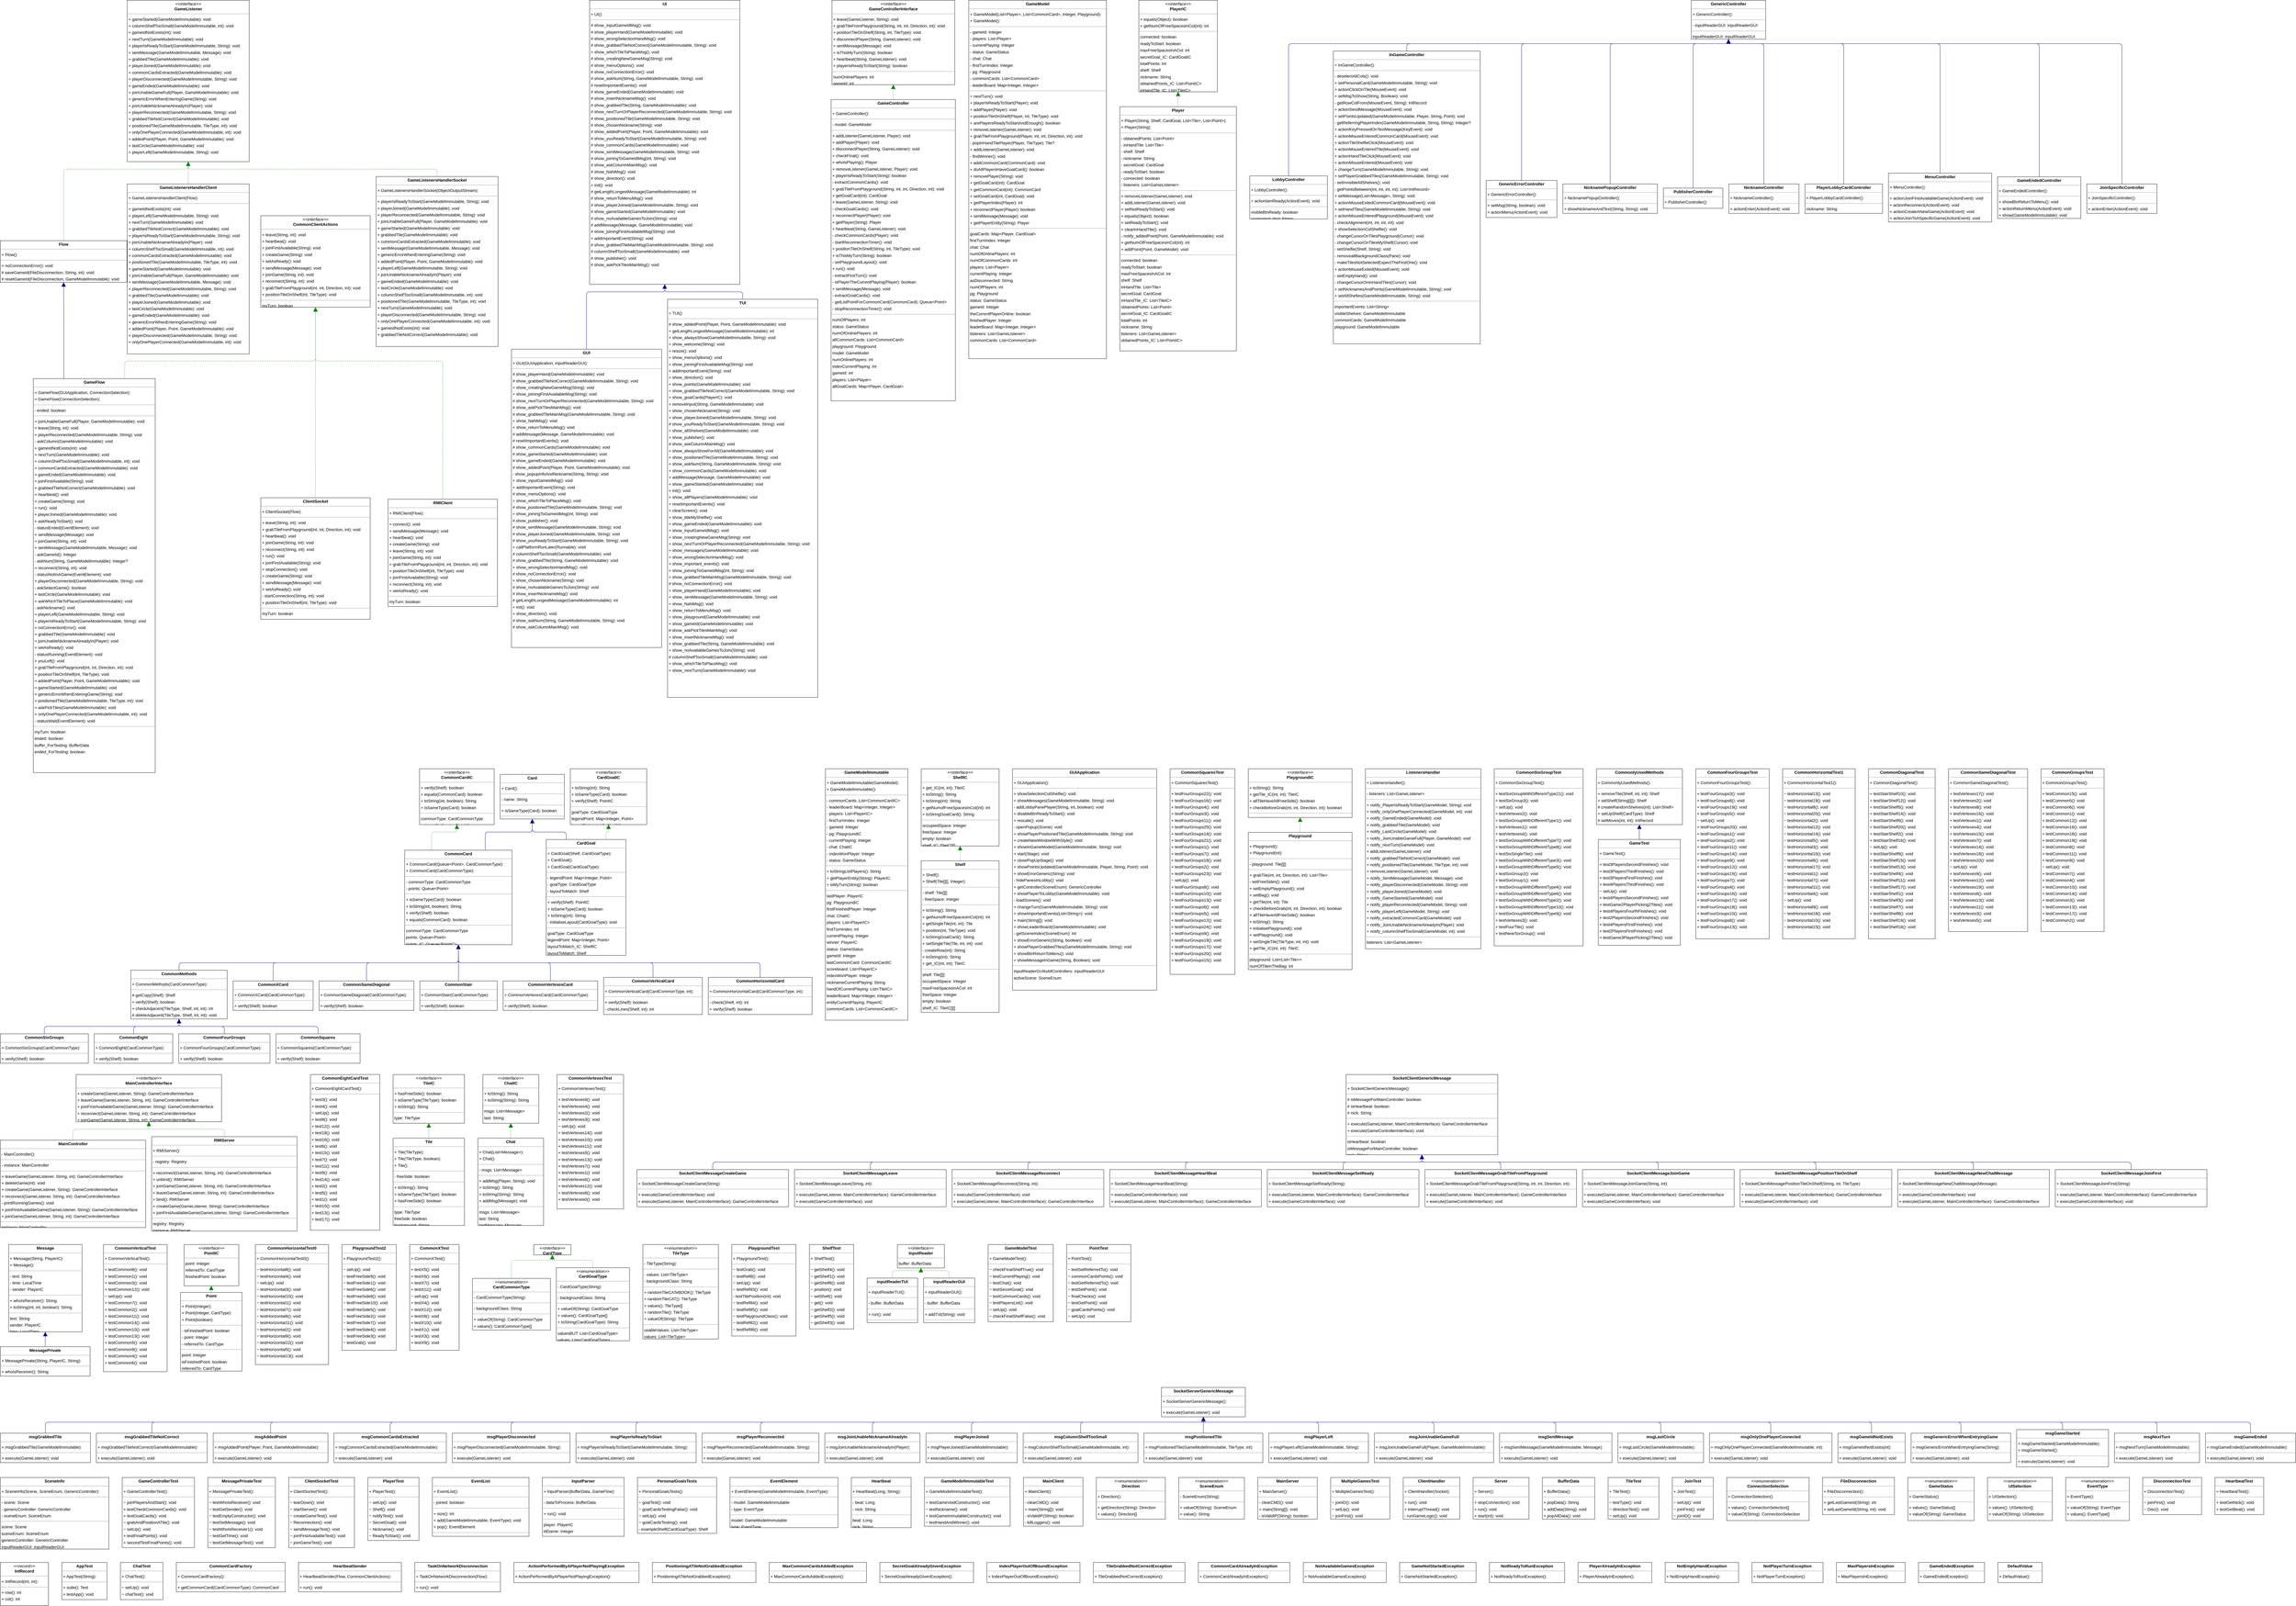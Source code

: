 <mxfile version="21.3.7" type="device">
  <diagram id="R4eKq5q7k2KXQQ_OT-7V" name="Pagina-1">
    <mxGraphModel dx="1993" dy="1240" grid="1" gridSize="10" guides="1" tooltips="1" connect="1" arrows="1" fold="1" page="0" pageScale="1" pageWidth="827" pageHeight="1169" background="none" math="0" shadow="0">
      <root>
        <mxCell id="0" />
        <mxCell id="1" parent="0" />
        <mxCell id="node88" value="&lt;p style=&quot;margin:0px;margin-top:4px;text-align:center;&quot;&gt;&lt;b&gt;ActionPerformedByAPlayerNotPlayingException&lt;/b&gt;&lt;/p&gt;&lt;hr size=&quot;1&quot;/&gt;&lt;p style=&quot;margin:0 0 0 4px;line-height:1.6;&quot;&gt;+ ActionPerformedByAPlayerNotPlayingException(): &lt;/p&gt;" style="verticalAlign=top;align=left;overflow=fill;fontSize=14;fontFamily=Helvetica;html=1;rounded=0;shadow=0;comic=0;labelBackgroundColor=none;strokeWidth=1;" parent="1" vertex="1">
          <mxGeometry x="1517" y="5243" width="421" height="68" as="geometry" />
        </mxCell>
        <mxCell id="node160" value="&lt;p style=&quot;margin:0px;margin-top:4px;text-align:center;&quot;&gt;&lt;b&gt;AppTest&lt;/b&gt;&lt;/p&gt;&lt;hr size=&quot;1&quot;/&gt;&lt;p style=&quot;margin:0 0 0 4px;line-height:1.6;&quot;&gt;+ AppTest(String): &lt;/p&gt;&lt;hr size=&quot;1&quot;/&gt;&lt;p style=&quot;margin:0 0 0 4px;line-height:1.6;&quot;&gt;+ suite(): Test&lt;br/&gt;+ testApp(): void&lt;/p&gt;" style="verticalAlign=top;align=left;overflow=fill;fontSize=14;fontFamily=Helvetica;html=1;rounded=0;shadow=0;comic=0;labelBackgroundColor=none;strokeWidth=1;" parent="1" vertex="1">
          <mxGeometry x="-3" y="5243" width="152" height="125" as="geometry" />
        </mxCell>
        <mxCell id="node100" value="&lt;p style=&quot;margin:0px;margin-top:4px;text-align:center;&quot;&gt;&lt;b&gt;BufferData&lt;/b&gt;&lt;/p&gt;&lt;hr size=&quot;1&quot;/&gt;&lt;p style=&quot;margin:0 0 0 4px;line-height:1.6;&quot;&gt;+ BufferData(): &lt;/p&gt;&lt;hr size=&quot;1&quot;/&gt;&lt;p style=&quot;margin:0 0 0 4px;line-height:1.6;&quot;&gt;+ popData(): String&lt;br/&gt;+ addData(String): void&lt;br/&gt;+ popAllData(): void&lt;/p&gt;" style="verticalAlign=top;align=left;overflow=fill;fontSize=14;fontFamily=Helvetica;html=1;rounded=0;shadow=0;comic=0;labelBackgroundColor=none;strokeWidth=1;" parent="1" vertex="1">
          <mxGeometry x="4976" y="4957" width="176" height="140" as="geometry" />
        </mxCell>
        <mxCell id="node89" value="&lt;p style=&quot;margin:0px;margin-top:4px;text-align:center;&quot;&gt;&lt;b&gt;Card&lt;/b&gt;&lt;/p&gt;&lt;hr size=&quot;1&quot;/&gt;&lt;p style=&quot;margin:0 0 0 4px;line-height:1.6;&quot;&gt;+ Card(): &lt;/p&gt;&lt;hr size=&quot;1&quot;/&gt;&lt;p style=&quot;margin:0 0 0 4px;line-height:1.6;&quot;&gt;- name: String&lt;/p&gt;&lt;hr size=&quot;1&quot;/&gt;&lt;p style=&quot;margin:0 0 0 4px;line-height:1.6;&quot;&gt;+ isSameType(Card): boolean&lt;/p&gt;&lt;hr size=&quot;1&quot;/&gt;&lt;p style=&quot;margin:0 0 0 4px;line-height:1.6;&quot;&gt; name: String&lt;/p&gt;" style="verticalAlign=top;align=left;overflow=fill;fontSize=14;fontFamily=Helvetica;html=1;rounded=0;shadow=0;comic=0;labelBackgroundColor=none;strokeWidth=1;" parent="1" vertex="1">
          <mxGeometry x="1471" y="2591" width="216" height="150" as="geometry" />
        </mxCell>
        <mxCell id="node103" value="&lt;p style=&quot;margin:0px;margin-top:4px;text-align:center;&quot;&gt;&lt;i&gt;&amp;lt;&amp;lt;enumeration&amp;gt;&amp;gt;&lt;/i&gt;&lt;br/&gt;&lt;b&gt;CardCommonType&lt;/b&gt;&lt;/p&gt;&lt;hr size=&quot;1&quot;/&gt;&lt;p style=&quot;margin:0 0 0 4px;line-height:1.6;&quot;&gt;- CardCommonType(String): &lt;/p&gt;&lt;hr size=&quot;1&quot;/&gt;&lt;p style=&quot;margin:0 0 0 4px;line-height:1.6;&quot;&gt;- backgroundClass: String&lt;/p&gt;&lt;hr size=&quot;1&quot;/&gt;&lt;p style=&quot;margin:0 0 0 4px;line-height:1.6;&quot;&gt;+ valueOf(String): CardCommonType&lt;br/&gt;+ values(): CardCommonType[]&lt;/p&gt;&lt;hr size=&quot;1&quot;/&gt;&lt;p style=&quot;margin:0 0 0 4px;line-height:1.6;&quot;&gt; backgroundClass: String&lt;/p&gt;" style="verticalAlign=top;align=left;overflow=fill;fontSize=14;fontFamily=Helvetica;html=1;rounded=0;shadow=0;comic=0;labelBackgroundColor=none;strokeWidth=1;" parent="1" vertex="1">
          <mxGeometry x="1378" y="4287" width="262" height="174" as="geometry" />
        </mxCell>
        <mxCell id="node92" value="&lt;p style=&quot;margin:0px;margin-top:4px;text-align:center;&quot;&gt;&lt;b&gt;CardGoal&lt;/b&gt;&lt;/p&gt;&lt;hr size=&quot;1&quot;/&gt;&lt;p style=&quot;margin:0 0 0 4px;line-height:1.6;&quot;&gt;+ CardGoal(Shelf, CardGoalType): &lt;br/&gt;+ CardGoal(): &lt;br/&gt;+ CardGoal(CardGoalType): &lt;/p&gt;&lt;hr size=&quot;1&quot;/&gt;&lt;p style=&quot;margin:0 0 0 4px;line-height:1.6;&quot;&gt;- legendPoint: Map&amp;lt;Integer, Point&amp;gt;&lt;br/&gt;- goalType: CardGoalType&lt;br/&gt;- layoutToMatch: Shelf&lt;/p&gt;&lt;hr size=&quot;1&quot;/&gt;&lt;p style=&quot;margin:0 0 0 4px;line-height:1.6;&quot;&gt;+ verify(Shelf): PointIC&lt;br/&gt;+ isSameType(Card): boolean&lt;br/&gt;+ toString(int): String&lt;br/&gt;- initialiseLayout(CardGoalType): void&lt;/p&gt;&lt;hr size=&quot;1&quot;/&gt;&lt;p style=&quot;margin:0 0 0 4px;line-height:1.6;&quot;&gt; goalType: CardGoalType&lt;br/&gt; legendPoint: Map&amp;lt;Integer, Point&amp;gt;&lt;br/&gt; layoutToMatch_IC: ShelfIC&lt;br/&gt; layoutToMatch: Shelf&lt;/p&gt;" style="verticalAlign=top;align=left;overflow=fill;fontSize=14;fontFamily=Helvetica;html=1;rounded=0;shadow=0;comic=0;labelBackgroundColor=none;strokeWidth=1;" parent="1" vertex="1">
          <mxGeometry x="1626" y="2810" width="268" height="390" as="geometry" />
        </mxCell>
        <mxCell id="node23" value="&lt;p style=&quot;margin:0px;margin-top:4px;text-align:center;&quot;&gt;&lt;i&gt;&amp;lt;&amp;lt;interface&amp;gt;&amp;gt;&lt;/i&gt;&lt;br/&gt;&lt;b&gt;CardGoalIC&lt;/b&gt;&lt;/p&gt;&lt;hr size=&quot;1&quot;/&gt;&lt;p style=&quot;margin:0 0 0 4px;line-height:1.6;&quot;&gt;+ toString(int): String&lt;br/&gt;+ isSameType(Card): boolean&lt;br/&gt;+ verify(Shelf): PointIC&lt;/p&gt;&lt;hr size=&quot;1&quot;/&gt;&lt;p style=&quot;margin:0 0 0 4px;line-height:1.6;&quot;&gt; goalType: CardGoalType&lt;br/&gt; legendPoint: Map&amp;lt;Integer, Point&amp;gt;&lt;br/&gt; layoutToMatch_IC: ShelfIC&lt;/p&gt;" style="verticalAlign=top;align=left;overflow=fill;fontSize=14;fontFamily=Helvetica;html=1;rounded=0;shadow=0;comic=0;labelBackgroundColor=none;strokeWidth=1;" parent="1" vertex="1">
          <mxGeometry x="1707" y="2572" width="257" height="188" as="geometry" />
        </mxCell>
        <mxCell id="node47" value="&lt;p style=&quot;margin:0px;margin-top:4px;text-align:center;&quot;&gt;&lt;i&gt;&amp;lt;&amp;lt;enumeration&amp;gt;&amp;gt;&lt;/i&gt;&lt;br/&gt;&lt;b&gt;CardGoalType&lt;/b&gt;&lt;/p&gt;&lt;hr size=&quot;1&quot;/&gt;&lt;p style=&quot;margin:0 0 0 4px;line-height:1.6;&quot;&gt;- CardGoalType(String): &lt;/p&gt;&lt;hr size=&quot;1&quot;/&gt;&lt;p style=&quot;margin:0 0 0 4px;line-height:1.6;&quot;&gt;- backgroundClass: String&lt;/p&gt;&lt;hr size=&quot;1&quot;/&gt;&lt;p style=&quot;margin:0 0 0 4px;line-height:1.6;&quot;&gt;+ valueOf(String): CardGoalType&lt;br/&gt;+ values(): CardGoalType[]&lt;br/&gt;+ toString(CardGoalType): String&lt;/p&gt;&lt;hr size=&quot;1&quot;/&gt;&lt;p style=&quot;margin:0 0 0 4px;line-height:1.6;&quot;&gt; valuesBUT: List&amp;lt;CardGoalType&amp;gt;&lt;br/&gt; values: List&amp;lt;CardGoalType&amp;gt;&lt;br/&gt; backgroundClass: String&lt;/p&gt;" style="verticalAlign=top;align=left;overflow=fill;fontSize=14;fontFamily=Helvetica;html=1;rounded=0;shadow=0;comic=0;labelBackgroundColor=none;strokeWidth=1;" parent="1" vertex="1">
          <mxGeometry x="1660" y="4251" width="246" height="246" as="geometry" />
        </mxCell>
        <mxCell id="node106" value="&lt;p style=&quot;margin:0px;margin-top:4px;text-align:center;&quot;&gt;&lt;i&gt;&amp;lt;&amp;lt;interface&amp;gt;&amp;gt;&lt;/i&gt;&lt;br/&gt;&lt;b&gt;CardType&lt;/b&gt;&lt;/p&gt;&lt;hr size=&quot;1&quot;/&gt;" style="verticalAlign=top;align=left;overflow=fill;fontSize=14;fontFamily=Helvetica;html=1;rounded=0;shadow=0;comic=0;labelBackgroundColor=none;strokeWidth=1;" parent="1" vertex="1">
          <mxGeometry x="1584" y="4173" width="125" height="35" as="geometry" />
        </mxCell>
        <mxCell id="node135" value="&lt;p style=&quot;margin:0px;margin-top:4px;text-align:center;&quot;&gt;&lt;b&gt;Chat&lt;/b&gt;&lt;/p&gt;&lt;hr size=&quot;1&quot;/&gt;&lt;p style=&quot;margin:0 0 0 4px;line-height:1.6;&quot;&gt;+ Chat(List&amp;lt;Message&amp;gt;): &lt;br/&gt;+ Chat(): &lt;/p&gt;&lt;hr size=&quot;1&quot;/&gt;&lt;p style=&quot;margin:0 0 0 4px;line-height:1.6;&quot;&gt;- msgs: List&amp;lt;Message&amp;gt;&lt;/p&gt;&lt;hr size=&quot;1&quot;/&gt;&lt;p style=&quot;margin:0 0 0 4px;line-height:1.6;&quot;&gt;+ addMsg(Player, String): void&lt;br/&gt;+ toString(): String&lt;br/&gt;+ toString(String): String&lt;br/&gt;+ addMsg(Message): void&lt;/p&gt;&lt;hr size=&quot;1&quot;/&gt;&lt;p style=&quot;margin:0 0 0 4px;line-height:1.6;&quot;&gt; msgs: List&amp;lt;Message&amp;gt;&lt;br/&gt; last: String&lt;br/&gt; lastMessage: Message&lt;/p&gt;" style="verticalAlign=top;align=left;overflow=fill;fontSize=14;fontFamily=Helvetica;html=1;rounded=0;shadow=0;comic=0;labelBackgroundColor=none;strokeWidth=1;" parent="1" vertex="1">
          <mxGeometry x="1396" y="3815" width="221" height="294" as="geometry" />
        </mxCell>
        <mxCell id="node128" value="&lt;p style=&quot;margin:0px;margin-top:4px;text-align:center;&quot;&gt;&lt;i&gt;&amp;lt;&amp;lt;interface&amp;gt;&amp;gt;&lt;/i&gt;&lt;br/&gt;&lt;b&gt;ChatIC&lt;/b&gt;&lt;/p&gt;&lt;hr size=&quot;1&quot;/&gt;&lt;p style=&quot;margin:0 0 0 4px;line-height:1.6;&quot;&gt;+ toString(): String&lt;br/&gt;+ toString(String): String&lt;/p&gt;&lt;hr size=&quot;1&quot;/&gt;&lt;p style=&quot;margin:0 0 0 4px;line-height:1.6;&quot;&gt; msgs: List&amp;lt;Message&amp;gt;&lt;br/&gt; last: String&lt;br/&gt; lastMessage: Message&lt;/p&gt;" style="verticalAlign=top;align=left;overflow=fill;fontSize=14;fontFamily=Helvetica;html=1;rounded=0;shadow=0;comic=0;labelBackgroundColor=none;strokeWidth=1;" parent="1" vertex="1">
          <mxGeometry x="1413" y="3601" width="188" height="164" as="geometry" />
        </mxCell>
        <mxCell id="node98" value="&lt;p style=&quot;margin:0px;margin-top:4px;text-align:center;&quot;&gt;&lt;b&gt;ChatTest&lt;/b&gt;&lt;/p&gt;&lt;hr size=&quot;1&quot;/&gt;&lt;p style=&quot;margin:0 0 0 4px;line-height:1.6;&quot;&gt;+ ChatTest(): &lt;/p&gt;&lt;hr size=&quot;1&quot;/&gt;&lt;p style=&quot;margin:0 0 0 4px;line-height:1.6;&quot;&gt;~ setUp(): void&lt;br/&gt;~ chatTest(): void&lt;/p&gt;" style="verticalAlign=top;align=left;overflow=fill;fontSize=14;fontFamily=Helvetica;html=1;rounded=0;shadow=0;comic=0;labelBackgroundColor=none;strokeWidth=1;" parent="1" vertex="1">
          <mxGeometry x="194" y="5243" width="143" height="125" as="geometry" />
        </mxCell>
        <mxCell id="node70" value="&lt;p style=&quot;margin:0px;margin-top:4px;text-align:center;&quot;&gt;&lt;b&gt;ClientHandler&lt;/b&gt;&lt;/p&gt;&lt;hr size=&quot;1&quot;/&gt;&lt;p style=&quot;margin:0 0 0 4px;line-height:1.6;&quot;&gt;+ ClientHandler(Socket): &lt;/p&gt;&lt;hr size=&quot;1&quot;/&gt;&lt;p style=&quot;margin:0 0 0 4px;line-height:1.6;&quot;&gt;+ run(): void&lt;br/&gt;+ interruptThread(): void&lt;br/&gt;- runGameLogic(): void&lt;/p&gt;" style="verticalAlign=top;align=left;overflow=fill;fontSize=14;fontFamily=Helvetica;html=1;rounded=0;shadow=0;comic=0;labelBackgroundColor=none;strokeWidth=1;" parent="1" vertex="1">
          <mxGeometry x="4508" y="4957" width="190" height="140" as="geometry" />
        </mxCell>
        <mxCell id="node36" value="&lt;p style=&quot;margin:0px;margin-top:4px;text-align:center;&quot;&gt;&lt;b&gt;ClientSocket&lt;/b&gt;&lt;/p&gt;&lt;hr size=&quot;1&quot;/&gt;&lt;p style=&quot;margin:0 0 0 4px;line-height:1.6;&quot;&gt;+ ClientSocket(Flow): &lt;/p&gt;&lt;hr size=&quot;1&quot;/&gt;&lt;p style=&quot;margin:0 0 0 4px;line-height:1.6;&quot;&gt;+ leave(String, int): void&lt;br/&gt;+ grabTileFromPlayground(int, int, Direction, int): void&lt;br/&gt;+ heartbeat(): void&lt;br/&gt;+ joinGame(String, int): void&lt;br/&gt;+ reconnect(String, int): void&lt;br/&gt;+ run(): void&lt;br/&gt;+ joinFirstAvailable(String): void&lt;br/&gt;+ stopConnection(): void&lt;br/&gt;+ createGame(String): void&lt;br/&gt;+ sendMessage(Message): void&lt;br/&gt;+ setAsReady(): void&lt;br/&gt;- startConnection(String, int): void&lt;br/&gt;+ positionTileOnShelf(int, TileType): void&lt;/p&gt;&lt;hr size=&quot;1&quot;/&gt;&lt;p style=&quot;margin:0 0 0 4px;line-height:1.6;&quot;&gt; myTurn: boolean&lt;/p&gt;" style="verticalAlign=top;align=left;overflow=fill;fontSize=14;fontFamily=Helvetica;html=1;rounded=0;shadow=0;comic=0;labelBackgroundColor=none;strokeWidth=1;" parent="1" vertex="1">
          <mxGeometry x="666" y="1660" width="368" height="409" as="geometry" />
        </mxCell>
        <mxCell id="node66" value="&lt;p style=&quot;margin:0px;margin-top:4px;text-align:center;&quot;&gt;&lt;b&gt;ClientSocketTest&lt;/b&gt;&lt;/p&gt;&lt;hr size=&quot;1&quot;/&gt;&lt;p style=&quot;margin:0 0 0 4px;line-height:1.6;&quot;&gt;+ ClientSocketTest(): &lt;/p&gt;&lt;hr size=&quot;1&quot;/&gt;&lt;p style=&quot;margin:0 0 0 4px;line-height:1.6;&quot;&gt;~ tearDown(): void&lt;br/&gt;~ startServer(): void&lt;br/&gt;~ createGameTest(): void&lt;br/&gt;~ Reconnection(): void&lt;br/&gt;~ sendMessageTest(): void&lt;br/&gt;~ joinFirstAvailableTest(): void&lt;br/&gt;~ joinGameTest(): void&lt;/p&gt;" style="verticalAlign=top;align=left;overflow=fill;fontSize=14;fontFamily=Helvetica;html=1;rounded=0;shadow=0;comic=0;labelBackgroundColor=none;strokeWidth=1;" parent="1" vertex="1">
          <mxGeometry x="760" y="4957" width="221" height="236" as="geometry" />
        </mxCell>
        <mxCell id="node121" value="&lt;p style=&quot;margin:0px;margin-top:4px;text-align:center;&quot;&gt;&lt;b&gt;CommonCard&lt;/b&gt;&lt;/p&gt;&lt;hr size=&quot;1&quot;/&gt;&lt;p style=&quot;margin:0 0 0 4px;line-height:1.6;&quot;&gt;+ CommonCard(Queue&amp;lt;Point&amp;gt;, CardCommonType): &lt;br/&gt;+ CommonCard(CardCommonType): &lt;/p&gt;&lt;hr size=&quot;1&quot;/&gt;&lt;p style=&quot;margin:0 0 0 4px;line-height:1.6;&quot;&gt;- commonType: CardCommonType&lt;br/&gt;- points: Queue&amp;lt;Point&amp;gt;&lt;/p&gt;&lt;hr size=&quot;1&quot;/&gt;&lt;p style=&quot;margin:0 0 0 4px;line-height:1.6;&quot;&gt;+ isSameType(Card): boolean&lt;br/&gt;+ toString(int, boolean): String&lt;br/&gt;+ verify(Shelf): boolean&lt;br/&gt;+ equals(CommonCard): boolean&lt;/p&gt;&lt;hr size=&quot;1&quot;/&gt;&lt;p style=&quot;margin:0 0 0 4px;line-height:1.6;&quot;&gt; commonType: CardCommonType&lt;br/&gt; points: Queue&amp;lt;Point&amp;gt;&lt;br/&gt; points_IC: Queue&amp;lt;PointIC&amp;gt;&lt;/p&gt;" style="verticalAlign=top;align=left;overflow=fill;fontSize=14;fontFamily=Helvetica;html=1;rounded=0;shadow=0;comic=0;labelBackgroundColor=none;strokeWidth=1;" parent="1" vertex="1">
          <mxGeometry x="1150" y="2846" width="361" height="318" as="geometry" />
        </mxCell>
        <mxCell id="node105" value="&lt;p style=&quot;margin:0px;margin-top:4px;text-align:center;&quot;&gt;&lt;b&gt;CommonCardAlreadyInException&lt;/b&gt;&lt;/p&gt;&lt;hr size=&quot;1&quot;/&gt;&lt;p style=&quot;margin:0 0 0 4px;line-height:1.6;&quot;&gt;+ CommonCardAlreadyInException(): &lt;/p&gt;" style="verticalAlign=top;align=left;overflow=fill;fontSize=14;fontFamily=Helvetica;html=1;rounded=0;shadow=0;comic=0;labelBackgroundColor=none;strokeWidth=1;" parent="1" vertex="1">
          <mxGeometry x="3819" y="5243" width="308" height="68" as="geometry" />
        </mxCell>
        <mxCell id="node83" value="&lt;p style=&quot;margin:0px;margin-top:4px;text-align:center;&quot;&gt;&lt;b&gt;CommonCardFactory&lt;/b&gt;&lt;/p&gt;&lt;hr size=&quot;1&quot;/&gt;&lt;p style=&quot;margin:0 0 0 4px;line-height:1.6;&quot;&gt;+ CommonCardFactory(): &lt;/p&gt;&lt;hr size=&quot;1&quot;/&gt;&lt;p style=&quot;margin:0 0 0 4px;line-height:1.6;&quot;&gt;+ getCommonCard(CardCommonType): CommonCard&lt;/p&gt;" style="verticalAlign=top;align=left;overflow=fill;fontSize=14;fontFamily=Helvetica;html=1;rounded=0;shadow=0;comic=0;labelBackgroundColor=none;strokeWidth=1;" parent="1" vertex="1">
          <mxGeometry x="382" y="5243" width="366" height="99" as="geometry" />
        </mxCell>
        <mxCell id="node25" value="&lt;p style=&quot;margin:0px;margin-top:4px;text-align:center;&quot;&gt;&lt;i&gt;&amp;lt;&amp;lt;interface&amp;gt;&amp;gt;&lt;/i&gt;&lt;br/&gt;&lt;b&gt;CommonCardIC&lt;/b&gt;&lt;/p&gt;&lt;hr size=&quot;1&quot;/&gt;&lt;p style=&quot;margin:0 0 0 4px;line-height:1.6;&quot;&gt;+ verify(Shelf): boolean&lt;br/&gt;+ equals(CommonCard): boolean&lt;br/&gt;+ toString(int, boolean): String&lt;br/&gt;+ isSameType(Card): boolean&lt;/p&gt;&lt;hr size=&quot;1&quot;/&gt;&lt;p style=&quot;margin:0 0 0 4px;line-height:1.6;&quot;&gt; commonType: CardCommonType&lt;br/&gt; points_IC: Queue&amp;lt;PointIC&amp;gt;&lt;/p&gt;" style="verticalAlign=top;align=left;overflow=fill;fontSize=14;fontFamily=Helvetica;html=1;rounded=0;shadow=0;comic=0;labelBackgroundColor=none;strokeWidth=1;" parent="1" vertex="1">
          <mxGeometry x="1200" y="2572" width="251" height="188" as="geometry" />
        </mxCell>
        <mxCell id="node40" value="&lt;p style=&quot;margin:0px;margin-top:4px;text-align:center;&quot;&gt;&lt;i&gt;&amp;lt;&amp;lt;interface&amp;gt;&amp;gt;&lt;/i&gt;&lt;br/&gt;&lt;b&gt;CommonClientActions&lt;/b&gt;&lt;/p&gt;&lt;hr size=&quot;1&quot;/&gt;&lt;p style=&quot;margin:0 0 0 4px;line-height:1.6;&quot;&gt;+ leave(String, int): void&lt;br/&gt;+ heartbeat(): void&lt;br/&gt;+ joinFirstAvailable(String): void&lt;br/&gt;+ createGame(String): void&lt;br/&gt;+ setAsReady(): void&lt;br/&gt;+ sendMessage(Message): void&lt;br/&gt;+ joinGame(String, int): void&lt;br/&gt;+ reconnect(String, int): void&lt;br/&gt;+ grabTileFromPlayground(int, int, Direction, int): void&lt;br/&gt;+ positionTileOnShelf(int, TileType): void&lt;/p&gt;&lt;hr size=&quot;1&quot;/&gt;&lt;p style=&quot;margin:0 0 0 4px;line-height:1.6;&quot;&gt; myTurn: boolean&lt;/p&gt;" style="verticalAlign=top;align=left;overflow=fill;fontSize=14;fontFamily=Helvetica;html=1;rounded=0;shadow=0;comic=0;labelBackgroundColor=none;strokeWidth=1;" parent="1" vertex="1">
          <mxGeometry x="666" y="711" width="368" height="308" as="geometry" />
        </mxCell>
        <mxCell id="node153" value="&lt;p style=&quot;margin:0px;margin-top:4px;text-align:center;&quot;&gt;&lt;b&gt;CommonDiagonalTest&lt;/b&gt;&lt;/p&gt;&lt;hr size=&quot;1&quot;/&gt;&lt;p style=&quot;margin:0 0 0 4px;line-height:1.6;&quot;&gt;+ CommonDiagonalTest(): &lt;/p&gt;&lt;hr size=&quot;1&quot;/&gt;&lt;p style=&quot;margin:0 0 0 4px;line-height:1.6;&quot;&gt;+ testStairShelf10(): void&lt;br/&gt;+ testStairShelf12(): void&lt;br/&gt;+ testStairShelf5(): void&lt;br/&gt;+ testStairShelf14(): void&lt;br/&gt;+ testStairShelf6(): void&lt;br/&gt;+ testStairShelf20(): void&lt;br/&gt;+ testStairShelf2(): void&lt;br/&gt;+ testStairShelf16(): void&lt;br/&gt;~ setUp(): void&lt;br/&gt;+ testStairShelf9(): void&lt;br/&gt;+ testStairShelf15(): void&lt;br/&gt;+ testStairShelf13(): void&lt;br/&gt;+ testStairShelf4(): void&lt;br/&gt;+ testStairShelf11(): void&lt;br/&gt;+ testStairShelf17(): void&lt;br/&gt;+ testStairShelf1(): void&lt;br/&gt;+ testStairShelf3(): void&lt;br/&gt;+ testStairShelf7(): void&lt;br/&gt;+ testStairShelf8(): void&lt;br/&gt;+ testStairShelf19(): void&lt;br/&gt;+ testStairShelf18(): void&lt;/p&gt;" style="verticalAlign=top;align=left;overflow=fill;fontSize=14;fontFamily=Helvetica;html=1;rounded=0;shadow=0;comic=0;labelBackgroundColor=none;strokeWidth=1;" parent="1" vertex="1">
          <mxGeometry x="6073" y="2572" width="224" height="572" as="geometry" />
        </mxCell>
        <mxCell id="node49" value="&lt;p style=&quot;margin:0px;margin-top:4px;text-align:center;&quot;&gt;&lt;b&gt;CommonEight&lt;/b&gt;&lt;/p&gt;&lt;hr size=&quot;1&quot;/&gt;&lt;p style=&quot;margin:0 0 0 4px;line-height:1.6;&quot;&gt;+ CommonEight(CardCommonType): &lt;/p&gt;&lt;hr size=&quot;1&quot;/&gt;&lt;p style=&quot;margin:0 0 0 4px;line-height:1.6;&quot;&gt;+ verify(Shelf): boolean&lt;/p&gt;" style="verticalAlign=top;align=left;overflow=fill;fontSize=14;fontFamily=Helvetica;html=1;rounded=0;shadow=0;comic=0;labelBackgroundColor=none;strokeWidth=1;" parent="1" vertex="1">
          <mxGeometry x="106" y="3464" width="264" height="99" as="geometry" />
        </mxCell>
        <mxCell id="node15" value="&lt;p style=&quot;margin:0px;margin-top:4px;text-align:center;&quot;&gt;&lt;b&gt;CommonEightCardTest&lt;/b&gt;&lt;/p&gt;&lt;hr size=&quot;1&quot;/&gt;&lt;p style=&quot;margin:0 0 0 4px;line-height:1.6;&quot;&gt;+ CommonEightCardTest(): &lt;/p&gt;&lt;hr size=&quot;1&quot;/&gt;&lt;p style=&quot;margin:0 0 0 4px;line-height:1.6;&quot;&gt;+ test3(): void&lt;br/&gt;+ test4(): void&lt;br/&gt;~ setUp(): void&lt;br/&gt;+ test8(): void&lt;br/&gt;+ test12(): void&lt;br/&gt;+ test18(): void&lt;br/&gt;+ test16(): void&lt;br/&gt;+ test6(): void&lt;br/&gt;+ test15(): void&lt;br/&gt;+ test7(): void&lt;br/&gt;+ test11(): void&lt;br/&gt;+ test9(): void&lt;br/&gt;+ test14(): void&lt;br/&gt;+ test2(): void&lt;br/&gt;+ test5(): void&lt;br/&gt;+ test1(): void&lt;br/&gt;+ test10(): void&lt;br/&gt;+ test13(): void&lt;br/&gt;+ test17(): void&lt;/p&gt;" style="verticalAlign=top;align=left;overflow=fill;fontSize=14;fontFamily=Helvetica;html=1;rounded=0;shadow=0;comic=0;labelBackgroundColor=none;strokeWidth=1;" parent="1" vertex="1">
          <mxGeometry x="833" y="3601" width="233" height="524" as="geometry" />
        </mxCell>
        <mxCell id="node38" value="&lt;p style=&quot;margin:0px;margin-top:4px;text-align:center;&quot;&gt;&lt;b&gt;CommonFourGroups&lt;/b&gt;&lt;/p&gt;&lt;hr size=&quot;1&quot;/&gt;&lt;p style=&quot;margin:0 0 0 4px;line-height:1.6;&quot;&gt;+ CommonFourGroups(CardCommonType): &lt;/p&gt;&lt;hr size=&quot;1&quot;/&gt;&lt;p style=&quot;margin:0 0 0 4px;line-height:1.6;&quot;&gt;+ verify(Shelf): boolean&lt;/p&gt;" style="verticalAlign=top;align=left;overflow=fill;fontSize=14;fontFamily=Helvetica;html=1;rounded=0;shadow=0;comic=0;labelBackgroundColor=none;strokeWidth=1;" parent="1" vertex="1">
          <mxGeometry x="390" y="3464" width="307" height="99" as="geometry" />
        </mxCell>
        <mxCell id="node90" value="&lt;p style=&quot;margin:0px;margin-top:4px;text-align:center;&quot;&gt;&lt;b&gt;CommonFourGroupsTest&lt;/b&gt;&lt;/p&gt;&lt;hr size=&quot;1&quot;/&gt;&lt;p style=&quot;margin:0 0 0 4px;line-height:1.6;&quot;&gt;+ CommonFourGroupsTest(): &lt;/p&gt;&lt;hr size=&quot;1&quot;/&gt;&lt;p style=&quot;margin:0 0 0 4px;line-height:1.6;&quot;&gt;+ testFourGroups3(): void&lt;br/&gt;+ testFourGroups6(): void&lt;br/&gt;+ testFourGroups19(): void&lt;br/&gt;+ testFourGroups5(): void&lt;br/&gt;~ setUp(): void&lt;br/&gt;+ testFourGroups20(): void&lt;br/&gt;+ testFourGroups1(): void&lt;br/&gt;+ testFourGroups2(): void&lt;br/&gt;+ testFourGroups11(): void&lt;br/&gt;+ testFourGroups14(): void&lt;br/&gt;+ testFourGroups9(): void&lt;br/&gt;+ testFourGroups12(): void&lt;br/&gt;+ testFourGroups15(): void&lt;br/&gt;+ testFourGroups7(): void&lt;br/&gt;+ testFourGroups4(): void&lt;br/&gt;+ testFourGroups16(): void&lt;br/&gt;+ testFourGroups17(): void&lt;br/&gt;+ testFourGroups18(): void&lt;br/&gt;+ testFourGroups10(): void&lt;br/&gt;+ testFourGroups8(): void&lt;br/&gt;+ testFourGroups13(): void&lt;/p&gt;" style="verticalAlign=top;align=left;overflow=fill;fontSize=14;fontFamily=Helvetica;html=1;rounded=0;shadow=0;comic=0;labelBackgroundColor=none;strokeWidth=1;" parent="1" vertex="1">
          <mxGeometry x="5492" y="2572" width="247" height="572" as="geometry" />
        </mxCell>
        <mxCell id="node59" value="&lt;p style=&quot;margin:0px;margin-top:4px;text-align:center;&quot;&gt;&lt;b&gt;CommonGroupsTest&lt;/b&gt;&lt;/p&gt;&lt;hr size=&quot;1&quot;/&gt;&lt;p style=&quot;margin:0 0 0 4px;line-height:1.6;&quot;&gt;+ CommonGroupsTest(): &lt;/p&gt;&lt;hr size=&quot;1&quot;/&gt;&lt;p style=&quot;margin:0 0 0 4px;line-height:1.6;&quot;&gt;+ testCommon15(): void&lt;br/&gt;+ testCommon5(): void&lt;br/&gt;+ testCommon6(): void&lt;br/&gt;+ testCommon1(): void&lt;br/&gt;+ testCommon12(): void&lt;br/&gt;+ testCommon16(): void&lt;br/&gt;+ testCommon18(): void&lt;br/&gt;+ testCommon19(): void&lt;br/&gt;+ testCommon8(): void&lt;br/&gt;+ testCommon11(): void&lt;br/&gt;+ testCommon9(): void&lt;br/&gt;~ setUp(): void&lt;br/&gt;+ testCommon7(): void&lt;br/&gt;+ testCommon4(): void&lt;br/&gt;+ testCommon10(): void&lt;br/&gt;+ testCommon14(): void&lt;br/&gt;+ testCommon3(): void&lt;br/&gt;+ testCommon13(): void&lt;br/&gt;+ testCommon17(): void&lt;br/&gt;+ testCommon2(): void&lt;/p&gt;" style="verticalAlign=top;align=left;overflow=fill;fontSize=14;fontFamily=Helvetica;html=1;rounded=0;shadow=0;comic=0;labelBackgroundColor=none;strokeWidth=1;" parent="1" vertex="1">
          <mxGeometry x="6653" y="2572" width="212" height="548" as="geometry" />
        </mxCell>
        <mxCell id="node63" value="&lt;p style=&quot;margin:0px;margin-top:4px;text-align:center;&quot;&gt;&lt;b&gt;CommonHorizontalCard&lt;/b&gt;&lt;/p&gt;&lt;hr size=&quot;1&quot;/&gt;&lt;p style=&quot;margin:0 0 0 4px;line-height:1.6;&quot;&gt;+ CommonHorizontalCard(CardCommonType, int): &lt;/p&gt;&lt;hr size=&quot;1&quot;/&gt;&lt;p style=&quot;margin:0 0 0 4px;line-height:1.6;&quot;&gt;- check(Shelf, int): int&lt;br/&gt;+ verify(Shelf): boolean&lt;/p&gt;" style="verticalAlign=top;align=left;overflow=fill;fontSize=14;fontFamily=Helvetica;html=1;rounded=0;shadow=0;comic=0;labelBackgroundColor=none;strokeWidth=1;" parent="1" vertex="1">
          <mxGeometry x="2171" y="3274" width="349" height="125" as="geometry" />
        </mxCell>
        <mxCell id="node84" value="&lt;p style=&quot;margin:0px;margin-top:4px;text-align:center;&quot;&gt;&lt;b&gt;CommonHorizontalTest0&lt;/b&gt;&lt;/p&gt;&lt;hr size=&quot;1&quot;/&gt;&lt;p style=&quot;margin:0 0 0 4px;line-height:1.6;&quot;&gt;+ CommonHorizontalTest0(): &lt;/p&gt;&lt;hr size=&quot;1&quot;/&gt;&lt;p style=&quot;margin:0 0 0 4px;line-height:1.6;&quot;&gt;~ testHorizontal8(): void&lt;br/&gt;~ testHorizontal4(): void&lt;br/&gt;~ setUp(): void&lt;br/&gt;~ testHorizontal3(): void&lt;br/&gt;~ testHorizontal10(): void&lt;br/&gt;~ testHorizontal1(): void&lt;br/&gt;~ testHorizontal7(): void&lt;br/&gt;~ testHorizontal6(): void&lt;br/&gt;~ testHorizontal11(): void&lt;br/&gt;~ testHorizontal2(): void&lt;br/&gt;~ testHorizontal9(): void&lt;br/&gt;~ testHorizontal12(): void&lt;br/&gt;~ testHorizontal5(): void&lt;br/&gt;~ testHorizontal13(): void&lt;/p&gt;" style="verticalAlign=top;align=left;overflow=fill;fontSize=14;fontFamily=Helvetica;html=1;rounded=0;shadow=0;comic=0;labelBackgroundColor=none;strokeWidth=1;" parent="1" vertex="1">
          <mxGeometry x="648" y="4173" width="246" height="404" as="geometry" />
        </mxCell>
        <mxCell id="node129" value="&lt;p style=&quot;margin:0px;margin-top:4px;text-align:center;&quot;&gt;&lt;b&gt;CommonHorizontalTest1&lt;/b&gt;&lt;/p&gt;&lt;hr size=&quot;1&quot;/&gt;&lt;p style=&quot;margin:0 0 0 4px;line-height:1.6;&quot;&gt;+ CommonHorizontalTest1(): &lt;/p&gt;&lt;hr size=&quot;1&quot;/&gt;&lt;p style=&quot;margin:0 0 0 4px;line-height:1.6;&quot;&gt;~ testHorizontal13(): void&lt;br/&gt;~ testHorizontal19(): void&lt;br/&gt;~ testHorizontal8(): void&lt;br/&gt;~ testHorizontal20(): void&lt;br/&gt;~ testHorizontal2(): void&lt;br/&gt;~ testHorizontal12(): void&lt;br/&gt;~ testHorizontal14(): void&lt;br/&gt;~ testHorizontal5(): void&lt;br/&gt;~ testHorizontal3(): void&lt;br/&gt;~ testHorizontal16(): void&lt;br/&gt;~ testHorizontal6(): void&lt;br/&gt;~ testHorizontal17(): void&lt;br/&gt;~ testHorizontal1(): void&lt;br/&gt;~ testHorizontal7(): void&lt;br/&gt;~ testHorizontal11(): void&lt;br/&gt;~ testHorizontal4(): void&lt;br/&gt;~ setUp(): void&lt;br/&gt;~ testHorizontal9(): void&lt;br/&gt;~ testHorizontal18(): void&lt;br/&gt;~ testHorizontal10(): void&lt;br/&gt;~ testHorizontal15(): void&lt;/p&gt;" style="verticalAlign=top;align=left;overflow=fill;fontSize=14;fontFamily=Helvetica;html=1;rounded=0;shadow=0;comic=0;labelBackgroundColor=none;strokeWidth=1;" parent="1" vertex="1">
          <mxGeometry x="5784" y="2572" width="244" height="572" as="geometry" />
        </mxCell>
        <mxCell id="node31" value="&lt;p style=&quot;margin:0px;margin-top:4px;text-align:center;&quot;&gt;&lt;b&gt;CommonMethods&lt;/b&gt;&lt;/p&gt;&lt;hr size=&quot;1&quot;/&gt;&lt;p style=&quot;margin:0 0 0 4px;line-height:1.6;&quot;&gt;+ CommonMethods(CardCommonType): &lt;/p&gt;&lt;hr size=&quot;1&quot;/&gt;&lt;p style=&quot;margin:0 0 0 4px;line-height:1.6;&quot;&gt;# getCopy(Shelf): Shelf&lt;br/&gt;+ verify(Shelf): boolean&lt;br/&gt;+ checkAdjacent(TileType, Shelf, int, int): int&lt;br/&gt;# deleteAdjacent(TileType, Shelf, int, int): void&lt;/p&gt;" style="verticalAlign=top;align=left;overflow=fill;fontSize=14;fontFamily=Helvetica;html=1;rounded=0;shadow=0;comic=0;labelBackgroundColor=none;strokeWidth=1;" parent="1" vertex="1">
          <mxGeometry x="229" y="3250" width="324" height="164" as="geometry" />
        </mxCell>
        <mxCell id="node124" value="&lt;p style=&quot;margin:0px;margin-top:4px;text-align:center;&quot;&gt;&lt;b&gt;CommonSameDiagonal&lt;/b&gt;&lt;/p&gt;&lt;hr size=&quot;1&quot;/&gt;&lt;p style=&quot;margin:0 0 0 4px;line-height:1.6;&quot;&gt;+ CommonSameDiagonal(CardCommonType): &lt;/p&gt;&lt;hr size=&quot;1&quot;/&gt;&lt;p style=&quot;margin:0 0 0 4px;line-height:1.6;&quot;&gt;+ verify(Shelf): boolean&lt;/p&gt;" style="verticalAlign=top;align=left;overflow=fill;fontSize=14;fontFamily=Helvetica;html=1;rounded=0;shadow=0;comic=0;labelBackgroundColor=none;strokeWidth=1;" parent="1" vertex="1">
          <mxGeometry x="862" y="3286" width="319" height="99" as="geometry" />
        </mxCell>
        <mxCell id="node132" value="&lt;p style=&quot;margin:0px;margin-top:4px;text-align:center;&quot;&gt;&lt;b&gt;CommonSameDiagonalTest&lt;/b&gt;&lt;/p&gt;&lt;hr size=&quot;1&quot;/&gt;&lt;p style=&quot;margin:0 0 0 4px;line-height:1.6;&quot;&gt;+ CommonSameDiagonalTest(): &lt;/p&gt;&lt;hr size=&quot;1&quot;/&gt;&lt;p style=&quot;margin:0 0 0 4px;line-height:1.6;&quot;&gt;+ testVertexes17(): void&lt;br/&gt;+ testVertexes2(): void&lt;br/&gt;+ testVertexes8(): void&lt;br/&gt;+ testVertexes16(): void&lt;br/&gt;+ testVertexes1(): void&lt;br/&gt;+ testVertexes4(): void&lt;br/&gt;+ testVertexes15(): void&lt;br/&gt;+ testVertexes7(): void&lt;br/&gt;+ testVertexes14(): void&lt;br/&gt;+ testVertexes18(): void&lt;br/&gt;+ testVertexes10(): void&lt;br/&gt;~ setUp(): void&lt;br/&gt;+ testVertexes9(): void&lt;br/&gt;+ testVertexes12(): void&lt;br/&gt;+ testVertexes19(): void&lt;br/&gt;+ testVertexes6(): void&lt;br/&gt;+ testVertexes13(): void&lt;br/&gt;+ testVertexes11(): void&lt;br/&gt;+ testVertexes3(): void&lt;br/&gt;+ testVertexes5(): void&lt;/p&gt;" style="verticalAlign=top;align=left;overflow=fill;fontSize=14;fontFamily=Helvetica;html=1;rounded=0;shadow=0;comic=0;labelBackgroundColor=none;strokeWidth=1;" parent="1" vertex="1">
          <mxGeometry x="6342" y="2572" width="266" height="548" as="geometry" />
        </mxCell>
        <mxCell id="node30" value="&lt;p style=&quot;margin:0px;margin-top:4px;text-align:center;&quot;&gt;&lt;b&gt;CommonSixGroupTest&lt;/b&gt;&lt;/p&gt;&lt;hr size=&quot;1&quot;/&gt;&lt;p style=&quot;margin:0 0 0 4px;line-height:1.6;&quot;&gt;+ CommonSixGroupTest(): &lt;/p&gt;&lt;hr size=&quot;1&quot;/&gt;&lt;p style=&quot;margin:0 0 0 4px;line-height:1.6;&quot;&gt;+ testSixGroupWithDifferentType21(): void&lt;br/&gt;+ testSixGroup3(): void&lt;br/&gt;~ setUp(): void&lt;br/&gt;+ testVertexes2(): void&lt;br/&gt;+ testSixGroupWithDifferentType1(): void&lt;br/&gt;+ testVertexes1(): void&lt;br/&gt;+ testVertexes4(): void&lt;br/&gt;+ testSixGroupWithDifferentType7(): void&lt;br/&gt;+ testSixGroupWithDifferentType8(): void&lt;br/&gt;+ testSixSingleTile(): void&lt;br/&gt;+ testSixGroupWithDifferentType3(): void&lt;br/&gt;+ testSixGroupWithDifferentType5(): void&lt;br/&gt;+ testSixGroup2(): void&lt;br/&gt;+ testSixGroup1(): void&lt;br/&gt;+ testSixGroupWithDifferentType4(): void&lt;br/&gt;+ testSixGroupWithDifferentType6(): void&lt;br/&gt;+ testSixGroupWithDifferentType2(): void&lt;br/&gt;+ testSixGroupWithDifferentType10(): void&lt;br/&gt;+ testSixGroupWithDifferentType9(): void&lt;br/&gt;+ testVertexes3(): void&lt;br/&gt;+ testFourTile(): void&lt;br/&gt;+ testNearSixGroup(): void&lt;/p&gt;" style="verticalAlign=top;align=left;overflow=fill;fontSize=14;fontFamily=Helvetica;html=1;rounded=0;shadow=0;comic=0;labelBackgroundColor=none;strokeWidth=1;" parent="1" vertex="1">
          <mxGeometry x="4814" y="2572" width="299" height="596" as="geometry" />
        </mxCell>
        <mxCell id="node130" value="&lt;p style=&quot;margin:0px;margin-top:4px;text-align:center;&quot;&gt;&lt;b&gt;CommonSixGroups&lt;/b&gt;&lt;/p&gt;&lt;hr size=&quot;1&quot;/&gt;&lt;p style=&quot;margin:0 0 0 4px;line-height:1.6;&quot;&gt;+ CommonSixGroups(CardCommonType): &lt;/p&gt;&lt;hr size=&quot;1&quot;/&gt;&lt;p style=&quot;margin:0 0 0 4px;line-height:1.6;&quot;&gt;+ verify(Shelf): boolean&lt;/p&gt;" style="verticalAlign=top;align=left;overflow=fill;fontSize=14;fontFamily=Helvetica;html=1;rounded=0;shadow=0;comic=0;labelBackgroundColor=none;strokeWidth=1;" parent="1" vertex="1">
          <mxGeometry x="-210" y="3464" width="296" height="99" as="geometry" />
        </mxCell>
        <mxCell id="node95" value="&lt;p style=&quot;margin:0px;margin-top:4px;text-align:center;&quot;&gt;&lt;b&gt;CommonSquares&lt;/b&gt;&lt;/p&gt;&lt;hr size=&quot;1&quot;/&gt;&lt;p style=&quot;margin:0 0 0 4px;line-height:1.6;&quot;&gt;+ CommonSquares(CardCommonType): &lt;/p&gt;&lt;hr size=&quot;1&quot;/&gt;&lt;p style=&quot;margin:0 0 0 4px;line-height:1.6;&quot;&gt;+ verify(Shelf): boolean&lt;/p&gt;" style="verticalAlign=top;align=left;overflow=fill;fontSize=14;fontFamily=Helvetica;html=1;rounded=0;shadow=0;comic=0;labelBackgroundColor=none;strokeWidth=1;" parent="1" vertex="1">
          <mxGeometry x="717" y="3464" width="283" height="99" as="geometry" />
        </mxCell>
        <mxCell id="node37" value="&lt;p style=&quot;margin:0px;margin-top:4px;text-align:center;&quot;&gt;&lt;b&gt;CommonSquaresTest&lt;/b&gt;&lt;/p&gt;&lt;hr size=&quot;1&quot;/&gt;&lt;p style=&quot;margin:0 0 0 4px;line-height:1.6;&quot;&gt;+ CommonSquaresTest(): &lt;/p&gt;&lt;hr size=&quot;1&quot;/&gt;&lt;p style=&quot;margin:0 0 0 4px;line-height:1.6;&quot;&gt;+ testFourGroups22(): void&lt;br/&gt;+ testFourGroups16(): void&lt;br/&gt;+ testFourGroups4(): void&lt;br/&gt;+ testFourGroups3(): void&lt;br/&gt;+ testFourGroups11(): void&lt;br/&gt;+ testFourGroups25(): void&lt;br/&gt;+ testFourGroups14(): void&lt;br/&gt;+ testFourGroups21(): void&lt;br/&gt;+ testFourGroups1(): void&lt;br/&gt;+ testFourGroups7(): void&lt;br/&gt;+ testFourGroups18(): void&lt;br/&gt;+ testFourGroups2(): void&lt;br/&gt;+ testFourGroups23(): void&lt;br/&gt;~ setUp(): void&lt;br/&gt;+ testFourGroups8(): void&lt;br/&gt;+ testFourGroups10(): void&lt;br/&gt;+ testFourGroups13(): void&lt;br/&gt;+ testFourGroups6(): void&lt;br/&gt;+ testFourGroups5(): void&lt;br/&gt;+ testFourGroups12(): void&lt;br/&gt;+ testFourGroups24(): void&lt;br/&gt;+ testFourGroups9(): void&lt;br/&gt;+ testFourGroups19(): void&lt;br/&gt;+ testFourGroups17(): void&lt;br/&gt;+ testFourGroups20(): void&lt;br/&gt;+ testFourGroups15(): void&lt;/p&gt;" style="verticalAlign=top;align=left;overflow=fill;fontSize=14;fontFamily=Helvetica;html=1;rounded=0;shadow=0;comic=0;labelBackgroundColor=none;strokeWidth=1;" parent="1" vertex="1">
          <mxGeometry x="3724" y="2572" width="218" height="692" as="geometry" />
        </mxCell>
        <mxCell id="node57" value="&lt;p style=&quot;margin:0px;margin-top:4px;text-align:center;&quot;&gt;&lt;b&gt;CommonStair&lt;/b&gt;&lt;/p&gt;&lt;hr size=&quot;1&quot;/&gt;&lt;p style=&quot;margin:0 0 0 4px;line-height:1.6;&quot;&gt;+ CommonStair(CardCommonType): &lt;/p&gt;&lt;hr size=&quot;1&quot;/&gt;&lt;p style=&quot;margin:0 0 0 4px;line-height:1.6;&quot;&gt;+ verify(Shelf): boolean&lt;/p&gt;" style="verticalAlign=top;align=left;overflow=fill;fontSize=14;fontFamily=Helvetica;html=1;rounded=0;shadow=0;comic=0;labelBackgroundColor=none;strokeWidth=1;" parent="1" vertex="1">
          <mxGeometry x="1201" y="3286" width="260" height="99" as="geometry" />
        </mxCell>
        <mxCell id="node81" value="&lt;p style=&quot;margin:0px;margin-top:4px;text-align:center;&quot;&gt;&lt;b&gt;CommonVertexesCard&lt;/b&gt;&lt;/p&gt;&lt;hr size=&quot;1&quot;/&gt;&lt;p style=&quot;margin:0 0 0 4px;line-height:1.6;&quot;&gt;+ CommonVertexesCard(CardCommonType): &lt;/p&gt;&lt;hr size=&quot;1&quot;/&gt;&lt;p style=&quot;margin:0 0 0 4px;line-height:1.6;&quot;&gt;+ verify(Shelf): boolean&lt;/p&gt;" style="verticalAlign=top;align=left;overflow=fill;fontSize=14;fontFamily=Helvetica;html=1;rounded=0;shadow=0;comic=0;labelBackgroundColor=none;strokeWidth=1;" parent="1" vertex="1">
          <mxGeometry x="1481" y="3286" width="318" height="99" as="geometry" />
        </mxCell>
        <mxCell id="node104" value="&lt;p style=&quot;margin:0px;margin-top:4px;text-align:center;&quot;&gt;&lt;b&gt;CommonVertexesTest&lt;/b&gt;&lt;/p&gt;&lt;hr size=&quot;1&quot;/&gt;&lt;p style=&quot;margin:0 0 0 4px;line-height:1.6;&quot;&gt;+ CommonVertexesTest(): &lt;/p&gt;&lt;hr size=&quot;1&quot;/&gt;&lt;p style=&quot;margin:0 0 0 4px;line-height:1.6;&quot;&gt;+ testVertexes9(): void&lt;br/&gt;+ testVertexes4(): void&lt;br/&gt;+ testVertexes2(): void&lt;br/&gt;+ testVertexes3(): void&lt;br/&gt;~ setUp(): void&lt;br/&gt;+ testVertexes14(): void&lt;br/&gt;+ testVertexes10(): void&lt;br/&gt;+ testVertexes11(): void&lt;br/&gt;+ testVertexes5(): void&lt;br/&gt;+ testVertexes13(): void&lt;br/&gt;+ testVertexes7(): void&lt;br/&gt;+ testVertexes1(): void&lt;br/&gt;+ testVertexes6(): void&lt;br/&gt;+ testVertexes12(): void&lt;br/&gt;+ testVertexes8(): void&lt;br/&gt;+ testVertexes0(): void&lt;/p&gt;" style="verticalAlign=top;align=left;overflow=fill;fontSize=14;fontFamily=Helvetica;html=1;rounded=0;shadow=0;comic=0;labelBackgroundColor=none;strokeWidth=1;" parent="1" vertex="1">
          <mxGeometry x="1662" y="3601" width="224" height="452" as="geometry" />
        </mxCell>
        <mxCell id="node67" value="&lt;p style=&quot;margin:0px;margin-top:4px;text-align:center;&quot;&gt;&lt;b&gt;CommonVerticalCard&lt;/b&gt;&lt;/p&gt;&lt;hr size=&quot;1&quot;/&gt;&lt;p style=&quot;margin:0 0 0 4px;line-height:1.6;&quot;&gt;+ CommonVerticalCard(CardCommonType, int): &lt;/p&gt;&lt;hr size=&quot;1&quot;/&gt;&lt;p style=&quot;margin:0 0 0 4px;line-height:1.6;&quot;&gt;+ verify(Shelf): boolean&lt;br/&gt;- checkLines(Shelf, int): int&lt;/p&gt;" style="verticalAlign=top;align=left;overflow=fill;fontSize=14;fontFamily=Helvetica;html=1;rounded=0;shadow=0;comic=0;labelBackgroundColor=none;strokeWidth=1;" parent="1" vertex="1">
          <mxGeometry x="1819" y="3274" width="332" height="125" as="geometry" />
        </mxCell>
        <mxCell id="node78" value="&lt;p style=&quot;margin:0px;margin-top:4px;text-align:center;&quot;&gt;&lt;b&gt;CommonVerticalTest&lt;/b&gt;&lt;/p&gt;&lt;hr size=&quot;1&quot;/&gt;&lt;p style=&quot;margin:0 0 0 4px;line-height:1.6;&quot;&gt;+ CommonVerticalTest(): &lt;/p&gt;&lt;hr size=&quot;1&quot;/&gt;&lt;p style=&quot;margin:0 0 0 4px;line-height:1.6;&quot;&gt;+ testCommon8(): void&lt;br/&gt;+ testCommon1(): void&lt;br/&gt;+ testCommon3(): void&lt;br/&gt;+ testCommon12(): void&lt;br/&gt;~ setUp(): void&lt;br/&gt;+ testCommon7(): void&lt;br/&gt;+ testCommon2(): void&lt;br/&gt;+ testCommon11(): void&lt;br/&gt;+ testCommon14(): void&lt;br/&gt;+ testCommon10(): void&lt;br/&gt;+ testCommon13(): void&lt;br/&gt;+ testCommon5(): void&lt;br/&gt;+ testCommon9(): void&lt;br/&gt;+ testCommon4(): void&lt;br/&gt;+ testCommon6(): void&lt;/p&gt;" style="verticalAlign=top;align=left;overflow=fill;fontSize=14;fontFamily=Helvetica;html=1;rounded=0;shadow=0;comic=0;labelBackgroundColor=none;strokeWidth=1;" parent="1" vertex="1">
          <mxGeometry x="137" y="4173" width="214" height="428" as="geometry" />
        </mxCell>
        <mxCell id="node118" value="&lt;p style=&quot;margin:0px;margin-top:4px;text-align:center;&quot;&gt;&lt;b&gt;CommonXCard&lt;/b&gt;&lt;/p&gt;&lt;hr size=&quot;1&quot;/&gt;&lt;p style=&quot;margin:0 0 0 4px;line-height:1.6;&quot;&gt;+ CommonXCard(CardCommonType): &lt;/p&gt;&lt;hr size=&quot;1&quot;/&gt;&lt;p style=&quot;margin:0 0 0 4px;line-height:1.6;&quot;&gt;+ verify(Shelf): boolean&lt;/p&gt;" style="verticalAlign=top;align=left;overflow=fill;fontSize=14;fontFamily=Helvetica;html=1;rounded=0;shadow=0;comic=0;labelBackgroundColor=none;strokeWidth=1;" parent="1" vertex="1">
          <mxGeometry x="573" y="3286" width="269" height="99" as="geometry" />
        </mxCell>
        <mxCell id="node28" value="&lt;p style=&quot;margin:0px;margin-top:4px;text-align:center;&quot;&gt;&lt;b&gt;CommonXTest&lt;/b&gt;&lt;/p&gt;&lt;hr size=&quot;1&quot;/&gt;&lt;p style=&quot;margin:0 0 0 4px;line-height:1.6;&quot;&gt;+ CommonXTest(): &lt;/p&gt;&lt;hr size=&quot;1&quot;/&gt;&lt;p style=&quot;margin:0 0 0 4px;line-height:1.6;&quot;&gt;+ testX5(): void&lt;br/&gt;+ testX6(): void&lt;br/&gt;+ testX7(): void&lt;br/&gt;+ testX11(): void&lt;br/&gt;~ setUp(): void&lt;br/&gt;+ testX4(): void&lt;br/&gt;+ testX12(): void&lt;br/&gt;+ testX8(): void&lt;br/&gt;+ testX10(): void&lt;br/&gt;+ testX1(): void&lt;br/&gt;+ testX3(): void&lt;br/&gt;+ testX9(): void&lt;/p&gt;" style="verticalAlign=top;align=left;overflow=fill;fontSize=14;fontFamily=Helvetica;html=1;rounded=0;shadow=0;comic=0;labelBackgroundColor=none;strokeWidth=1;" parent="1" vertex="1">
          <mxGeometry x="1167" y="4173" width="166" height="356" as="geometry" />
        </mxCell>
        <mxCell id="node110" value="&lt;p style=&quot;margin:0px;margin-top:4px;text-align:center;&quot;&gt;&lt;b&gt;CommonlyUsedMethods&lt;/b&gt;&lt;/p&gt;&lt;hr size=&quot;1&quot;/&gt;&lt;p style=&quot;margin:0 0 0 4px;line-height:1.6;&quot;&gt;+ CommonlyUsedMethods(): &lt;/p&gt;&lt;hr size=&quot;1&quot;/&gt;&lt;p style=&quot;margin:0 0 0 4px;line-height:1.6;&quot;&gt;+ removeTile(Shelf, int, int): Shelf&lt;br/&gt;+ setShelf(String[][]): Shelf&lt;br/&gt;# createRandomShelves(int): List&amp;lt;Shelf&amp;gt;&lt;br/&gt;+ setUpShelf(CardType): Shelf&lt;br/&gt;# setMoves(int, int): IntRecord&lt;/p&gt;" style="verticalAlign=top;align=left;overflow=fill;fontSize=14;fontFamily=Helvetica;html=1;rounded=0;shadow=0;comic=0;labelBackgroundColor=none;strokeWidth=1;" parent="1" vertex="1">
          <mxGeometry x="5158" y="2572" width="289" height="188" as="geometry" />
        </mxCell>
        <mxCell id="node51" value="&lt;p style=&quot;margin:0px;margin-top:4px;text-align:center;&quot;&gt;&lt;i&gt;&amp;lt;&amp;lt;enumeration&amp;gt;&amp;gt;&lt;/i&gt;&lt;br/&gt;&lt;b&gt;ConnectionSelection&lt;/b&gt;&lt;/p&gt;&lt;hr size=&quot;1&quot;/&gt;&lt;p style=&quot;margin:0 0 0 4px;line-height:1.6;&quot;&gt;+ ConnectionSelection(): &lt;/p&gt;&lt;hr size=&quot;1&quot;/&gt;&lt;p style=&quot;margin:0 0 0 4px;line-height:1.6;&quot;&gt;+ values(): ConnectionSelection[]&lt;br/&gt;+ valueOf(String): ConnectionSelection&lt;/p&gt;" style="verticalAlign=top;align=left;overflow=fill;fontSize=14;fontFamily=Helvetica;html=1;rounded=0;shadow=0;comic=0;labelBackgroundColor=none;strokeWidth=1;" parent="1" vertex="1">
          <mxGeometry x="5596" y="4957" width="277" height="145" as="geometry" />
        </mxCell>
        <mxCell id="node82" value="&lt;p style=&quot;margin:0px;margin-top:4px;text-align:center;&quot;&gt;&lt;b&gt;DefaultValue&lt;/b&gt;&lt;/p&gt;&lt;hr size=&quot;1&quot;/&gt;&lt;p style=&quot;margin:0 0 0 4px;line-height:1.6;&quot;&gt;+ DefaultValue(): &lt;/p&gt;" style="verticalAlign=top;align=left;overflow=fill;fontSize=14;fontFamily=Helvetica;html=1;rounded=0;shadow=0;comic=0;labelBackgroundColor=none;strokeWidth=1;" parent="1" vertex="1">
          <mxGeometry x="6508" y="5243" width="149" height="68" as="geometry" />
        </mxCell>
        <mxCell id="node155" value="&lt;p style=&quot;margin:0px;margin-top:4px;text-align:center;&quot;&gt;&lt;i&gt;&amp;lt;&amp;lt;enumeration&amp;gt;&amp;gt;&lt;/i&gt;&lt;br/&gt;&lt;b&gt;Direction&lt;/b&gt;&lt;/p&gt;&lt;hr size=&quot;1&quot;/&gt;&lt;p style=&quot;margin:0 0 0 4px;line-height:1.6;&quot;&gt;+ Direction(): &lt;/p&gt;&lt;hr size=&quot;1&quot;/&gt;&lt;p style=&quot;margin:0 0 0 4px;line-height:1.6;&quot;&gt;+ getDirection(String): Direction&lt;br/&gt;+ values(): Direction[]&lt;br/&gt;+ valueOf(String): Direction&lt;/p&gt;" style="verticalAlign=top;align=left;overflow=fill;fontSize=14;fontFamily=Helvetica;html=1;rounded=0;shadow=0;comic=0;labelBackgroundColor=none;strokeWidth=1;" parent="1" vertex="1">
          <mxGeometry x="3476" y="4957" width="232" height="140" as="geometry" />
        </mxCell>
        <mxCell id="node166" value="&lt;p style=&quot;margin:0px;margin-top:4px;text-align:center;&quot;&gt;&lt;b&gt;DisconnectionTest&lt;/b&gt;&lt;/p&gt;&lt;hr size=&quot;1&quot;/&gt;&lt;p style=&quot;margin:0 0 0 4px;line-height:1.6;&quot;&gt;+ DisconnectionTest(): &lt;/p&gt;&lt;hr size=&quot;1&quot;/&gt;&lt;p style=&quot;margin:0 0 0 4px;line-height:1.6;&quot;&gt;~ joinFirst(): void&lt;br/&gt;~ Disc(): void&lt;/p&gt;" style="verticalAlign=top;align=left;overflow=fill;fontSize=14;fontFamily=Helvetica;html=1;rounded=0;shadow=0;comic=0;labelBackgroundColor=none;strokeWidth=1;" parent="1" vertex="1">
          <mxGeometry x="6995" y="4957" width="198" height="125" as="geometry" />
        </mxCell>
        <mxCell id="node144" value="&lt;p style=&quot;margin:0px;margin-top:4px;text-align:center;&quot;&gt;&lt;b&gt;EventElement&lt;/b&gt;&lt;/p&gt;&lt;hr size=&quot;1&quot;/&gt;&lt;p style=&quot;margin:0 0 0 4px;line-height:1.6;&quot;&gt;+ EventElement(GameModelImmutable, EventType): &lt;/p&gt;&lt;hr size=&quot;1&quot;/&gt;&lt;p style=&quot;margin:0 0 0 4px;line-height:1.6;&quot;&gt;- model: GameModelImmutable&lt;br/&gt;- type: EventType&lt;/p&gt;&lt;hr size=&quot;1&quot;/&gt;&lt;p style=&quot;margin:0 0 0 4px;line-height:1.6;&quot;&gt; model: GameModelImmutable&lt;br/&gt; type: EventType&lt;/p&gt;" style="verticalAlign=top;align=left;overflow=fill;fontSize=14;fontFamily=Helvetica;html=1;rounded=0;shadow=0;comic=0;labelBackgroundColor=none;strokeWidth=1;" parent="1" vertex="1">
          <mxGeometry x="2244" y="4957" width="363" height="169" as="geometry" />
        </mxCell>
        <mxCell id="node55" value="&lt;p style=&quot;margin:0px;margin-top:4px;text-align:center;&quot;&gt;&lt;b&gt;EventList&lt;/b&gt;&lt;/p&gt;&lt;hr size=&quot;1&quot;/&gt;&lt;p style=&quot;margin:0 0 0 4px;line-height:1.6;&quot;&gt;+ EventList(): &lt;/p&gt;&lt;hr size=&quot;1&quot;/&gt;&lt;p style=&quot;margin:0 0 0 4px;line-height:1.6;&quot;&gt;- joined: boolean&lt;/p&gt;&lt;hr size=&quot;1&quot;/&gt;&lt;p style=&quot;margin:0 0 0 4px;line-height:1.6;&quot;&gt;+ size(): int&lt;br/&gt;+ add(GameModelImmutable, EventType): void&lt;br/&gt;+ pop(): EventElement&lt;/p&gt;&lt;hr size=&quot;1&quot;/&gt;&lt;p style=&quot;margin:0 0 0 4px;line-height:1.6;&quot;&gt; joined: boolean&lt;/p&gt;" style="verticalAlign=top;align=left;overflow=fill;fontSize=14;fontFamily=Helvetica;html=1;rounded=0;shadow=0;comic=0;labelBackgroundColor=none;strokeWidth=1;" parent="1" vertex="1">
          <mxGeometry x="1243" y="4957" width="325" height="198" as="geometry" />
        </mxCell>
        <mxCell id="node168" value="&lt;p style=&quot;margin:0px;margin-top:4px;text-align:center;&quot;&gt;&lt;i&gt;&amp;lt;&amp;lt;enumeration&amp;gt;&amp;gt;&lt;/i&gt;&lt;br/&gt;&lt;b&gt;EventType&lt;/b&gt;&lt;/p&gt;&lt;hr size=&quot;1&quot;/&gt;&lt;p style=&quot;margin:0 0 0 4px;line-height:1.6;&quot;&gt;+ EventType(): &lt;/p&gt;&lt;hr size=&quot;1&quot;/&gt;&lt;p style=&quot;margin:0 0 0 4px;line-height:1.6;&quot;&gt;+ valueOf(String): EventType&lt;br/&gt;+ values(): EventType[]&lt;/p&gt;" style="verticalAlign=top;align=left;overflow=fill;fontSize=14;fontFamily=Helvetica;html=1;rounded=0;shadow=0;comic=0;labelBackgroundColor=none;strokeWidth=1;" parent="1" vertex="1">
          <mxGeometry x="6736" y="4957" width="214" height="145" as="geometry" />
        </mxCell>
        <mxCell id="node101" value="&lt;p style=&quot;margin:0px;margin-top:4px;text-align:center;&quot;&gt;&lt;b&gt;FileDisconnection&lt;/b&gt;&lt;/p&gt;&lt;hr size=&quot;1&quot;/&gt;&lt;p style=&quot;margin:0 0 0 4px;line-height:1.6;&quot;&gt;+ FileDisconnection(): &lt;/p&gt;&lt;hr size=&quot;1&quot;/&gt;&lt;p style=&quot;margin:0 0 0 4px;line-height:1.6;&quot;&gt;+ getLastGameId(String): int&lt;br/&gt;+ setLastGameId(String, int): void&lt;/p&gt;" style="verticalAlign=top;align=left;overflow=fill;fontSize=14;fontFamily=Helvetica;html=1;rounded=0;shadow=0;comic=0;labelBackgroundColor=none;strokeWidth=1;" parent="1" vertex="1">
          <mxGeometry x="5918" y="4957" width="242" height="125" as="geometry" />
        </mxCell>
        <mxCell id="node75" value="&lt;p style=&quot;margin:0px;margin-top:4px;text-align:center;&quot;&gt;&lt;b&gt;Flow&lt;/b&gt;&lt;/p&gt;&lt;hr size=&quot;1&quot;/&gt;&lt;p style=&quot;margin:0 0 0 4px;line-height:1.6;&quot;&gt;+ Flow(): &lt;/p&gt;&lt;hr size=&quot;1&quot;/&gt;&lt;p style=&quot;margin:0 0 0 4px;line-height:1.6;&quot;&gt;+ noConnectionError(): void&lt;br/&gt;# saveGameId(FileDisconnection, String, int): void&lt;br/&gt;# resetGameId(FileDisconnection, GameModelImmutable): void&lt;/p&gt;" style="verticalAlign=top;align=left;overflow=fill;fontSize=14;fontFamily=Helvetica;html=1;rounded=0;shadow=0;comic=0;labelBackgroundColor=none;strokeWidth=1;" parent="1" vertex="1">
          <mxGeometry x="-210" y="795" width="426" height="140" as="geometry" />
        </mxCell>
        <mxCell id="node61" value="&lt;p style=&quot;margin:0px;margin-top:4px;text-align:center;&quot;&gt;&lt;b&gt;GUI&lt;/b&gt;&lt;/p&gt;&lt;hr size=&quot;1&quot;/&gt;&lt;p style=&quot;margin:0 0 0 4px;line-height:1.6;&quot;&gt;+ GUI(GUIApplication, inputReaderGUI): &lt;/p&gt;&lt;hr size=&quot;1&quot;/&gt;&lt;p style=&quot;margin:0 0 0 4px;line-height:1.6;&quot;&gt;# show_playerHand(GameModelImmutable): void&lt;br/&gt;# show_grabbedTileNotCorrect(GameModelImmutable, String): void&lt;br/&gt;+ show_creatingNewGameMsg(String): void&lt;br/&gt;+ show_joiningFirstAvailableMsg(String): void&lt;br/&gt;# show_nextTurnOrPlayerReconnected(GameModelImmutable, String): void&lt;br/&gt;# show_askPickTilesMainMsg(): void&lt;br/&gt;# show_grabbedTileMainMsg(GameModelImmutable, String): void&lt;br/&gt;+ show_NaNMsg(): void&lt;br/&gt;+ show_returnToMenuMsg(): void&lt;br/&gt;# addMessage(Message, GameModelImmutable): void&lt;br/&gt;# resetImportantEvents(): void&lt;br/&gt;# show_commonCards(GameModelImmutable): void&lt;br/&gt;# show_gameStarted(GameModelImmutable): void&lt;br/&gt;# show_gameEnded(GameModelImmutable): void&lt;br/&gt;# show_addedPoint(Player, Point, GameModelImmutable): void&lt;br/&gt;- show_popupInfoAndNickname(String, String): void&lt;br/&gt;+ show_inputGameIdMsg(): void&lt;br/&gt;+ addImportantEvent(String): void&lt;br/&gt;# show_menuOptions(): void&lt;br/&gt;+ show_whichTileToPlaceMsg(): void&lt;br/&gt;# show_positionedTile(GameModelImmutable, String): void&lt;br/&gt;+ show_joiningToGameIdMsg(int, String): void&lt;br/&gt;# show_publisher(): void&lt;br/&gt;# show_sentMessage(GameModelImmutable, String): void&lt;br/&gt;# show_playerJoined(GameModelImmutable, String): void&lt;br/&gt;# show_youReadyToStart(GameModelImmutable, String): void&lt;br/&gt;+ callPlatformRunLater(Runnable): void&lt;br/&gt;# columnShelfTooSmall(GameModelImmutable): void&lt;br/&gt;# show_grabbedTile(String, GameModelImmutable): void&lt;br/&gt;+ show_wrongSelectionHandMsg(): void&lt;br/&gt;# show_noConnectionError(): void&lt;br/&gt;+ show_chosenNickname(String): void&lt;br/&gt;# show_noAvailableGamesToJoin(String): void&lt;br/&gt;# show_insertNicknameMsg(): void&lt;br/&gt;# getLengthLongestMessage(GameModelImmutable): int&lt;br/&gt;+ init(): void&lt;br/&gt;+ show_direction(): void&lt;br/&gt;# show_askNum(String, GameModelImmutable, String): void&lt;br/&gt;# show_askColumnMainMsg(): void&lt;/p&gt;" style="verticalAlign=top;align=left;overflow=fill;fontSize=14;fontFamily=Helvetica;html=1;rounded=0;shadow=0;comic=0;labelBackgroundColor=none;strokeWidth=1;" parent="1" vertex="1">
          <mxGeometry x="1509" y="1160" width="505" height="1004" as="geometry" />
        </mxCell>
        <mxCell id="node13" value="&lt;p style=&quot;margin:0px;margin-top:4px;text-align:center;&quot;&gt;&lt;b&gt;GUIApplication&lt;/b&gt;&lt;/p&gt;&lt;hr size=&quot;1&quot;/&gt;&lt;p style=&quot;margin:0 0 0 4px;line-height:1.6;&quot;&gt;+ GUIApplication(): &lt;/p&gt;&lt;hr size=&quot;1&quot;/&gt;&lt;p style=&quot;margin:0 0 0 4px;line-height:1.6;&quot;&gt;+ showSelectionColShelfie(): void&lt;br/&gt;+ showMessages(GameModelImmutable, String): void&lt;br/&gt;- addLobbyPanePlayer(String, int, boolean): void&lt;br/&gt;+ disableBtnReadyToStart(): void&lt;br/&gt;+ rescale(): void&lt;br/&gt;- openPopup(Scene): void&lt;br/&gt;+ showPlayerPositionedTile(GameModelImmutable, String): void&lt;br/&gt;+ createNewWindowWithStyle(): void&lt;br/&gt;+ showInGameModel(GameModelImmutable, String): void&lt;br/&gt;+ start(Stage): void&lt;br/&gt;+ closePopUpStage(): void&lt;br/&gt;+ showPointsUpdated(GameModelImmutable, Player, String, Point): void&lt;br/&gt;+ showErrorGeneric(String): void&lt;br/&gt;- hidePanesInLobby(): void&lt;br/&gt;+ getController(SceneEnum): GenericController&lt;br/&gt;+ showPlayerToLobby(GameModelImmutable): void&lt;br/&gt;- loadScenes(): void&lt;br/&gt;+ changeTurn(GameModelImmutable, String): void&lt;br/&gt;+ showImportantEvents(List&amp;lt;String&amp;gt;): void&lt;br/&gt;+ main(String[]): void&lt;br/&gt;+ showLeaderBoard(GameModelImmutable): void&lt;br/&gt;- getSceneIndex(SceneEnum): int&lt;br/&gt;+ showErrorGeneric(String, boolean): void&lt;br/&gt;+ showPlayerGrabbedTiles(GameModelImmutable, String): void&lt;br/&gt;+ showBtnReturnToMenu(): void&lt;br/&gt;+ showMessageInGame(String, Boolean): void&lt;/p&gt;&lt;hr size=&quot;1&quot;/&gt;&lt;p style=&quot;margin:0 0 0 4px;line-height:1.6;&quot;&gt; inputReaderGUItoAllControllers: inputReaderGUI&lt;br/&gt; activeScene: SceneEnum&lt;/p&gt;" style="verticalAlign=top;align=left;overflow=fill;fontSize=14;fontFamily=Helvetica;html=1;rounded=0;shadow=0;comic=0;labelBackgroundColor=none;strokeWidth=1;" parent="1" vertex="1">
          <mxGeometry x="3194" y="2572" width="485" height="745" as="geometry" />
        </mxCell>
        <mxCell id="node44" value="&lt;p style=&quot;margin:0px;margin-top:4px;text-align:center;&quot;&gt;&lt;b&gt;GameController&lt;/b&gt;&lt;/p&gt;&lt;hr size=&quot;1&quot;/&gt;&lt;p style=&quot;margin:0 0 0 4px;line-height:1.6;&quot;&gt;+ GameController(): &lt;/p&gt;&lt;hr size=&quot;1&quot;/&gt;&lt;p style=&quot;margin:0 0 0 4px;line-height:1.6;&quot;&gt;- model: GameModel&lt;/p&gt;&lt;hr size=&quot;1&quot;/&gt;&lt;p style=&quot;margin:0 0 0 4px;line-height:1.6;&quot;&gt;+ addListener(GameListener, Player): void&lt;br/&gt;+ addPlayer(Player): void&lt;br/&gt;+ disconnectPlayer(String, GameListener): void&lt;br/&gt;+ checkFinal(): void&lt;br/&gt;+ whoIsPlaying(): Player&lt;br/&gt;+ removeListener(GameListener, Player): void&lt;br/&gt;+ playerIsReadyToStart(String): boolean&lt;br/&gt;- extractCommonCards(): void&lt;br/&gt;+ grabTileFromPlayground(String, int, int, Direction, int): void&lt;br/&gt;+ getGoalCard(int): CardGoal&lt;br/&gt;+ leave(GameListener, String): void&lt;br/&gt;- checkGoalCards(): void&lt;br/&gt;+ reconnectPlayer(Player): void&lt;br/&gt;+ getPlayer(String): Player&lt;br/&gt;+ heartbeat(String, GameListener): void&lt;br/&gt;- checkCommonCards(Player): void&lt;br/&gt;- startReconnectionTimer(): void&lt;br/&gt;+ positionTileOnShelf(String, int, TileType): void&lt;br/&gt;+ isThisMyTurn(String): boolean&lt;br/&gt;- setPlaygroundLayout(): void&lt;br/&gt;+ run(): void&lt;br/&gt;- extractFirstTurn(): void&lt;br/&gt;- isPlayerTheCurrentPlaying(Player): boolean&lt;br/&gt;+ sentMessage(Message): void&lt;br/&gt;- extractGoalCards(): void&lt;br/&gt;- getListPointForCommonCard(CommonCard): Queue&amp;lt;Point&amp;gt;&lt;br/&gt;- stopReconnectionTimer(): void&lt;/p&gt;&lt;hr size=&quot;1&quot;/&gt;&lt;p style=&quot;margin:0 0 0 4px;line-height:1.6;&quot;&gt; numOfPlayers: int&lt;br/&gt; status: GameStatus&lt;br/&gt; numOfOnlinePlayers: int&lt;br/&gt; allCommonCards: List&amp;lt;CommonCard&amp;gt;&lt;br/&gt; playground: Playground&lt;br/&gt; model: GameModel&lt;br/&gt; numOnlinePlayers: int&lt;br/&gt; indexCurrentPlaying: int&lt;br/&gt; gameId: int&lt;br/&gt; players: List&amp;lt;Player&amp;gt;&lt;br/&gt; allGoalCards: Map&amp;lt;Player, CardGoal&amp;gt;&lt;/p&gt;" style="verticalAlign=top;align=left;overflow=fill;fontSize=14;fontFamily=Helvetica;html=1;rounded=0;shadow=0;comic=0;labelBackgroundColor=none;strokeWidth=1;" parent="1" vertex="1">
          <mxGeometry x="2584" y="320" width="418" height="1014" as="geometry" />
        </mxCell>
        <mxCell id="node7" value="&lt;p style=&quot;margin:0px;margin-top:4px;text-align:center;&quot;&gt;&lt;i&gt;&amp;lt;&amp;lt;interface&amp;gt;&amp;gt;&lt;/i&gt;&lt;br/&gt;&lt;b&gt;GameControllerInterface&lt;/b&gt;&lt;/p&gt;&lt;hr size=&quot;1&quot;/&gt;&lt;p style=&quot;margin:0 0 0 4px;line-height:1.6;&quot;&gt;+ leave(GameListener, String): void&lt;br/&gt;+ grabTileFromPlayground(String, int, int, Direction, int): void&lt;br/&gt;+ positionTileOnShelf(String, int, TileType): void&lt;br/&gt;+ disconnectPlayer(String, GameListener): void&lt;br/&gt;+ sentMessage(Message): void&lt;br/&gt;+ isThisMyTurn(String): boolean&lt;br/&gt;+ heartbeat(String, GameListener): void&lt;br/&gt;+ playerIsReadyToStart(String): boolean&lt;/p&gt;&lt;hr size=&quot;1&quot;/&gt;&lt;p style=&quot;margin:0 0 0 4px;line-height:1.6;&quot;&gt; numOnlinePlayers: int&lt;br/&gt; gameId: int&lt;/p&gt;" style="verticalAlign=top;align=left;overflow=fill;fontSize=14;fontFamily=Helvetica;html=1;rounded=0;shadow=0;comic=0;labelBackgroundColor=none;strokeWidth=1;" parent="1" vertex="1">
          <mxGeometry x="2587" y="-14" width="413" height="284" as="geometry" />
        </mxCell>
        <mxCell id="node94" value="&lt;p style=&quot;margin:0px;margin-top:4px;text-align:center;&quot;&gt;&lt;b&gt;GameControllerTest&lt;/b&gt;&lt;/p&gt;&lt;hr size=&quot;1&quot;/&gt;&lt;p style=&quot;margin:0 0 0 4px;line-height:1.6;&quot;&gt;+ GameControllerTest(): &lt;/p&gt;&lt;hr size=&quot;1&quot;/&gt;&lt;p style=&quot;margin:0 0 0 4px;line-height:1.6;&quot;&gt;~ joinPlayersAndStart(): void&lt;br/&gt;+ testCheckCommonCards(): void&lt;br/&gt;+ testGoalCards(): void&lt;br/&gt;~ grabAndPositionATile(): void&lt;br/&gt;~ setUp(): void&lt;br/&gt;+ testFinalPoints(): void&lt;br/&gt;+ secondTestFinalPoints(): void&lt;/p&gt;" style="verticalAlign=top;align=left;overflow=fill;fontSize=14;fontFamily=Helvetica;html=1;rounded=0;shadow=0;comic=0;labelBackgroundColor=none;strokeWidth=1;" parent="1" vertex="1">
          <mxGeometry x="200" y="4957" width="243" height="236" as="geometry" />
        </mxCell>
        <mxCell id="node141" value="&lt;p style=&quot;margin:0px;margin-top:4px;text-align:center;&quot;&gt;&lt;b&gt;GameEndedController&lt;/b&gt;&lt;/p&gt;&lt;hr size=&quot;1&quot;/&gt;&lt;p style=&quot;margin:0 0 0 4px;line-height:1.6;&quot;&gt;+ GameEndedController(): &lt;/p&gt;&lt;hr size=&quot;1&quot;/&gt;&lt;p style=&quot;margin:0 0 0 4px;line-height:1.6;&quot;&gt;+ showBtnReturnToMenu(): void&lt;br/&gt;+ actionReturnMenu(ActionEvent): void&lt;br/&gt;+ show(GameModelImmutable): void&lt;/p&gt;" style="verticalAlign=top;align=left;overflow=fill;fontSize=14;fontFamily=Helvetica;html=1;rounded=0;shadow=0;comic=0;labelBackgroundColor=none;strokeWidth=1;" parent="1" vertex="1">
          <mxGeometry x="6507" y="580" width="280" height="140" as="geometry" />
        </mxCell>
        <mxCell id="node142" value="&lt;p style=&quot;margin:0px;margin-top:4px;text-align:center;&quot;&gt;&lt;b&gt;GameEndedException&lt;/b&gt;&lt;/p&gt;&lt;hr size=&quot;1&quot;/&gt;&lt;p style=&quot;margin:0 0 0 4px;line-height:1.6;&quot;&gt;+ GameEndedException(): &lt;/p&gt;" style="verticalAlign=top;align=left;overflow=fill;fontSize=14;fontFamily=Helvetica;html=1;rounded=0;shadow=0;comic=0;labelBackgroundColor=none;strokeWidth=1;" parent="1" vertex="1">
          <mxGeometry x="6241" y="5243" width="222" height="68" as="geometry" />
        </mxCell>
        <mxCell id="node45" value="&lt;p style=&quot;margin:0px;margin-top:4px;text-align:center;&quot;&gt;&lt;b&gt;GameFlow&lt;/b&gt;&lt;/p&gt;&lt;hr size=&quot;1&quot;/&gt;&lt;p style=&quot;margin:0 0 0 4px;line-height:1.6;&quot;&gt;+ GameFlow(GUIApplication, ConnectionSelection): &lt;br/&gt;+ GameFlow(ConnectionSelection): &lt;/p&gt;&lt;hr size=&quot;1&quot;/&gt;&lt;p style=&quot;margin:0 0 0 4px;line-height:1.6;&quot;&gt;- ended: boolean&lt;/p&gt;&lt;hr size=&quot;1&quot;/&gt;&lt;p style=&quot;margin:0 0 0 4px;line-height:1.6;&quot;&gt;+ joinUnableGameFull(Player, GameModelImmutable): void&lt;br/&gt;+ leave(String, int): void&lt;br/&gt;+ playerReconnected(GameModelImmutable, String): void&lt;br/&gt;- askColumn(GameModelImmutable): void&lt;br/&gt;+ gameIdNotExists(int): void&lt;br/&gt;+ nextTurn(GameModelImmutable): void&lt;br/&gt;+ columnShelfTooSmall(GameModelImmutable, int): void&lt;br/&gt;+ commonCardsExtracted(GameModelImmutable): void&lt;br/&gt;+ gameEnded(GameModelImmutable): void&lt;br/&gt;+ joinFirstAvailable(String): void&lt;br/&gt;+ grabbedTileNotCorrect(GameModelImmutable): void&lt;br/&gt;+ heartbeat(): void&lt;br/&gt;+ createGame(String): void&lt;br/&gt;+ run(): void&lt;br/&gt;+ playerJoined(GameModelImmutable): void&lt;br/&gt;+ askReadyToStart(): void&lt;br/&gt;- statusEnded(EventElement): void&lt;br/&gt;+ sendMessage(Message): void&lt;br/&gt;+ joinGame(String, int): void&lt;br/&gt;+ sentMessage(GameModelImmutable, Message): void&lt;br/&gt;- askGameId(): Integer&lt;br/&gt;- askNum(String, GameModelImmutable): Integer?&lt;br/&gt;+ reconnect(String, int): void&lt;br/&gt;- statusNotInAGame(EventElement): void&lt;br/&gt;+ playerDisconnected(GameModelImmutable, String): void&lt;br/&gt;- askSelectGame(): boolean&lt;br/&gt;+ lastCircle(GameModelImmutable): void&lt;br/&gt;+ askWhichTileToPlace(GameModelImmutable): void&lt;br/&gt;- askNickname(): void&lt;br/&gt;+ playerLeft(GameModelImmutable, String): void&lt;br/&gt;+ playerIsReadyToStart(GameModelImmutable, String): void&lt;br/&gt;+ noConnectionError(): void&lt;br/&gt;+ grabbedTile(GameModelImmutable): void&lt;br/&gt;+ joinUnableNicknameAlreadyIn(Player): void&lt;br/&gt;+ setAsReady(): void&lt;br/&gt;- statusRunning(EventElement): void&lt;br/&gt;+ youLeft(): void&lt;br/&gt;+ grabTileFromPlayground(int, int, Direction, int): void&lt;br/&gt;+ positionTileOnShelf(int, TileType): void&lt;br/&gt;+ addedPoint(Player, Point, GameModelImmutable): void&lt;br/&gt;+ gameStarted(GameModelImmutable): void&lt;br/&gt;+ genericErrorWhenEnteringGame(String): void&lt;br/&gt;+ positionedTile(GameModelImmutable, TileType, int): void&lt;br/&gt;+ askPickTiles(GameModelImmutable): void&lt;br/&gt;+ onlyOnePlayerConnected(GameModelImmutable, int): void&lt;br/&gt;- statusWait(EventElement): void&lt;/p&gt;&lt;hr size=&quot;1&quot;/&gt;&lt;p style=&quot;margin:0 0 0 4px;line-height:1.6;&quot;&gt; myTurn: boolean&lt;br/&gt; ended: boolean&lt;br/&gt; buffer_ForTesting: BufferData&lt;br/&gt; ended_ForTesting: boolean&lt;/p&gt;" style="verticalAlign=top;align=left;overflow=fill;fontSize=14;fontFamily=Helvetica;html=1;rounded=0;shadow=0;comic=0;labelBackgroundColor=none;strokeWidth=1;" parent="1" vertex="1">
          <mxGeometry x="-99" y="1259" width="410" height="1326" as="geometry" />
        </mxCell>
        <mxCell id="node65" value="&lt;p style=&quot;margin:0px;margin-top:4px;text-align:center;&quot;&gt;&lt;i&gt;&amp;lt;&amp;lt;interface&amp;gt;&amp;gt;&lt;/i&gt;&lt;br/&gt;&lt;b&gt;GameListener&lt;/b&gt;&lt;/p&gt;&lt;hr size=&quot;1&quot;/&gt;&lt;p style=&quot;margin:0 0 0 4px;line-height:1.6;&quot;&gt;+ gameStarted(GameModelImmutable): void&lt;br/&gt;+ columnShelfTooSmall(GameModelImmutable, int): void&lt;br/&gt;+ gameIdNotExists(int): void&lt;br/&gt;+ nextTurn(GameModelImmutable): void&lt;br/&gt;+ playerIsReadyToStart(GameModelImmutable, String): void&lt;br/&gt;+ sentMessage(GameModelImmutable, Message): void&lt;br/&gt;+ grabbedTile(GameModelImmutable): void&lt;br/&gt;+ playerJoined(GameModelImmutable): void&lt;br/&gt;+ commonCardsExtracted(GameModelImmutable): void&lt;br/&gt;+ playerDisconnected(GameModelImmutable, String): void&lt;br/&gt;+ gameEnded(GameModelImmutable): void&lt;br/&gt;+ joinUnableGameFull(Player, GameModelImmutable): void&lt;br/&gt;+ genericErrorWhenEnteringGame(String): void&lt;br/&gt;+ joinUnableNicknameAlreadyIn(Player): void&lt;br/&gt;+ playerReconnected(GameModelImmutable, String): void&lt;br/&gt;+ grabbedTileNotCorrect(GameModelImmutable): void&lt;br/&gt;+ positionedTile(GameModelImmutable, TileType, int): void&lt;br/&gt;+ onlyOnePlayerConnected(GameModelImmutable, int): void&lt;br/&gt;+ addedPoint(Player, Point, GameModelImmutable): void&lt;br/&gt;+ lastCircle(GameModelImmutable): void&lt;br/&gt;+ playerLeft(GameModelImmutable, String): void&lt;/p&gt;" style="verticalAlign=top;align=left;overflow=fill;fontSize=14;fontFamily=Helvetica;html=1;rounded=0;shadow=0;comic=0;labelBackgroundColor=none;strokeWidth=1;" parent="1" vertex="1">
          <mxGeometry x="217" y="-14" width="410" height="543" as="geometry" />
        </mxCell>
        <mxCell id="node73" value="&lt;p style=&quot;margin:0px;margin-top:4px;text-align:center;&quot;&gt;&lt;b&gt;GameListenersHandlerClient&lt;/b&gt;&lt;/p&gt;&lt;hr size=&quot;1&quot;/&gt;&lt;p style=&quot;margin:0 0 0 4px;line-height:1.6;&quot;&gt;+ GameListenersHandlerClient(Flow): &lt;/p&gt;&lt;hr size=&quot;1&quot;/&gt;&lt;p style=&quot;margin:0 0 0 4px;line-height:1.6;&quot;&gt;+ gameIdNotExists(int): void&lt;br/&gt;+ playerLeft(GameModelImmutable, String): void&lt;br/&gt;+ nextTurn(GameModelImmutable): void&lt;br/&gt;+ grabbedTileNotCorrect(GameModelImmutable): void&lt;br/&gt;+ playerIsReadyToStart(GameModelImmutable, String): void&lt;br/&gt;+ joinUnableNicknameAlreadyIn(Player): void&lt;br/&gt;+ columnShelfTooSmall(GameModelImmutable, int): void&lt;br/&gt;+ commonCardsExtracted(GameModelImmutable): void&lt;br/&gt;+ positionedTile(GameModelImmutable, TileType, int): void&lt;br/&gt;+ gameStarted(GameModelImmutable): void&lt;br/&gt;+ joinUnableGameFull(Player, GameModelImmutable): void&lt;br/&gt;+ sentMessage(GameModelImmutable, Message): void&lt;br/&gt;+ playerReconnected(GameModelImmutable, String): void&lt;br/&gt;+ grabbedTile(GameModelImmutable): void&lt;br/&gt;+ playerJoined(GameModelImmutable): void&lt;br/&gt;+ lastCircle(GameModelImmutable): void&lt;br/&gt;+ gameEnded(GameModelImmutable): void&lt;br/&gt;+ genericErrorWhenEnteringGame(String): void&lt;br/&gt;+ addedPoint(Player, Point, GameModelImmutable): void&lt;br/&gt;+ playerDisconnected(GameModelImmutable, String): void&lt;br/&gt;+ onlyOnePlayerConnected(GameModelImmutable, int): void&lt;/p&gt;" style="verticalAlign=top;align=left;overflow=fill;fontSize=14;fontFamily=Helvetica;html=1;rounded=0;shadow=0;comic=0;labelBackgroundColor=none;strokeWidth=1;" parent="1" vertex="1">
          <mxGeometry x="217" y="604" width="410" height="572" as="geometry" />
        </mxCell>
        <mxCell id="node39" value="&lt;p style=&quot;margin:0px;margin-top:4px;text-align:center;&quot;&gt;&lt;b&gt;GameListenersHandlerSocket&lt;/b&gt;&lt;/p&gt;&lt;hr size=&quot;1&quot;/&gt;&lt;p style=&quot;margin:0 0 0 4px;line-height:1.6;&quot;&gt;+ GameListenersHandlerSocket(ObjectOutputStream): &lt;/p&gt;&lt;hr size=&quot;1&quot;/&gt;&lt;p style=&quot;margin:0 0 0 4px;line-height:1.6;&quot;&gt;+ playerIsReadyToStart(GameModelImmutable, String): void&lt;br/&gt;+ playerJoined(GameModelImmutable): void&lt;br/&gt;+ playerReconnected(GameModelImmutable, String): void&lt;br/&gt;+ joinUnableGameFull(Player, GameModelImmutable): void&lt;br/&gt;+ gameStarted(GameModelImmutable): void&lt;br/&gt;+ grabbedTile(GameModelImmutable): void&lt;br/&gt;+ commonCardsExtracted(GameModelImmutable): void&lt;br/&gt;+ sentMessage(GameModelImmutable, Message): void&lt;br/&gt;+ genericErrorWhenEnteringGame(String): void&lt;br/&gt;+ addedPoint(Player, Point, GameModelImmutable): void&lt;br/&gt;+ playerLeft(GameModelImmutable, String): void&lt;br/&gt;+ joinUnableNicknameAlreadyIn(Player): void&lt;br/&gt;+ gameEnded(GameModelImmutable): void&lt;br/&gt;+ lastCircle(GameModelImmutable): void&lt;br/&gt;+ columnShelfTooSmall(GameModelImmutable, int): void&lt;br/&gt;+ positionedTile(GameModelImmutable, TileType, int): void&lt;br/&gt;+ nextTurn(GameModelImmutable): void&lt;br/&gt;+ playerDisconnected(GameModelImmutable, String): void&lt;br/&gt;+ onlyOnePlayerConnected(GameModelImmutable, int): void&lt;br/&gt;+ gameIdNotExists(int): void&lt;br/&gt;+ grabbedTileNotCorrect(GameModelImmutable): void&lt;/p&gt;" style="verticalAlign=top;align=left;overflow=fill;fontSize=14;fontFamily=Helvetica;html=1;rounded=0;shadow=0;comic=0;labelBackgroundColor=none;strokeWidth=1;" parent="1" vertex="1">
          <mxGeometry x="1054" y="579" width="410" height="572" as="geometry" />
        </mxCell>
        <mxCell id="node123" value="&lt;p style=&quot;margin:0px;margin-top:4px;text-align:center;&quot;&gt;&lt;b&gt;GameModel&lt;/b&gt;&lt;/p&gt;&lt;hr size=&quot;1&quot;/&gt;&lt;p style=&quot;margin:0 0 0 4px;line-height:1.6;&quot;&gt;+ GameModel(List&amp;lt;Player&amp;gt;, List&amp;lt;CommonCard&amp;gt;, Integer, Playground): &lt;br/&gt;+ GameModel(): &lt;/p&gt;&lt;hr size=&quot;1&quot;/&gt;&lt;p style=&quot;margin:0 0 0 4px;line-height:1.6;&quot;&gt;- gameId: Integer&lt;br/&gt;- players: List&amp;lt;Player&amp;gt;&lt;br/&gt;- currentPlaying: Integer&lt;br/&gt;- status: GameStatus&lt;br/&gt;- chat: Chat&lt;br/&gt;- firstTurnIndex: Integer&lt;br/&gt;- pg: Playground&lt;br/&gt;- commonCards: List&amp;lt;CommonCard&amp;gt;&lt;br/&gt;- leaderBoard: Map&amp;lt;Integer, Integer&amp;gt;&lt;/p&gt;&lt;hr size=&quot;1&quot;/&gt;&lt;p style=&quot;margin:0 0 0 4px;line-height:1.6;&quot;&gt;+ nextTurn(): void&lt;br/&gt;+ playerIsReadyToStart(Player): void&lt;br/&gt;+ addPlayer(Player): void&lt;br/&gt;+ positionTileOnShelf(Player, int, TileType): void&lt;br/&gt;+ arePlayersReadyToStartAndEnough(): boolean&lt;br/&gt;+ removeListener(GameListener): void&lt;br/&gt;+ grabTileFromPlayground(Player, int, int, Direction, int): void&lt;br/&gt;- popInHandTilePlayer(Player, TileType): Tile?&lt;br/&gt;+ addListener(GameListener): void&lt;br/&gt;- findWinner(): void&lt;br/&gt;+ addCommonCard(CommonCard): void&lt;br/&gt;+ doAllPlayersHaveGoalCard(): boolean&lt;br/&gt;+ removePlayer(String): void&lt;br/&gt;+ getGoalCard(int): CardGoal&lt;br/&gt;+ getCommonCard(int): CommonCard&lt;br/&gt;+ setGoalCard(int, CardGoal): void&lt;br/&gt;+ getPlayerIndex(Player): int&lt;br/&gt;+ reconnectPlayer(Player): boolean&lt;br/&gt;+ sentMessage(Message): void&lt;br/&gt;+ getPlayerEntity(String): Player&lt;/p&gt;&lt;hr size=&quot;1&quot;/&gt;&lt;p style=&quot;margin:0 0 0 4px;line-height:1.6;&quot;&gt; goalCards: Map&amp;lt;Player, CardGoal&amp;gt;&lt;br/&gt; firstTurnIndex: Integer&lt;br/&gt; chat: Chat&lt;br/&gt; numOfOnlinePlayers: int&lt;br/&gt; numOfCommonCards: int&lt;br/&gt; players: List&amp;lt;Player&amp;gt;&lt;br/&gt; currentPlaying: Integer&lt;br/&gt; asDisconnected: String&lt;br/&gt; numOfPlayers: int&lt;br/&gt; pg: Playground&lt;br/&gt; status: GameStatus&lt;br/&gt; gameId: Integer&lt;br/&gt; theCurrentPlayerOnline: boolean&lt;br/&gt; finishedPlayer: Integer&lt;br/&gt; leaderBoard: Map&amp;lt;Integer, Integer&amp;gt;&lt;br/&gt; listeners: List&amp;lt;GameListener&amp;gt;&lt;br/&gt; commonCards: List&amp;lt;CommonCard&amp;gt;&lt;/p&gt;" style="verticalAlign=top;align=left;overflow=fill;fontSize=14;fontFamily=Helvetica;html=1;rounded=0;shadow=0;comic=0;labelBackgroundColor=none;strokeWidth=1;" parent="1" vertex="1">
          <mxGeometry x="3047" y="-14" width="463" height="1206" as="geometry" />
        </mxCell>
        <mxCell id="node152" value="&lt;p style=&quot;margin:0px;margin-top:4px;text-align:center;&quot;&gt;&lt;b&gt;GameModelImmutable&lt;/b&gt;&lt;/p&gt;&lt;hr size=&quot;1&quot;/&gt;&lt;p style=&quot;margin:0 0 0 4px;line-height:1.6;&quot;&gt;+ GameModelImmutable(GameModel): &lt;br/&gt;+ GameModelImmutable(): &lt;/p&gt;&lt;hr size=&quot;1&quot;/&gt;&lt;p style=&quot;margin:0 0 0 4px;line-height:1.6;&quot;&gt;- commonCards: List&amp;lt;CommonCardIC&amp;gt;&lt;br/&gt;- leaderBoard: Map&amp;lt;Integer, Integer&amp;gt;&lt;br/&gt;- players: List&amp;lt;PlayerIC&amp;gt;&lt;br/&gt;- firstTurnIndex: Integer&lt;br/&gt;- gameId: Integer&lt;br/&gt;- pg: PlaygroundIC&lt;br/&gt;- currentPlaying: Integer&lt;br/&gt;- chat: ChatIC&lt;br/&gt;- indexWonPlayer: Integer&lt;br/&gt;- status: GameStatus&lt;/p&gt;&lt;hr size=&quot;1&quot;/&gt;&lt;p style=&quot;margin:0 0 0 4px;line-height:1.6;&quot;&gt;+ toStringListPlayers(): String&lt;br/&gt;+ getPlayerEntity(String): PlayerIC&lt;br/&gt;+ isMyTurn(String): boolean&lt;/p&gt;&lt;hr size=&quot;1&quot;/&gt;&lt;p style=&quot;margin:0 0 0 4px;line-height:1.6;&quot;&gt; lastPlayer: PlayerIC&lt;br/&gt; pg: PlaygroundIC&lt;br/&gt; firstFinishedPlayer: Integer&lt;br/&gt; chat: ChatIC&lt;br/&gt; players: List&amp;lt;PlayerIC&amp;gt;&lt;br/&gt; firstTurnIndex: int&lt;br/&gt; currentPlaying: Integer&lt;br/&gt; winner: PlayerIC&lt;br/&gt; status: GameStatus&lt;br/&gt; gameId: Integer&lt;br/&gt; lastCommonCard: CommonCardIC&lt;br/&gt; scoreboard: List&amp;lt;PlayerIC&amp;gt;&lt;br/&gt; indexWonPlayer: Integer&lt;br/&gt; nicknameCurrentPlaying: String&lt;br/&gt; handOfCurrentPlaying: List&amp;lt;TileIC&amp;gt;&lt;br/&gt; leaderBoard: Map&amp;lt;Integer, Integer&amp;gt;&lt;br/&gt; entityCurrentPlaying: PlayerIC&lt;br/&gt; commonCards: List&amp;lt;CommonCardIC&amp;gt;&lt;/p&gt;" style="verticalAlign=top;align=left;overflow=fill;fontSize=14;fontFamily=Helvetica;html=1;rounded=0;shadow=0;comic=0;labelBackgroundColor=none;strokeWidth=1;" parent="1" vertex="1">
          <mxGeometry x="2565" y="2572" width="277" height="846" as="geometry" />
        </mxCell>
        <mxCell id="node21" value="&lt;p style=&quot;margin:0px;margin-top:4px;text-align:center;&quot;&gt;&lt;b&gt;GameModelImmutableTest&lt;/b&gt;&lt;/p&gt;&lt;hr size=&quot;1&quot;/&gt;&lt;p style=&quot;margin:0 0 0 4px;line-height:1.6;&quot;&gt;+ GameModelImmutableTest(): &lt;/p&gt;&lt;hr size=&quot;1&quot;/&gt;&lt;p style=&quot;margin:0 0 0 4px;line-height:1.6;&quot;&gt;+ testGameVoidConstructor(): void&lt;br/&gt;~ testNickname(): void&lt;br/&gt;+ testGameImmutableConstructor(): void&lt;br/&gt;~ testHandAndWinner(): void&lt;/p&gt;" style="verticalAlign=top;align=left;overflow=fill;fontSize=14;fontFamily=Helvetica;html=1;rounded=0;shadow=0;comic=0;labelBackgroundColor=none;strokeWidth=1;" parent="1" vertex="1">
          <mxGeometry x="2898" y="4957" width="288" height="164" as="geometry" />
        </mxCell>
        <mxCell id="node6" value="&lt;p style=&quot;margin:0px;margin-top:4px;text-align:center;&quot;&gt;&lt;b&gt;GameModelTest&lt;/b&gt;&lt;/p&gt;&lt;hr size=&quot;1&quot;/&gt;&lt;p style=&quot;margin:0 0 0 4px;line-height:1.6;&quot;&gt;+ GameModelTest(): &lt;/p&gt;&lt;hr size=&quot;1&quot;/&gt;&lt;p style=&quot;margin:0 0 0 4px;line-height:1.6;&quot;&gt;~ checkFinalShelfTrue(): void&lt;br/&gt;~ testCurrentPlaying(): void&lt;br/&gt;~ testChat(): void&lt;br/&gt;~ testSecretGoal(): void&lt;br/&gt;~ testCommonCards(): void&lt;br/&gt;~ testPlayersList(): void&lt;br/&gt;~ setUp(): void&lt;br/&gt;~ checkFinalShelfFalse(): void&lt;/p&gt;" style="verticalAlign=top;align=left;overflow=fill;fontSize=14;fontFamily=Helvetica;html=1;rounded=0;shadow=0;comic=0;labelBackgroundColor=none;strokeWidth=1;" parent="1" vertex="1">
          <mxGeometry x="3112" y="4173" width="219" height="260" as="geometry" />
        </mxCell>
        <mxCell id="node41" value="&lt;p style=&quot;margin:0px;margin-top:4px;text-align:center;&quot;&gt;&lt;b&gt;GameNotStartedException&lt;/b&gt;&lt;/p&gt;&lt;hr size=&quot;1&quot;/&gt;&lt;p style=&quot;margin:0 0 0 4px;line-height:1.6;&quot;&gt;+ GameNotStartedException(): &lt;/p&gt;" style="verticalAlign=top;align=left;overflow=fill;fontSize=14;fontFamily=Helvetica;html=1;rounded=0;shadow=0;comic=0;labelBackgroundColor=none;strokeWidth=1;" parent="1" vertex="1">
          <mxGeometry x="4496" y="5243" width="257" height="68" as="geometry" />
        </mxCell>
        <mxCell id="node107" value="&lt;p style=&quot;margin:0px;margin-top:4px;text-align:center;&quot;&gt;&lt;i&gt;&amp;lt;&amp;lt;enumeration&amp;gt;&amp;gt;&lt;/i&gt;&lt;br/&gt;&lt;b&gt;GameStatus&lt;/b&gt;&lt;/p&gt;&lt;hr size=&quot;1&quot;/&gt;&lt;p style=&quot;margin:0 0 0 4px;line-height:1.6;&quot;&gt;+ GameStatus(): &lt;/p&gt;&lt;hr size=&quot;1&quot;/&gt;&lt;p style=&quot;margin:0 0 0 4px;line-height:1.6;&quot;&gt;+ values(): GameStatus[]&lt;br/&gt;+ valueOf(String): GameStatus&lt;/p&gt;" style="verticalAlign=top;align=left;overflow=fill;fontSize=14;fontFamily=Helvetica;html=1;rounded=0;shadow=0;comic=0;labelBackgroundColor=none;strokeWidth=1;" parent="1" vertex="1">
          <mxGeometry x="6205" y="4957" width="223" height="145" as="geometry" />
        </mxCell>
        <mxCell id="node2" value="&lt;p style=&quot;margin:0px;margin-top:4px;text-align:center;&quot;&gt;&lt;b&gt;GameTest&lt;/b&gt;&lt;/p&gt;&lt;hr size=&quot;1&quot;/&gt;&lt;p style=&quot;margin:0 0 0 4px;line-height:1.6;&quot;&gt;+ GameTest(): &lt;/p&gt;&lt;hr size=&quot;1&quot;/&gt;&lt;p style=&quot;margin:0 0 0 4px;line-height:1.6;&quot;&gt;+ test3PlayersSecondFinishes(): void&lt;br/&gt;+ test3PlayersThirdFinishes(): void&lt;br/&gt;+ test3PlayersFirstFinishes(): void&lt;br/&gt;+ test4PlayersThirdFinishes(): void&lt;br/&gt;~ setUp(): void&lt;br/&gt;+ test4PlayersSecondFinishes(): void&lt;br/&gt;+ testGame2PlayerPicking2Tiles(): void&lt;br/&gt;+ test4PlayersFourthFinishes(): void&lt;br/&gt;+ test2PlayersSecondFinishes(): void&lt;br/&gt;+ test4PlayersFirstFinishes(): void&lt;br/&gt;+ test2PlayersFirstFinishes(): void&lt;br/&gt;+ testGame3PlayerPicking2Tiles(): void&lt;/p&gt;" style="verticalAlign=top;align=left;overflow=fill;fontSize=14;fontFamily=Helvetica;html=1;rounded=0;shadow=0;comic=0;labelBackgroundColor=none;strokeWidth=1;" parent="1" vertex="1">
          <mxGeometry x="5164" y="2810" width="276" height="356" as="geometry" />
        </mxCell>
        <mxCell id="node54" value="&lt;p style=&quot;margin:0px;margin-top:4px;text-align:center;&quot;&gt;&lt;b&gt;GenericController&lt;/b&gt;&lt;/p&gt;&lt;hr size=&quot;1&quot;/&gt;&lt;p style=&quot;margin:0 0 0 4px;line-height:1.6;&quot;&gt;+ GenericController(): &lt;/p&gt;&lt;hr size=&quot;1&quot;/&gt;&lt;p style=&quot;margin:0 0 0 4px;line-height:1.6;&quot;&gt;- inputReaderGUI: inputReaderGUI&lt;/p&gt;&lt;hr size=&quot;1&quot;/&gt;&lt;p style=&quot;margin:0 0 0 4px;line-height:1.6;&quot;&gt; inputReaderGUI: inputReaderGUI&lt;/p&gt;" style="verticalAlign=top;align=left;overflow=fill;fontSize=14;fontFamily=Helvetica;html=1;rounded=0;shadow=0;comic=0;labelBackgroundColor=none;strokeWidth=1;" parent="1" vertex="1">
          <mxGeometry x="5477" y="-14" width="250" height="131" as="geometry" />
        </mxCell>
        <mxCell id="node80" value="&lt;p style=&quot;margin:0px;margin-top:4px;text-align:center;&quot;&gt;&lt;b&gt;GenericErrorController&lt;/b&gt;&lt;/p&gt;&lt;hr size=&quot;1&quot;/&gt;&lt;p style=&quot;margin:0 0 0 4px;line-height:1.6;&quot;&gt;+ GenericErrorController(): &lt;/p&gt;&lt;hr size=&quot;1&quot;/&gt;&lt;p style=&quot;margin:0 0 0 4px;line-height:1.6;&quot;&gt;+ setMsg(String, boolean): void&lt;br/&gt;+ actionMenu(ActionEvent): void&lt;/p&gt;" style="verticalAlign=top;align=left;overflow=fill;fontSize=14;fontFamily=Helvetica;html=1;rounded=0;shadow=0;comic=0;labelBackgroundColor=none;strokeWidth=1;" parent="1" vertex="1">
          <mxGeometry x="4787" y="592" width="238" height="125" as="geometry" />
        </mxCell>
        <mxCell id="node163" value="&lt;p style=&quot;margin:0px;margin-top:4px;text-align:center;&quot;&gt;&lt;b&gt;Heartbeat&lt;/b&gt;&lt;/p&gt;&lt;hr size=&quot;1&quot;/&gt;&lt;p style=&quot;margin:0 0 0 4px;line-height:1.6;&quot;&gt;+ Heartbeat(Long, String): &lt;/p&gt;&lt;hr size=&quot;1&quot;/&gt;&lt;p style=&quot;margin:0 0 0 4px;line-height:1.6;&quot;&gt;- beat: Long&lt;br/&gt;- nick: String&lt;/p&gt;&lt;hr size=&quot;1&quot;/&gt;&lt;p style=&quot;margin:0 0 0 4px;line-height:1.6;&quot;&gt; beat: Long&lt;br/&gt; nick: String&lt;/p&gt;" style="verticalAlign=top;align=left;overflow=fill;fontSize=14;fontFamily=Helvetica;html=1;rounded=0;shadow=0;comic=0;labelBackgroundColor=none;strokeWidth=1;" parent="1" vertex="1">
          <mxGeometry x="2652" y="4957" width="201" height="169" as="geometry" />
        </mxCell>
        <mxCell id="node149" value="&lt;p style=&quot;margin:0px;margin-top:4px;text-align:center;&quot;&gt;&lt;b&gt;HeartbeatSender&lt;/b&gt;&lt;/p&gt;&lt;hr size=&quot;1&quot;/&gt;&lt;p style=&quot;margin:0 0 0 4px;line-height:1.6;&quot;&gt;+ HeartbeatSender(Flow, CommonClientActions): &lt;/p&gt;&lt;hr size=&quot;1&quot;/&gt;&lt;p style=&quot;margin:0 0 0 4px;line-height:1.6;&quot;&gt;+ run(): void&lt;/p&gt;" style="verticalAlign=top;align=left;overflow=fill;fontSize=14;fontFamily=Helvetica;html=1;rounded=0;shadow=0;comic=0;labelBackgroundColor=none;strokeWidth=1;" parent="1" vertex="1">
          <mxGeometry x="793" y="5243" width="346" height="99" as="geometry" />
        </mxCell>
        <mxCell id="node27" value="&lt;p style=&quot;margin:0px;margin-top:4px;text-align:center;&quot;&gt;&lt;b&gt;HeartbeatTest&lt;/b&gt;&lt;/p&gt;&lt;hr size=&quot;1&quot;/&gt;&lt;p style=&quot;margin:0 0 0 4px;line-height:1.6;&quot;&gt;+ HeartbeatTest(): &lt;/p&gt;&lt;hr size=&quot;1&quot;/&gt;&lt;p style=&quot;margin:0 0 0 4px;line-height:1.6;&quot;&gt;+ testGetNick(): void&lt;br/&gt;+ testGetBeat(): void&lt;/p&gt;" style="verticalAlign=top;align=left;overflow=fill;fontSize=14;fontFamily=Helvetica;html=1;rounded=0;shadow=0;comic=0;labelBackgroundColor=none;strokeWidth=1;" parent="1" vertex="1">
          <mxGeometry x="7238" y="4957" width="164" height="125" as="geometry" />
        </mxCell>
        <mxCell id="node102" value="&lt;p style=&quot;margin:0px;margin-top:4px;text-align:center;&quot;&gt;&lt;b&gt;InGameController&lt;/b&gt;&lt;/p&gt;&lt;hr size=&quot;1&quot;/&gt;&lt;p style=&quot;margin:0 0 0 4px;line-height:1.6;&quot;&gt;+ InGameController(): &lt;/p&gt;&lt;hr size=&quot;1&quot;/&gt;&lt;p style=&quot;margin:0 0 0 4px;line-height:1.6;&quot;&gt;- deselectAllCols(): void&lt;br/&gt;+ setPersonalCard(GameModelImmutable, String): void&lt;br/&gt;+ actionClickOnTile(MouseEvent): void&lt;br/&gt;+ setMsgToShow(String, Boolean): void&lt;br/&gt;- getRowColFrom(MouseEvent, String): IntRecord&lt;br/&gt;+ actionSendMessage(MouseEvent): void&lt;br/&gt;+ setPointsUpdated(GameModelImmutable, Player, String, Point): void&lt;br/&gt;- getReferringPlayerIndex(GameModelImmutable, String, String): Integer?&lt;br/&gt;+ actionKeyPressedOnTextMessage(KeyEvent): void&lt;br/&gt;+ actionMouseEnteredCommonCard(MouseEvent): void&lt;br/&gt;+ actionTileShelfieClick(MouseEvent): void&lt;br/&gt;+ actionMouseEnteredTile(MouseEvent): void&lt;br/&gt;+ actionHandTileClick(MouseEvent): void&lt;br/&gt;+ actionMouseEntered(MouseEvent): void&lt;br/&gt;+ changeTurn(GameModelImmutable, String): void&lt;br/&gt;+ setPlayerGrabbedTiles(GameModelImmutable, String): void&lt;br/&gt;- setInvisibleAllShelves(): void&lt;br/&gt;- getPointsBetween(int, int, int, int): List&amp;lt;IntRecord&amp;gt;&lt;br/&gt;+ setMessage(List&amp;lt;Message&amp;gt;, String): void&lt;br/&gt;+ actionMouseExitedCommonCard(MouseEvent): void&lt;br/&gt;+ setHandTiles(GameModelImmutable, String): void&lt;br/&gt;+ actionMouseEnteredPlayground(MouseEvent): void&lt;br/&gt;- checkAlignment(int, int, int, int): void&lt;br/&gt;+ showSelectionColShelfie(): void&lt;br/&gt;- changeCursorOnTilesPlayground(Cursor): void&lt;br/&gt;- changeCursorOnTilesMyShelf(Cursor): void&lt;br/&gt;- setShelfie(Shelf, String): void&lt;br/&gt;- removeallBackgroundClass(Pane): void&lt;br/&gt;- makeTilesNotSelectedExpectTheFirstOne(): void&lt;br/&gt;+ actionMouseExited(MouseEvent): void&lt;br/&gt;- setEmptyHand(): void&lt;br/&gt;- changeCursorOnInHandTiles(Cursor): void&lt;br/&gt;+ setNicknamesAndPoints(GameModelImmutable, String): void&lt;br/&gt;+ setAllShefies(GameModelImmutable, String): void&lt;/p&gt;&lt;hr size=&quot;1&quot;/&gt;&lt;p style=&quot;margin:0 0 0 4px;line-height:1.6;&quot;&gt; importantEvents: List&amp;lt;String&amp;gt;&lt;br/&gt; visibleShelves: GameModelImmutable&lt;br/&gt; commonCards: GameModelImmutable&lt;br/&gt; playground: GameModelImmutable&lt;/p&gt;" style="verticalAlign=top;align=left;overflow=fill;fontSize=14;fontFamily=Helvetica;html=1;rounded=0;shadow=0;comic=0;labelBackgroundColor=none;strokeWidth=1;" parent="1" vertex="1">
          <mxGeometry x="4273" y="157" width="494" height="985" as="geometry" />
        </mxCell>
        <mxCell id="node150" value="&lt;p style=&quot;margin:0px;margin-top:4px;text-align:center;&quot;&gt;&lt;b&gt;IndexPlayerOutOfBoundException&lt;/b&gt;&lt;/p&gt;&lt;hr size=&quot;1&quot;/&gt;&lt;p style=&quot;margin:0 0 0 4px;line-height:1.6;&quot;&gt;+ IndexPlayerOutOfBoundException(): &lt;/p&gt;" style="verticalAlign=top;align=left;overflow=fill;fontSize=14;fontFamily=Helvetica;html=1;rounded=0;shadow=0;comic=0;labelBackgroundColor=none;strokeWidth=1;" parent="1" vertex="1">
          <mxGeometry x="3108" y="5243" width="313" height="68" as="geometry" />
        </mxCell>
        <mxCell id="node11" value="&lt;p style=&quot;margin:0px;margin-top:4px;text-align:center;&quot;&gt;&lt;b&gt;InputParser&lt;/b&gt;&lt;/p&gt;&lt;hr size=&quot;1&quot;/&gt;&lt;p style=&quot;margin:0 0 0 4px;line-height:1.6;&quot;&gt;+ InputParser(BufferData, GameFlow): &lt;/p&gt;&lt;hr size=&quot;1&quot;/&gt;&lt;p style=&quot;margin:0 0 0 4px;line-height:1.6;&quot;&gt;- dataToProcess: BufferData&lt;/p&gt;&lt;hr size=&quot;1&quot;/&gt;&lt;p style=&quot;margin:0 0 0 4px;line-height:1.6;&quot;&gt;+ run(): void&lt;/p&gt;&lt;hr size=&quot;1&quot;/&gt;&lt;p style=&quot;margin:0 0 0 4px;line-height:1.6;&quot;&gt; player: PlayerIC&lt;br/&gt; idGame: Integer&lt;br/&gt; dataToProcess: BufferData&lt;/p&gt;" style="verticalAlign=top;align=left;overflow=fill;fontSize=14;fontFamily=Helvetica;html=1;rounded=0;shadow=0;comic=0;labelBackgroundColor=none;strokeWidth=1;" parent="1" vertex="1">
          <mxGeometry x="1613" y="4957" width="275" height="198" as="geometry" />
        </mxCell>
        <mxCell id="node10" value="&lt;p style=&quot;margin:0px;margin-top:4px;text-align:center;&quot;&gt;&lt;i&gt;&amp;lt;&amp;lt;interface&amp;gt;&amp;gt;&lt;/i&gt;&lt;br/&gt;&lt;b&gt;InputReader&lt;/b&gt;&lt;/p&gt;&lt;hr size=&quot;1&quot;/&gt;&lt;p style=&quot;margin:0 0 0 4px;line-height:1.6;&quot;&gt; buffer: BufferData&lt;/p&gt;" style="verticalAlign=top;align=left;overflow=fill;fontSize=14;fontFamily=Helvetica;html=1;rounded=0;shadow=0;comic=0;labelBackgroundColor=none;strokeWidth=1;" parent="1" vertex="1">
          <mxGeometry x="2807" y="4173" width="158" height="79" as="geometry" />
        </mxCell>
        <mxCell id="node151" value="&lt;p style=&quot;margin:0px;margin-top:4px;text-align:center;&quot;&gt;&lt;i&gt;&amp;lt;&amp;lt;record&amp;gt;&amp;gt;&lt;/i&gt;&lt;br/&gt;&lt;b&gt;IntRecord&lt;/b&gt;&lt;/p&gt;&lt;hr size=&quot;1&quot;/&gt;&lt;p style=&quot;margin:0 0 0 4px;line-height:1.6;&quot;&gt;+ IntRecord(int, int): &lt;/p&gt;&lt;hr size=&quot;1&quot;/&gt;&lt;p style=&quot;margin:0 0 0 4px;line-height:1.6;&quot;&gt;+ row(): int&lt;br/&gt;+ col(): int&lt;/p&gt;" style="verticalAlign=top;align=left;overflow=fill;fontSize=14;fontFamily=Helvetica;html=1;rounded=0;shadow=0;comic=0;labelBackgroundColor=none;strokeWidth=1;" parent="1" vertex="1">
          <mxGeometry x="-210" y="5243" width="162" height="145" as="geometry" />
        </mxCell>
        <mxCell id="node87" value="&lt;p style=&quot;margin:0px;margin-top:4px;text-align:center;&quot;&gt;&lt;b&gt;JoinSpecificController&lt;/b&gt;&lt;/p&gt;&lt;hr size=&quot;1&quot;/&gt;&lt;p style=&quot;margin:0 0 0 4px;line-height:1.6;&quot;&gt;+ JoinSpecificController(): &lt;/p&gt;&lt;hr size=&quot;1&quot;/&gt;&lt;p style=&quot;margin:0 0 0 4px;line-height:1.6;&quot;&gt;+ actionEnter(ActionEvent): void&lt;/p&gt;" style="verticalAlign=top;align=left;overflow=fill;fontSize=14;fontFamily=Helvetica;html=1;rounded=0;shadow=0;comic=0;labelBackgroundColor=none;strokeWidth=1;" parent="1" vertex="1">
          <mxGeometry x="6807" y="604" width="236" height="99" as="geometry" />
        </mxCell>
        <mxCell id="node146" value="&lt;p style=&quot;margin:0px;margin-top:4px;text-align:center;&quot;&gt;&lt;b&gt;JoinTest&lt;/b&gt;&lt;/p&gt;&lt;hr size=&quot;1&quot;/&gt;&lt;p style=&quot;margin:0 0 0 4px;line-height:1.6;&quot;&gt;+ JoinTest(): &lt;/p&gt;&lt;hr size=&quot;1&quot;/&gt;&lt;p style=&quot;margin:0 0 0 4px;line-height:1.6;&quot;&gt;~ setUp(): void&lt;br/&gt;~ joinFirst(): void&lt;br/&gt;~ joinID(): void&lt;/p&gt;" style="verticalAlign=top;align=left;overflow=fill;fontSize=14;fontFamily=Helvetica;html=1;rounded=0;shadow=0;comic=0;labelBackgroundColor=none;strokeWidth=1;" parent="1" vertex="1">
          <mxGeometry x="5413" y="4957" width="138" height="140" as="geometry" />
        </mxCell>
        <mxCell id="node136" value="&lt;p style=&quot;margin:0px;margin-top:4px;text-align:center;&quot;&gt;&lt;b&gt;ListenersHandler&lt;/b&gt;&lt;/p&gt;&lt;hr size=&quot;1&quot;/&gt;&lt;p style=&quot;margin:0 0 0 4px;line-height:1.6;&quot;&gt;+ ListenersHandler(): &lt;/p&gt;&lt;hr size=&quot;1&quot;/&gt;&lt;p style=&quot;margin:0 0 0 4px;line-height:1.6;&quot;&gt;- listeners: List&amp;lt;GameListener&amp;gt;&lt;/p&gt;&lt;hr size=&quot;1&quot;/&gt;&lt;p style=&quot;margin:0 0 0 4px;line-height:1.6;&quot;&gt;+ notify_PlayerIsReadyToStart(GameModel, String): void&lt;br/&gt;+ notify_onlyOnePlayerConnected(GameModel, int): void&lt;br/&gt;+ notify_GameEnded(GameModel): void&lt;br/&gt;+ notify_grabbedTile(GameModel): void&lt;br/&gt;+ notify_LastCircle(GameModel): void&lt;br/&gt;+ notify_JoinUnableGameFull(Player, GameModel): void&lt;br/&gt;+ notify_nextTurn(GameModel): void&lt;br/&gt;+ addListener(GameListener): void&lt;br/&gt;+ notify_grabbedTileNotCorrect(GameModel): void&lt;br/&gt;+ notify_positionedTile(GameModel, TileType, int): void&lt;br/&gt;+ removeListener(GameListener): void&lt;br/&gt;+ notify_SentMessage(GameModel, Message): void&lt;br/&gt;+ notify_playerDisconnected(GameModel, String): void&lt;br/&gt;+ notify_playerJoined(GameModel): void&lt;br/&gt;+ notify_GameStarted(GameModel): void&lt;br/&gt;+ notify_playerReconnected(GameModel, String): void&lt;br/&gt;+ notify_playerLeft(GameModel, String): void&lt;br/&gt;+ notify_extractedCommonCard(GameModel): void&lt;br/&gt;+ notify_JoinUnableNicknameAlreadyIn(Player): void&lt;br/&gt;+ notify_columnShelfTooSmall(GameModel, int): void&lt;/p&gt;&lt;hr size=&quot;1&quot;/&gt;&lt;p style=&quot;margin:0 0 0 4px;line-height:1.6;&quot;&gt; listeners: List&amp;lt;GameListener&amp;gt;&lt;/p&gt;" style="verticalAlign=top;align=left;overflow=fill;fontSize=14;fontFamily=Helvetica;html=1;rounded=0;shadow=0;comic=0;labelBackgroundColor=none;strokeWidth=1;" parent="1" vertex="1">
          <mxGeometry x="4381" y="2572" width="388" height="606" as="geometry" />
        </mxCell>
        <mxCell id="node169" value="&lt;p style=&quot;margin:0px;margin-top:4px;text-align:center;&quot;&gt;&lt;b&gt;LobbyController&lt;/b&gt;&lt;/p&gt;&lt;hr size=&quot;1&quot;/&gt;&lt;p style=&quot;margin:0 0 0 4px;line-height:1.6;&quot;&gt;+ LobbyController(): &lt;/p&gt;&lt;hr size=&quot;1&quot;/&gt;&lt;p style=&quot;margin:0 0 0 4px;line-height:1.6;&quot;&gt;+ actionIamReady(ActionEvent): void&lt;/p&gt;&lt;hr size=&quot;1&quot;/&gt;&lt;p style=&quot;margin:0 0 0 4px;line-height:1.6;&quot;&gt; visibleBtnReady: boolean&lt;br/&gt; usernameLabel: String&lt;/p&gt;" style="verticalAlign=top;align=left;overflow=fill;fontSize=14;fontFamily=Helvetica;html=1;rounded=0;shadow=0;comic=0;labelBackgroundColor=none;strokeWidth=1;" parent="1" vertex="1">
          <mxGeometry x="3992" y="577" width="261" height="145" as="geometry" />
        </mxCell>
        <mxCell id="node56" value="&lt;p style=&quot;margin:0px;margin-top:4px;text-align:center;&quot;&gt;&lt;b&gt;MainClient&lt;/b&gt;&lt;/p&gt;&lt;hr size=&quot;1&quot;/&gt;&lt;p style=&quot;margin:0 0 0 4px;line-height:1.6;&quot;&gt;+ MainClient(): &lt;/p&gt;&lt;hr size=&quot;1&quot;/&gt;&lt;p style=&quot;margin:0 0 0 4px;line-height:1.6;&quot;&gt;- clearCMD(): void&lt;br/&gt;+ main(String[]): void&lt;br/&gt;- isValidIP(String): boolean&lt;br/&gt;- killLoggers(): void&lt;/p&gt;" style="verticalAlign=top;align=left;overflow=fill;fontSize=14;fontFamily=Helvetica;html=1;rounded=0;shadow=0;comic=0;labelBackgroundColor=none;strokeWidth=1;" parent="1" vertex="1">
          <mxGeometry x="3231" y="4957" width="200" height="164" as="geometry" />
        </mxCell>
        <mxCell id="node117" value="&lt;p style=&quot;margin:0px;margin-top:4px;text-align:center;&quot;&gt;&lt;b&gt;MainController&lt;/b&gt;&lt;/p&gt;&lt;hr size=&quot;1&quot;/&gt;&lt;p style=&quot;margin:0 0 0 4px;line-height:1.6;&quot;&gt;- MainController(): &lt;/p&gt;&lt;hr size=&quot;1&quot;/&gt;&lt;p style=&quot;margin:0 0 0 4px;line-height:1.6;&quot;&gt;- instance: MainController&lt;/p&gt;&lt;hr size=&quot;1&quot;/&gt;&lt;p style=&quot;margin:0 0 0 4px;line-height:1.6;&quot;&gt;+ leaveGame(GameListener, String, int): GameControllerInterface&lt;br/&gt;+ deleteGame(int): void&lt;br/&gt;+ createGame(GameListener, String): GameControllerInterface&lt;br/&gt;+ reconnect(GameListener, String, int): GameControllerInterface&lt;br/&gt;- printRunningGames(): void&lt;br/&gt;+ joinFirstAvailableGame(GameListener, String): GameControllerInterface&lt;br/&gt;+ joinGame(GameListener, String, int): GameControllerInterface&lt;/p&gt;&lt;hr size=&quot;1&quot;/&gt;&lt;p style=&quot;margin:0 0 0 4px;line-height:1.6;&quot;&gt; instance: MainController&lt;/p&gt;" style="verticalAlign=top;align=left;overflow=fill;fontSize=14;fontFamily=Helvetica;html=1;rounded=0;shadow=0;comic=0;labelBackgroundColor=none;strokeWidth=1;" parent="1" vertex="1">
          <mxGeometry x="-210" y="3822" width="489" height="294" as="geometry" />
        </mxCell>
        <mxCell id="node71" value="&lt;p style=&quot;margin:0px;margin-top:4px;text-align:center;&quot;&gt;&lt;i&gt;&amp;lt;&amp;lt;interface&amp;gt;&amp;gt;&lt;/i&gt;&lt;br/&gt;&lt;b&gt;MainControllerInterface&lt;/b&gt;&lt;/p&gt;&lt;hr size=&quot;1&quot;/&gt;&lt;p style=&quot;margin:0 0 0 4px;line-height:1.6;&quot;&gt;+ createGame(GameListener, String): GameControllerInterface&lt;br/&gt;+ leaveGame(GameListener, String, int): GameControllerInterface&lt;br/&gt;+ joinFirstAvailableGame(GameListener, String): GameControllerInterface&lt;br/&gt;+ reconnect(GameListener, String, int): GameControllerInterface&lt;br/&gt;+ joinGame(GameListener, String, int): GameControllerInterface&lt;/p&gt;" style="verticalAlign=top;align=left;overflow=fill;fontSize=14;fontFamily=Helvetica;html=1;rounded=0;shadow=0;comic=0;labelBackgroundColor=none;strokeWidth=1;" parent="1" vertex="1">
          <mxGeometry x="45" y="3601" width="489" height="159" as="geometry" />
        </mxCell>
        <mxCell id="node134" value="&lt;p style=&quot;margin:0px;margin-top:4px;text-align:center;&quot;&gt;&lt;b&gt;MainServer&lt;/b&gt;&lt;/p&gt;&lt;hr size=&quot;1&quot;/&gt;&lt;p style=&quot;margin:0 0 0 4px;line-height:1.6;&quot;&gt;+ MainServer(): &lt;/p&gt;&lt;hr size=&quot;1&quot;/&gt;&lt;p style=&quot;margin:0 0 0 4px;line-height:1.6;&quot;&gt;- clearCMD(): void&lt;br/&gt;+ main(String[]): void&lt;br/&gt;- isValidIP(String): boolean&lt;/p&gt;" style="verticalAlign=top;align=left;overflow=fill;fontSize=14;fontFamily=Helvetica;html=1;rounded=0;shadow=0;comic=0;labelBackgroundColor=none;strokeWidth=1;" parent="1" vertex="1">
          <mxGeometry x="4019" y="4957" width="200" height="140" as="geometry" />
        </mxCell>
        <mxCell id="node143" value="&lt;p style=&quot;margin:0px;margin-top:4px;text-align:center;&quot;&gt;&lt;b&gt;MaxCommonCardsAddedException&lt;/b&gt;&lt;/p&gt;&lt;hr size=&quot;1&quot;/&gt;&lt;p style=&quot;margin:0 0 0 4px;line-height:1.6;&quot;&gt;+ MaxCommonCardsAddedException(): &lt;/p&gt;" style="verticalAlign=top;align=left;overflow=fill;fontSize=14;fontFamily=Helvetica;html=1;rounded=0;shadow=0;comic=0;labelBackgroundColor=none;strokeWidth=1;" parent="1" vertex="1">
          <mxGeometry x="2376" y="5243" width="327" height="68" as="geometry" />
        </mxCell>
        <mxCell id="node42" value="&lt;p style=&quot;margin:0px;margin-top:4px;text-align:center;&quot;&gt;&lt;b&gt;MaxPlayersInException&lt;/b&gt;&lt;/p&gt;&lt;hr size=&quot;1&quot;/&gt;&lt;p style=&quot;margin:0 0 0 4px;line-height:1.6;&quot;&gt;+ MaxPlayersInException(): &lt;/p&gt;" style="verticalAlign=top;align=left;overflow=fill;fontSize=14;fontFamily=Helvetica;html=1;rounded=0;shadow=0;comic=0;labelBackgroundColor=none;strokeWidth=1;" parent="1" vertex="1">
          <mxGeometry x="5965" y="5243" width="231" height="68" as="geometry" />
        </mxCell>
        <mxCell id="node17" value="&lt;p style=&quot;margin:0px;margin-top:4px;text-align:center;&quot;&gt;&lt;b&gt;MenuController&lt;/b&gt;&lt;/p&gt;&lt;hr size=&quot;1&quot;/&gt;&lt;p style=&quot;margin:0 0 0 4px;line-height:1.6;&quot;&gt;+ MenuController(): &lt;/p&gt;&lt;hr size=&quot;1&quot;/&gt;&lt;p style=&quot;margin:0 0 0 4px;line-height:1.6;&quot;&gt;+ actionJoinFirstAvailableGame(ActionEvent): void&lt;br/&gt;+ actionReconnect(ActionEvent): void&lt;br/&gt;+ actionCreateANewGame(ActionEvent): void&lt;br/&gt;+ actionJoinToASpecificGame(ActionEvent): void&lt;/p&gt;" style="verticalAlign=top;align=left;overflow=fill;fontSize=14;fontFamily=Helvetica;html=1;rounded=0;shadow=0;comic=0;labelBackgroundColor=none;strokeWidth=1;" parent="1" vertex="1">
          <mxGeometry x="6140" y="568" width="347" height="164" as="geometry" />
        </mxCell>
        <mxCell id="node97" value="&lt;p style=&quot;margin:0px;margin-top:4px;text-align:center;&quot;&gt;&lt;b&gt;Message&lt;/b&gt;&lt;/p&gt;&lt;hr size=&quot;1&quot;/&gt;&lt;p style=&quot;margin:0 0 0 4px;line-height:1.6;&quot;&gt;+ Message(String, PlayerIC): &lt;br/&gt;+ Message(): &lt;/p&gt;&lt;hr size=&quot;1&quot;/&gt;&lt;p style=&quot;margin:0 0 0 4px;line-height:1.6;&quot;&gt;- text: String&lt;br/&gt;- time: LocalTime&lt;br/&gt;- sender: PlayerIC&lt;/p&gt;&lt;hr size=&quot;1&quot;/&gt;&lt;p style=&quot;margin:0 0 0 4px;line-height:1.6;&quot;&gt;+ whoIsReceiver(): String&lt;br/&gt;+ toString(int, int, boolean): String&lt;/p&gt;&lt;hr size=&quot;1&quot;/&gt;&lt;p style=&quot;margin:0 0 0 4px;line-height:1.6;&quot;&gt; text: String&lt;br/&gt; sender: PlayerIC&lt;br/&gt; time: LocalTime&lt;/p&gt;" style="verticalAlign=top;align=left;overflow=fill;fontSize=14;fontFamily=Helvetica;html=1;rounded=0;shadow=0;comic=0;labelBackgroundColor=none;strokeWidth=1;" parent="1" vertex="1">
          <mxGeometry x="-182" y="4173" width="247" height="294" as="geometry" />
        </mxCell>
        <mxCell id="node96" value="&lt;p style=&quot;margin:0px;margin-top:4px;text-align:center;&quot;&gt;&lt;b&gt;MessagePrivate&lt;/b&gt;&lt;/p&gt;&lt;hr size=&quot;1&quot;/&gt;&lt;p style=&quot;margin:0 0 0 4px;line-height:1.6;&quot;&gt;+ MessagePrivate(String, PlayerIC, String): &lt;/p&gt;&lt;hr size=&quot;1&quot;/&gt;&lt;p style=&quot;margin:0 0 0 4px;line-height:1.6;&quot;&gt;+ whoIsReceiver(): String&lt;/p&gt;" style="verticalAlign=top;align=left;overflow=fill;fontSize=14;fontFamily=Helvetica;html=1;rounded=0;shadow=0;comic=0;labelBackgroundColor=none;strokeWidth=1;" parent="1" vertex="1">
          <mxGeometry x="-210" y="4517" width="302" height="99" as="geometry" />
        </mxCell>
        <mxCell id="node116" value="&lt;p style=&quot;margin:0px;margin-top:4px;text-align:center;&quot;&gt;&lt;b&gt;MessagePrivateTest&lt;/b&gt;&lt;/p&gt;&lt;hr size=&quot;1&quot;/&gt;&lt;p style=&quot;margin:0 0 0 4px;line-height:1.6;&quot;&gt;+ MessagePrivateTest(): &lt;/p&gt;&lt;hr size=&quot;1&quot;/&gt;&lt;p style=&quot;margin:0 0 0 4px;line-height:1.6;&quot;&gt;~ testWhoIsReceiver(): void&lt;br/&gt;~ testGetSender(): void&lt;br/&gt;~ testEmptyConstructor(): void&lt;br/&gt;~ testSetMessage(): void&lt;br/&gt;~ testWhoIsReceiver1(): void&lt;br/&gt;~ testGetTime(): void&lt;br/&gt;~ testGetMessageText(): void&lt;/p&gt;" style="verticalAlign=top;align=left;overflow=fill;fontSize=14;fontFamily=Helvetica;html=1;rounded=0;shadow=0;comic=0;labelBackgroundColor=none;strokeWidth=1;" parent="1" vertex="1">
          <mxGeometry x="488" y="4957" width="227" height="236" as="geometry" />
        </mxCell>
        <mxCell id="node22" value="&lt;p style=&quot;margin:0px;margin-top:4px;text-align:center;&quot;&gt;&lt;b&gt;MultipleGamesTest&lt;/b&gt;&lt;/p&gt;&lt;hr size=&quot;1&quot;/&gt;&lt;p style=&quot;margin:0 0 0 4px;line-height:1.6;&quot;&gt;+ MultipleGamesTest(): &lt;/p&gt;&lt;hr size=&quot;1&quot;/&gt;&lt;p style=&quot;margin:0 0 0 4px;line-height:1.6;&quot;&gt;~ joinID(): void&lt;br/&gt;~ setUp(): void&lt;br/&gt;~ joinFirst(): void&lt;/p&gt;" style="verticalAlign=top;align=left;overflow=fill;fontSize=14;fontFamily=Helvetica;html=1;rounded=0;shadow=0;comic=0;labelBackgroundColor=none;strokeWidth=1;" parent="1" vertex="1">
          <mxGeometry x="4264" y="4957" width="199" height="140" as="geometry" />
        </mxCell>
        <mxCell id="node140" value="&lt;p style=&quot;margin:0px;margin-top:4px;text-align:center;&quot;&gt;&lt;b&gt;NicknameController&lt;/b&gt;&lt;/p&gt;&lt;hr size=&quot;1&quot;/&gt;&lt;p style=&quot;margin:0 0 0 4px;line-height:1.6;&quot;&gt;+ NicknameController(): &lt;/p&gt;&lt;hr size=&quot;1&quot;/&gt;&lt;p style=&quot;margin:0 0 0 4px;line-height:1.6;&quot;&gt;+ actionEnter(ActionEvent): void&lt;/p&gt;" style="verticalAlign=top;align=left;overflow=fill;fontSize=14;fontFamily=Helvetica;html=1;rounded=0;shadow=0;comic=0;labelBackgroundColor=none;strokeWidth=1;" parent="1" vertex="1">
          <mxGeometry x="5603" y="604" width="236" height="99" as="geometry" />
        </mxCell>
        <mxCell id="node139" value="&lt;p style=&quot;margin:0px;margin-top:4px;text-align:center;&quot;&gt;&lt;b&gt;NicknamePopupController&lt;/b&gt;&lt;/p&gt;&lt;hr size=&quot;1&quot;/&gt;&lt;p style=&quot;margin:0 0 0 4px;line-height:1.6;&quot;&gt;+ NicknamePopupController(): &lt;/p&gt;&lt;hr size=&quot;1&quot;/&gt;&lt;p style=&quot;margin:0 0 0 4px;line-height:1.6;&quot;&gt;+ showNicknameAndText(String, String): void&lt;/p&gt;" style="verticalAlign=top;align=left;overflow=fill;fontSize=14;fontFamily=Helvetica;html=1;rounded=0;shadow=0;comic=0;labelBackgroundColor=none;strokeWidth=1;" parent="1" vertex="1">
          <mxGeometry x="5045" y="604" width="318" height="99" as="geometry" />
        </mxCell>
        <mxCell id="node43" value="&lt;p style=&quot;margin:0px;margin-top:4px;text-align:center;&quot;&gt;&lt;b&gt;NotAvailableGamesException&lt;/b&gt;&lt;/p&gt;&lt;hr size=&quot;1&quot;/&gt;&lt;p style=&quot;margin:0 0 0 4px;line-height:1.6;&quot;&gt;+ NotAvailableGamesException(): &lt;/p&gt;" style="verticalAlign=top;align=left;overflow=fill;fontSize=14;fontFamily=Helvetica;html=1;rounded=0;shadow=0;comic=0;labelBackgroundColor=none;strokeWidth=1;" parent="1" vertex="1">
          <mxGeometry x="4172" y="5243" width="279" height="68" as="geometry" />
        </mxCell>
        <mxCell id="node162" value="&lt;p style=&quot;margin:0px;margin-top:4px;text-align:center;&quot;&gt;&lt;b&gt;NotEmptyHandException&lt;/b&gt;&lt;/p&gt;&lt;hr size=&quot;1&quot;/&gt;&lt;p style=&quot;margin:0 0 0 4px;line-height:1.6;&quot;&gt;+ NotEmptyHandException(): &lt;/p&gt;" style="verticalAlign=top;align=left;overflow=fill;fontSize=14;fontFamily=Helvetica;html=1;rounded=0;shadow=0;comic=0;labelBackgroundColor=none;strokeWidth=1;" parent="1" vertex="1">
          <mxGeometry x="5389" y="5243" width="247" height="68" as="geometry" />
        </mxCell>
        <mxCell id="node64" value="&lt;p style=&quot;margin:0px;margin-top:4px;text-align:center;&quot;&gt;&lt;b&gt;NotPlayerTurnException&lt;/b&gt;&lt;/p&gt;&lt;hr size=&quot;1&quot;/&gt;&lt;p style=&quot;margin:0 0 0 4px;line-height:1.6;&quot;&gt;+ NotPlayerTurnException(): &lt;/p&gt;" style="verticalAlign=top;align=left;overflow=fill;fontSize=14;fontFamily=Helvetica;html=1;rounded=0;shadow=0;comic=0;labelBackgroundColor=none;strokeWidth=1;" parent="1" vertex="1">
          <mxGeometry x="5681" y="5243" width="239" height="68" as="geometry" />
        </mxCell>
        <mxCell id="node8" value="&lt;p style=&quot;margin:0px;margin-top:4px;text-align:center;&quot;&gt;&lt;b&gt;NotReadyToRunException&lt;/b&gt;&lt;/p&gt;&lt;hr size=&quot;1&quot;/&gt;&lt;p style=&quot;margin:0 0 0 4px;line-height:1.6;&quot;&gt;+ NotReadyToRunException(): &lt;/p&gt;" style="verticalAlign=top;align=left;overflow=fill;fontSize=14;fontFamily=Helvetica;html=1;rounded=0;shadow=0;comic=0;labelBackgroundColor=none;strokeWidth=1;" parent="1" vertex="1">
          <mxGeometry x="4798" y="5243" width="253" height="68" as="geometry" />
        </mxCell>
        <mxCell id="node108" value="&lt;p style=&quot;margin:0px;margin-top:4px;text-align:center;&quot;&gt;&lt;b&gt;PersonalGoalsTests&lt;/b&gt;&lt;/p&gt;&lt;hr size=&quot;1&quot;/&gt;&lt;p style=&quot;margin:0 0 0 4px;line-height:1.6;&quot;&gt;+ PersonalGoalsTests(): &lt;/p&gt;&lt;hr size=&quot;1&quot;/&gt;&lt;p style=&quot;margin:0 0 0 4px;line-height:1.6;&quot;&gt;~ goalTest(): void&lt;br/&gt;~ goalCardsTestingFalse(): void&lt;br/&gt;~ setUp(): void&lt;br/&gt;~ goalCardsTesting(): void&lt;br/&gt;- exampleShelf(CardGoalType): Shelf&lt;/p&gt;" style="verticalAlign=top;align=left;overflow=fill;fontSize=14;fontFamily=Helvetica;html=1;rounded=0;shadow=0;comic=0;labelBackgroundColor=none;strokeWidth=1;" parent="1" vertex="1">
          <mxGeometry x="1933" y="4957" width="266" height="188" as="geometry" />
        </mxCell>
        <mxCell id="node164" value="&lt;p style=&quot;margin:0px;margin-top:4px;text-align:center;&quot;&gt;&lt;b&gt;Player&lt;/b&gt;&lt;/p&gt;&lt;hr size=&quot;1&quot;/&gt;&lt;p style=&quot;margin:0 0 0 4px;line-height:1.6;&quot;&gt;+ Player(String, Shelf, CardGoal, List&amp;lt;Tile&amp;gt;, List&amp;lt;Point&amp;gt;): &lt;br/&gt;+ Player(String): &lt;/p&gt;&lt;hr size=&quot;1&quot;/&gt;&lt;p style=&quot;margin:0 0 0 4px;line-height:1.6;&quot;&gt;- obtainedPoints: List&amp;lt;Point&amp;gt;&lt;br/&gt;- inHandTile: List&amp;lt;Tile&amp;gt;&lt;br/&gt;- shelf: Shelf&lt;br/&gt;- nickname: String&lt;br/&gt;- secretGoal: CardGoal&lt;br/&gt;- readyToStart: boolean&lt;br/&gt;- connected: boolean&lt;br/&gt;- listeners: List&amp;lt;GameListener&amp;gt;&lt;/p&gt;&lt;hr size=&quot;1&quot;/&gt;&lt;p style=&quot;margin:0 0 0 4px;line-height:1.6;&quot;&gt;+ removeListener(GameListener): void&lt;br/&gt;+ addListener(GameListener): void&lt;br/&gt;+ setNotReadyToStart(): void&lt;br/&gt;+ equals(Object): boolean&lt;br/&gt;+ setReadyToStart(): void&lt;br/&gt;+ clearInHandTile(): void&lt;br/&gt;- notify_addedPoint(Point, GameModelImmutable): void&lt;br/&gt;+ getNumOfFreeSpacesInCol(int): int&lt;br/&gt;+ addPoint(Point, GameModel): void&lt;/p&gt;&lt;hr size=&quot;1&quot;/&gt;&lt;p style=&quot;margin:0 0 0 4px;line-height:1.6;&quot;&gt; connected: boolean&lt;br/&gt; readyToStart: boolean&lt;br/&gt; maxFreeSpacesInACol: int&lt;br/&gt; shelf: Shelf&lt;br/&gt; inHandTile: List&amp;lt;Tile&amp;gt;&lt;br/&gt; secretGoal: CardGoal&lt;br/&gt; inHandTile_IC: List&amp;lt;TileIC&amp;gt;&lt;br/&gt; obtainedPoints: List&amp;lt;Point&amp;gt;&lt;br/&gt; secretGoal_IC: CardGoalIC&lt;br/&gt; totalPoints: int&lt;br/&gt; nickname: String&lt;br/&gt; listeners: List&amp;lt;GameListener&amp;gt;&lt;br/&gt; obtainedPoints_IC: List&amp;lt;PointIC&amp;gt;&lt;/p&gt;" style="verticalAlign=top;align=left;overflow=fill;fontSize=14;fontFamily=Helvetica;html=1;rounded=0;shadow=0;comic=0;labelBackgroundColor=none;strokeWidth=1;" parent="1" vertex="1">
          <mxGeometry x="3555" y="344" width="392" height="822" as="geometry" />
        </mxCell>
        <mxCell id="node165" value="&lt;p style=&quot;margin:0px;margin-top:4px;text-align:center;&quot;&gt;&lt;b&gt;PlayerAlreadyInException&lt;/b&gt;&lt;/p&gt;&lt;hr size=&quot;1&quot;/&gt;&lt;p style=&quot;margin:0 0 0 4px;line-height:1.6;&quot;&gt;+ PlayerAlreadyInException(): &lt;/p&gt;" style="verticalAlign=top;align=left;overflow=fill;fontSize=14;fontFamily=Helvetica;html=1;rounded=0;shadow=0;comic=0;labelBackgroundColor=none;strokeWidth=1;" parent="1" vertex="1">
          <mxGeometry x="5096" y="5243" width="248" height="68" as="geometry" />
        </mxCell>
        <mxCell id="node46" value="&lt;p style=&quot;margin:0px;margin-top:4px;text-align:center;&quot;&gt;&lt;i&gt;&amp;lt;&amp;lt;interface&amp;gt;&amp;gt;&lt;/i&gt;&lt;br/&gt;&lt;b&gt;PlayerIC&lt;/b&gt;&lt;/p&gt;&lt;hr size=&quot;1&quot;/&gt;&lt;p style=&quot;margin:0 0 0 4px;line-height:1.6;&quot;&gt;+ equals(Object): boolean&lt;br/&gt;+ getNumOfFreeSpacesInCol(int): int&lt;/p&gt;&lt;hr size=&quot;1&quot;/&gt;&lt;p style=&quot;margin:0 0 0 4px;line-height:1.6;&quot;&gt; connected: boolean&lt;br/&gt; readyToStart: boolean&lt;br/&gt; maxFreeSpacesInACol: int&lt;br/&gt; secretGoal_IC: CardGoalIC&lt;br/&gt; totalPoints: int&lt;br/&gt; shelf: Shelf&lt;br/&gt; nickname: String&lt;br/&gt; obtainedPoints_IC: List&amp;lt;PointIC&amp;gt;&lt;br/&gt; inHandTile_IC: List&amp;lt;TileIC&amp;gt;&lt;/p&gt;" style="verticalAlign=top;align=left;overflow=fill;fontSize=14;fontFamily=Helvetica;html=1;rounded=0;shadow=0;comic=0;labelBackgroundColor=none;strokeWidth=1;" parent="1" vertex="1">
          <mxGeometry x="3619" y="-14" width="264" height="308" as="geometry" />
        </mxCell>
        <mxCell id="node60" value="&lt;p style=&quot;margin:0px;margin-top:4px;text-align:center;&quot;&gt;&lt;b&gt;PlayerLobbyCardController&lt;/b&gt;&lt;/p&gt;&lt;hr size=&quot;1&quot;/&gt;&lt;p style=&quot;margin:0 0 0 4px;line-height:1.6;&quot;&gt;+ PlayerLobbyCardController(): &lt;/p&gt;&lt;hr size=&quot;1&quot;/&gt;&lt;p style=&quot;margin:0 0 0 4px;line-height:1.6;&quot;&gt; nickname: String&lt;/p&gt;" style="verticalAlign=top;align=left;overflow=fill;fontSize=14;fontFamily=Helvetica;html=1;rounded=0;shadow=0;comic=0;labelBackgroundColor=none;strokeWidth=1;" parent="1" vertex="1">
          <mxGeometry x="5859" y="604" width="261" height="99" as="geometry" />
        </mxCell>
        <mxCell id="node52" value="&lt;p style=&quot;margin:0px;margin-top:4px;text-align:center;&quot;&gt;&lt;b&gt;PlayerTest&lt;/b&gt;&lt;/p&gt;&lt;hr size=&quot;1&quot;/&gt;&lt;p style=&quot;margin:0 0 0 4px;line-height:1.6;&quot;&gt;+ PlayerTest(): &lt;/p&gt;&lt;hr size=&quot;1&quot;/&gt;&lt;p style=&quot;margin:0 0 0 4px;line-height:1.6;&quot;&gt;~ setUp(): void&lt;br/&gt;~ Shelf(): void&lt;br/&gt;~ notifyTest(): void&lt;br/&gt;~ SecretGoal(): void&lt;br/&gt;~ Nickname(): void&lt;br/&gt;~ ReadyToStart(): void&lt;/p&gt;" style="verticalAlign=top;align=left;overflow=fill;fontSize=14;fontFamily=Helvetica;html=1;rounded=0;shadow=0;comic=0;labelBackgroundColor=none;strokeWidth=1;" parent="1" vertex="1">
          <mxGeometry x="1026" y="4957" width="172" height="212" as="geometry" />
        </mxCell>
        <mxCell id="node85" value="&lt;p style=&quot;margin:0px;margin-top:4px;text-align:center;&quot;&gt;&lt;b&gt;Playground&lt;/b&gt;&lt;/p&gt;&lt;hr size=&quot;1&quot;/&gt;&lt;p style=&quot;margin:0 0 0 4px;line-height:1.6;&quot;&gt;+ Playground(): &lt;br/&gt;+ Playground(int): &lt;/p&gt;&lt;hr size=&quot;1&quot;/&gt;&lt;p style=&quot;margin:0 0 0 4px;line-height:1.6;&quot;&gt;- playground: Tile[][]&lt;/p&gt;&lt;hr size=&quot;1&quot;/&gt;&lt;p style=&quot;margin:0 0 0 4px;line-height:1.6;&quot;&gt;+ grabTile(int, int, Direction, int): List&amp;lt;Tile&amp;gt;&lt;br/&gt;- setFreeSides(): void&lt;br/&gt;+ setEmptyPlayground(): void&lt;br/&gt;+ setBag(): void&lt;br/&gt;+ getTile(int, int): Tile&lt;br/&gt;+ checkBeforeGrab(int, int, Direction, int): boolean&lt;br/&gt;+ allTileHaveAllFreeSide(): boolean&lt;br/&gt;+ toString(): String&lt;br/&gt;+ initialisePlayground(): void&lt;br/&gt;+ setPlayground(): void&lt;br/&gt;+ setSingleTile(TileType, int, int): void&lt;br/&gt;+ getTile_IC(int, int): TileIC&lt;/p&gt;&lt;hr size=&quot;1&quot;/&gt;&lt;p style=&quot;margin:0 0 0 4px;line-height:1.6;&quot;&gt; playground: List&amp;lt;List&amp;lt;Tile&amp;gt;&amp;gt;&lt;br/&gt; numOfTileinTheBag: int&lt;/p&gt;" style="verticalAlign=top;align=left;overflow=fill;fontSize=14;fontFamily=Helvetica;html=1;rounded=0;shadow=0;comic=0;labelBackgroundColor=none;strokeWidth=1;" parent="1" vertex="1">
          <mxGeometry x="3987" y="2786" width="349" height="462" as="geometry" />
        </mxCell>
        <mxCell id="node29" value="&lt;p style=&quot;margin:0px;margin-top:4px;text-align:center;&quot;&gt;&lt;i&gt;&amp;lt;&amp;lt;interface&amp;gt;&amp;gt;&lt;/i&gt;&lt;br/&gt;&lt;b&gt;PlaygroundIC&lt;/b&gt;&lt;/p&gt;&lt;hr size=&quot;1&quot;/&gt;&lt;p style=&quot;margin:0 0 0 4px;line-height:1.6;&quot;&gt;+ toString(): String&lt;br/&gt;+ getTile_IC(int, int): TileIC&lt;br/&gt;+ allTileHaveAllFreeSide(): boolean&lt;br/&gt;+ checkBeforeGrab(int, int, Direction, int): boolean&lt;/p&gt;&lt;hr size=&quot;1&quot;/&gt;&lt;p style=&quot;margin:0 0 0 4px;line-height:1.6;&quot;&gt; numOfTileinTheBag: int&lt;/p&gt;" style="verticalAlign=top;align=left;overflow=fill;fontSize=14;fontFamily=Helvetica;html=1;rounded=0;shadow=0;comic=0;labelBackgroundColor=none;strokeWidth=1;" parent="1" vertex="1">
          <mxGeometry x="3987" y="2572" width="349" height="164" as="geometry" />
        </mxCell>
        <mxCell id="node18" value="&lt;p style=&quot;margin:0px;margin-top:4px;text-align:center;&quot;&gt;&lt;b&gt;PlaygroundTest&lt;/b&gt;&lt;/p&gt;&lt;hr size=&quot;1&quot;/&gt;&lt;p style=&quot;margin:0 0 0 4px;line-height:1.6;&quot;&gt;+ PlaygroundTest(): &lt;/p&gt;&lt;hr size=&quot;1&quot;/&gt;&lt;p style=&quot;margin:0 0 0 4px;line-height:1.6;&quot;&gt;~ testGrab(): void&lt;br/&gt;~ testRefill(): void&lt;br/&gt;~ setUp(): void&lt;br/&gt;~ testRefill3(): void&lt;br/&gt;- testTilePosition(int): void&lt;br/&gt;~ testRefill4(): void&lt;br/&gt;~ testRefill5(): void&lt;br/&gt;~ testPlaygroundClass(): void&lt;br/&gt;~ testRefill2(): void&lt;br/&gt;~ testRefill6(): void&lt;/p&gt;" style="verticalAlign=top;align=left;overflow=fill;fontSize=14;fontFamily=Helvetica;html=1;rounded=0;shadow=0;comic=0;labelBackgroundColor=none;strokeWidth=1;" parent="1" vertex="1">
          <mxGeometry x="2250" y="4173" width="216" height="308" as="geometry" />
        </mxCell>
        <mxCell id="node62" value="&lt;p style=&quot;margin:0px;margin-top:4px;text-align:center;&quot;&gt;&lt;b&gt;PlaygroundTest2&lt;/b&gt;&lt;/p&gt;&lt;hr size=&quot;1&quot;/&gt;&lt;p style=&quot;margin:0 0 0 4px;line-height:1.6;&quot;&gt;+ PlaygroundTest2(): &lt;/p&gt;&lt;hr size=&quot;1&quot;/&gt;&lt;p style=&quot;margin:0 0 0 4px;line-height:1.6;&quot;&gt;~ setUp(): void&lt;br/&gt;~ testFreeSide9(): void&lt;br/&gt;~ testFreeSide1(): void&lt;br/&gt;~ testFreeSide6(): void&lt;br/&gt;~ testFreeSide8(): void&lt;br/&gt;~ testFreeSide10(): void&lt;br/&gt;~ testFreeSide5(): void&lt;br/&gt;~ testFreeSide2(): void&lt;br/&gt;~ testFreeSide7(): void&lt;br/&gt;~ testFreeSide4(): void&lt;br/&gt;~ testFreeSide3(): void&lt;br/&gt;~ testGrab(): void&lt;/p&gt;" style="verticalAlign=top;align=left;overflow=fill;fontSize=14;fontFamily=Helvetica;html=1;rounded=0;shadow=0;comic=0;labelBackgroundColor=none;strokeWidth=1;" parent="1" vertex="1">
          <mxGeometry x="939" y="4173" width="183" height="356" as="geometry" />
        </mxCell>
        <mxCell id="node16" value="&lt;p style=&quot;margin:0px;margin-top:4px;text-align:center;&quot;&gt;&lt;b&gt;Point&lt;/b&gt;&lt;/p&gt;&lt;hr size=&quot;1&quot;/&gt;&lt;p style=&quot;margin:0 0 0 4px;line-height:1.6;&quot;&gt;+ Point(Integer): &lt;br/&gt;+ Point(Integer, CardType): &lt;br/&gt;+ Point(boolean): &lt;/p&gt;&lt;hr size=&quot;1&quot;/&gt;&lt;p style=&quot;margin:0 0 0 4px;line-height:1.6;&quot;&gt;- isFinishedPoint: boolean&lt;br/&gt;- point: Integer&lt;br/&gt;- referredTo: CardType&lt;/p&gt;&lt;hr size=&quot;1&quot;/&gt;&lt;p style=&quot;margin:0 0 0 4px;line-height:1.6;&quot;&gt; point: Integer&lt;br/&gt; isFinishedPoint: boolean&lt;br/&gt; referredTo: CardType&lt;/p&gt;" style="verticalAlign=top;align=left;overflow=fill;fontSize=14;fontFamily=Helvetica;html=1;rounded=0;shadow=0;comic=0;labelBackgroundColor=none;strokeWidth=1;" parent="1" vertex="1">
          <mxGeometry x="396" y="4334" width="207" height="265" as="geometry" />
        </mxCell>
        <mxCell id="node14" value="&lt;p style=&quot;margin:0px;margin-top:4px;text-align:center;&quot;&gt;&lt;i&gt;&amp;lt;&amp;lt;interface&amp;gt;&amp;gt;&lt;/i&gt;&lt;br/&gt;&lt;b&gt;PointIC&lt;/b&gt;&lt;/p&gt;&lt;hr size=&quot;1&quot;/&gt;&lt;p style=&quot;margin:0 0 0 4px;line-height:1.6;&quot;&gt; point: Integer&lt;br/&gt; referredTo: CardType&lt;br/&gt; finishedPoint: boolean&lt;/p&gt;" style="verticalAlign=top;align=left;overflow=fill;fontSize=14;fontFamily=Helvetica;html=1;rounded=0;shadow=0;comic=0;labelBackgroundColor=none;strokeWidth=1;" parent="1" vertex="1">
          <mxGeometry x="408" y="4173" width="184" height="139" as="geometry" />
        </mxCell>
        <mxCell id="node131" value="&lt;p style=&quot;margin:0px;margin-top:4px;text-align:center;&quot;&gt;&lt;b&gt;PointTest&lt;/b&gt;&lt;/p&gt;&lt;hr size=&quot;1&quot;/&gt;&lt;p style=&quot;margin:0 0 0 4px;line-height:1.6;&quot;&gt;+ PointTest(): &lt;/p&gt;&lt;hr size=&quot;1&quot;/&gt;&lt;p style=&quot;margin:0 0 0 4px;line-height:1.6;&quot;&gt;~ testSetReferredTo(): void&lt;br/&gt;~ commonCardsPoints(): void&lt;br/&gt;~ testGetReferredTo(): void&lt;br/&gt;~ testSetPoint(): void&lt;br/&gt;~ finalChecks(): void&lt;br/&gt;~ testGetPoint(): void&lt;br/&gt;~ goalCardsPoints(): void&lt;br/&gt;~ setUp(): void&lt;/p&gt;" style="verticalAlign=top;align=left;overflow=fill;fontSize=14;fontFamily=Helvetica;html=1;rounded=0;shadow=0;comic=0;labelBackgroundColor=none;strokeWidth=1;" parent="1" vertex="1">
          <mxGeometry x="3376" y="4173" width="216" height="260" as="geometry" />
        </mxCell>
        <mxCell id="node86" value="&lt;p style=&quot;margin:0px;margin-top:4px;text-align:center;&quot;&gt;&lt;b&gt;PositioningATileNotGrabbedException&lt;/b&gt;&lt;/p&gt;&lt;hr size=&quot;1&quot;/&gt;&lt;p style=&quot;margin:0 0 0 4px;line-height:1.6;&quot;&gt;+ PositioningATileNotGrabbedException(): &lt;/p&gt;" style="verticalAlign=top;align=left;overflow=fill;fontSize=14;fontFamily=Helvetica;html=1;rounded=0;shadow=0;comic=0;labelBackgroundColor=none;strokeWidth=1;" parent="1" vertex="1">
          <mxGeometry x="1983" y="5243" width="348" height="68" as="geometry" />
        </mxCell>
        <mxCell id="node35" value="&lt;p style=&quot;margin:0px;margin-top:4px;text-align:center;&quot;&gt;&lt;b&gt;PublisherController&lt;/b&gt;&lt;/p&gt;&lt;hr size=&quot;1&quot;/&gt;&lt;p style=&quot;margin:0 0 0 4px;line-height:1.6;&quot;&gt;+ PublisherController(): &lt;/p&gt;" style="verticalAlign=top;align=left;overflow=fill;fontSize=14;fontFamily=Helvetica;html=1;rounded=0;shadow=0;comic=0;labelBackgroundColor=none;strokeWidth=1;" parent="1" vertex="1">
          <mxGeometry x="5383" y="618" width="200" height="68" as="geometry" />
        </mxCell>
        <mxCell id="node32" value="&lt;p style=&quot;margin:0px;margin-top:4px;text-align:center;&quot;&gt;&lt;b&gt;RMIClient&lt;/b&gt;&lt;/p&gt;&lt;hr size=&quot;1&quot;/&gt;&lt;p style=&quot;margin:0 0 0 4px;line-height:1.6;&quot;&gt;+ RMIClient(Flow): &lt;/p&gt;&lt;hr size=&quot;1&quot;/&gt;&lt;p style=&quot;margin:0 0 0 4px;line-height:1.6;&quot;&gt;+ connect(): void&lt;br/&gt;+ sendMessage(Message): void&lt;br/&gt;+ heartbeat(): void&lt;br/&gt;+ createGame(String): void&lt;br/&gt;+ leave(String, int): void&lt;br/&gt;+ joinGame(String, int): void&lt;br/&gt;+ grabTileFromPlayground(int, int, Direction, int): void&lt;br/&gt;+ positionTileOnShelf(int, TileType): void&lt;br/&gt;+ joinFirstAvailable(String): void&lt;br/&gt;+ reconnect(String, int): void&lt;br/&gt;+ setAsReady(): void&lt;/p&gt;&lt;hr size=&quot;1&quot;/&gt;&lt;p style=&quot;margin:0 0 0 4px;line-height:1.6;&quot;&gt; myTurn: boolean&lt;/p&gt;" style="verticalAlign=top;align=left;overflow=fill;fontSize=14;fontFamily=Helvetica;html=1;rounded=0;shadow=0;comic=0;labelBackgroundColor=none;strokeWidth=1;" parent="1" vertex="1">
          <mxGeometry x="1094" y="1665" width="368" height="361" as="geometry" />
        </mxCell>
        <mxCell id="node114" value="&lt;p style=&quot;margin:0px;margin-top:4px;text-align:center;&quot;&gt;&lt;b&gt;RMIServer&lt;/b&gt;&lt;/p&gt;&lt;hr size=&quot;1&quot;/&gt;&lt;p style=&quot;margin:0 0 0 4px;line-height:1.6;&quot;&gt;+ RMIServer(): &lt;/p&gt;&lt;hr size=&quot;1&quot;/&gt;&lt;p style=&quot;margin:0 0 0 4px;line-height:1.6;&quot;&gt;- registry: Registry&lt;/p&gt;&lt;hr size=&quot;1&quot;/&gt;&lt;p style=&quot;margin:0 0 0 4px;line-height:1.6;&quot;&gt;+ reconnect(GameListener, String, int): GameControllerInterface&lt;br/&gt;+ unbind(): RMIServer&lt;br/&gt;+ joinGame(GameListener, String, int): GameControllerInterface&lt;br/&gt;+ leaveGame(GameListener, String, int): GameControllerInterface&lt;br/&gt;+ bind(): RMIServer&lt;br/&gt;+ createGame(GameListener, String): GameControllerInterface&lt;br/&gt;+ joinFirstAvailableGame(GameListener, String): GameControllerInterface&lt;/p&gt;&lt;hr size=&quot;1&quot;/&gt;&lt;p style=&quot;margin:0 0 0 4px;line-height:1.6;&quot;&gt; registry: Registry&lt;br/&gt; instance: RMIServer&lt;/p&gt;" style="verticalAlign=top;align=left;overflow=fill;fontSize=14;fontFamily=Helvetica;html=1;rounded=0;shadow=0;comic=0;labelBackgroundColor=none;strokeWidth=1;" parent="1" vertex="1">
          <mxGeometry x="299" y="3810" width="489" height="318" as="geometry" />
        </mxCell>
        <mxCell id="node26" value="&lt;p style=&quot;margin:0px;margin-top:4px;text-align:center;&quot;&gt;&lt;i&gt;&amp;lt;&amp;lt;enumeration&amp;gt;&amp;gt;&lt;/i&gt;&lt;br/&gt;&lt;b&gt;SceneEnum&lt;/b&gt;&lt;/p&gt;&lt;hr size=&quot;1&quot;/&gt;&lt;p style=&quot;margin:0 0 0 4px;line-height:1.6;&quot;&gt;- SceneEnum(String): &lt;/p&gt;&lt;hr size=&quot;1&quot;/&gt;&lt;p style=&quot;margin:0 0 0 4px;line-height:1.6;&quot;&gt;+ valueOf(String): SceneEnum&lt;br/&gt;+ value(): String&lt;br/&gt;+ values(): SceneEnum[]&lt;/p&gt;" style="verticalAlign=top;align=left;overflow=fill;fontSize=14;fontFamily=Helvetica;html=1;rounded=0;shadow=0;comic=0;labelBackgroundColor=none;strokeWidth=1;" parent="1" vertex="1">
          <mxGeometry x="3753" y="4957" width="221" height="140" as="geometry" />
        </mxCell>
        <mxCell id="node72" value="&lt;p style=&quot;margin:0px;margin-top:4px;text-align:center;&quot;&gt;&lt;b&gt;SceneInfo&lt;/b&gt;&lt;/p&gt;&lt;hr size=&quot;1&quot;/&gt;&lt;p style=&quot;margin:0 0 0 4px;line-height:1.6;&quot;&gt;+ SceneInfo(Scene, SceneEnum, GenericController): &lt;/p&gt;&lt;hr size=&quot;1&quot;/&gt;&lt;p style=&quot;margin:0 0 0 4px;line-height:1.6;&quot;&gt;- scene: Scene&lt;br/&gt;- genericController: GenericController&lt;br/&gt;- sceneEnum: SceneEnum&lt;/p&gt;&lt;hr size=&quot;1&quot;/&gt;&lt;p style=&quot;margin:0 0 0 4px;line-height:1.6;&quot;&gt; scene: Scene&lt;br/&gt; sceneEnum: SceneEnum&lt;br/&gt; genericController: GenericController&lt;br/&gt; inputReaderGUI: inputReaderGUI&lt;/p&gt;" style="verticalAlign=top;align=left;overflow=fill;fontSize=14;fontFamily=Helvetica;html=1;rounded=0;shadow=0;comic=0;labelBackgroundColor=none;strokeWidth=1;" parent="1" vertex="1">
          <mxGeometry x="-210" y="4957" width="365" height="241" as="geometry" />
        </mxCell>
        <mxCell id="node68" value="&lt;p style=&quot;margin:0px;margin-top:4px;text-align:center;&quot;&gt;&lt;b&gt;SecretGoalAlreadyGivenException&lt;/b&gt;&lt;/p&gt;&lt;hr size=&quot;1&quot;/&gt;&lt;p style=&quot;margin:0 0 0 4px;line-height:1.6;&quot;&gt;+ SecretGoalAlreadyGivenException(): &lt;/p&gt;" style="verticalAlign=top;align=left;overflow=fill;fontSize=14;fontFamily=Helvetica;html=1;rounded=0;shadow=0;comic=0;labelBackgroundColor=none;strokeWidth=1;" parent="1" vertex="1">
          <mxGeometry x="2748" y="5243" width="315" height="68" as="geometry" />
        </mxCell>
        <mxCell id="node122" value="&lt;p style=&quot;margin:0px;margin-top:4px;text-align:center;&quot;&gt;&lt;b&gt;Server&lt;/b&gt;&lt;/p&gt;&lt;hr size=&quot;1&quot;/&gt;&lt;p style=&quot;margin:0 0 0 4px;line-height:1.6;&quot;&gt;+ Server(): &lt;/p&gt;&lt;hr size=&quot;1&quot;/&gt;&lt;p style=&quot;margin:0 0 0 4px;line-height:1.6;&quot;&gt;+ stopConnection(): void&lt;br/&gt;+ run(): void&lt;br/&gt;+ start(int): void&lt;/p&gt;" style="verticalAlign=top;align=left;overflow=fill;fontSize=14;fontFamily=Helvetica;html=1;rounded=0;shadow=0;comic=0;labelBackgroundColor=none;strokeWidth=1;" parent="1" vertex="1">
          <mxGeometry x="4743" y="4957" width="188" height="140" as="geometry" />
        </mxCell>
        <mxCell id="node0" value="&lt;p style=&quot;margin:0px;margin-top:4px;text-align:center;&quot;&gt;&lt;b&gt;Shelf&lt;/b&gt;&lt;/p&gt;&lt;hr size=&quot;1&quot;/&gt;&lt;p style=&quot;margin:0 0 0 4px;line-height:1.6;&quot;&gt;+ Shelf(): &lt;br/&gt;+ Shelf(Tile[][], Integer): &lt;/p&gt;&lt;hr size=&quot;1&quot;/&gt;&lt;p style=&quot;margin:0 0 0 4px;line-height:1.6;&quot;&gt;- shelf: Tile[][]&lt;br/&gt;- freeSpace: Integer&lt;/p&gt;&lt;hr size=&quot;1&quot;/&gt;&lt;p style=&quot;margin:0 0 0 4px;line-height:1.6;&quot;&gt;+ toString(): String&lt;br/&gt;+ getNumofFreeSpacesInCol(int): int&lt;br/&gt;+ getSingleTile(int, int): Tile&lt;br/&gt;+ position(int, TileType): void&lt;br/&gt;+ toStringGoalCard(): String&lt;br/&gt;+ setSingleTile(Tile, int, int): void&lt;br/&gt;- createRow(int): String&lt;br/&gt;+ toString(int): String&lt;br/&gt;+ get_IC(int, int): TileIC&lt;/p&gt;&lt;hr size=&quot;1&quot;/&gt;&lt;p style=&quot;margin:0 0 0 4px;line-height:1.6;&quot;&gt; shelf: Tile[][]&lt;br/&gt; occupiedSpace: Integer&lt;br/&gt; maxFreeSpacesInACol: int&lt;br/&gt; freeSpace: Integer&lt;br/&gt; empty: boolean&lt;br/&gt; shelf_IC: TileIC[][]&lt;/p&gt;" style="verticalAlign=top;align=left;overflow=fill;fontSize=14;fontFamily=Helvetica;html=1;rounded=0;shadow=0;comic=0;labelBackgroundColor=none;strokeWidth=1;" parent="1" vertex="1">
          <mxGeometry x="2887" y="2882" width="262" height="510" as="geometry" />
        </mxCell>
        <mxCell id="node145" value="&lt;p style=&quot;margin:0px;margin-top:4px;text-align:center;&quot;&gt;&lt;i&gt;&amp;lt;&amp;lt;interface&amp;gt;&amp;gt;&lt;/i&gt;&lt;br/&gt;&lt;b&gt;ShelfIC&lt;/b&gt;&lt;/p&gt;&lt;hr size=&quot;1&quot;/&gt;&lt;p style=&quot;margin:0 0 0 4px;line-height:1.6;&quot;&gt;+ get_IC(int, int): TileIC&lt;br/&gt;+ toString(): String&lt;br/&gt;+ toString(int): String&lt;br/&gt;+ getNumofFreeSpacesInCol(int): int&lt;br/&gt;+ toStringGoalCard(): String&lt;/p&gt;&lt;hr size=&quot;1&quot;/&gt;&lt;p style=&quot;margin:0 0 0 4px;line-height:1.6;&quot;&gt; occupiedSpace: Integer&lt;br/&gt; freeSpace: Integer&lt;br/&gt; empty: boolean&lt;br/&gt; shelf_IC: TileIC[][]&lt;/p&gt;" style="verticalAlign=top;align=left;overflow=fill;fontSize=14;fontFamily=Helvetica;html=1;rounded=0;shadow=0;comic=0;labelBackgroundColor=none;strokeWidth=1;" parent="1" vertex="1">
          <mxGeometry x="2887" y="2572" width="262" height="260" as="geometry" />
        </mxCell>
        <mxCell id="node167" value="&lt;p style=&quot;margin:0px;margin-top:4px;text-align:center;&quot;&gt;&lt;b&gt;ShelfTest&lt;/b&gt;&lt;/p&gt;&lt;hr size=&quot;1&quot;/&gt;&lt;p style=&quot;margin:0 0 0 4px;line-height:1.6;&quot;&gt;+ ShelfTest(): &lt;/p&gt;&lt;hr size=&quot;1&quot;/&gt;&lt;p style=&quot;margin:0 0 0 4px;line-height:1.6;&quot;&gt;~ getShelf4(): void&lt;br/&gt;~ getShelf1(): void&lt;br/&gt;~ getShelf6(): void&lt;br/&gt;~ position(): void&lt;br/&gt;~ setShelf(): void&lt;br/&gt;~ get(): void&lt;br/&gt;~ getShelf2(): void&lt;br/&gt;~ getShelf5(): void&lt;br/&gt;~ getShelf3(): void&lt;/p&gt;" style="verticalAlign=top;align=left;overflow=fill;fontSize=14;fontFamily=Helvetica;html=1;rounded=0;shadow=0;comic=0;labelBackgroundColor=none;strokeWidth=1;" parent="1" vertex="1">
          <mxGeometry x="2511" y="4173" width="149" height="284" as="geometry" />
        </mxCell>
        <mxCell id="node53" value="&lt;p style=&quot;margin:0px;margin-top:4px;text-align:center;&quot;&gt;&lt;b&gt;SocketClientGenericMessage&lt;/b&gt;&lt;/p&gt;&lt;hr size=&quot;1&quot;/&gt;&lt;p style=&quot;margin:0 0 0 4px;line-height:1.6;&quot;&gt;+ SocketClientGenericMessage(): &lt;/p&gt;&lt;hr size=&quot;1&quot;/&gt;&lt;p style=&quot;margin:0 0 0 4px;line-height:1.6;&quot;&gt;# isMessageForMainController: boolean&lt;br/&gt;# isHeartbeat: boolean&lt;br/&gt;# nick: String&lt;/p&gt;&lt;hr size=&quot;1&quot;/&gt;&lt;p style=&quot;margin:0 0 0 4px;line-height:1.6;&quot;&gt;+ execute(GameListener, MainControllerInterface): GameControllerInterface&lt;br/&gt;+ execute(GameControllerInterface): void&lt;/p&gt;&lt;hr size=&quot;1&quot;/&gt;&lt;p style=&quot;margin:0 0 0 4px;line-height:1.6;&quot;&gt; isHeartbeat: boolean&lt;br/&gt; isMessageForMainController: boolean&lt;br/&gt; nick: String&lt;/p&gt;" style="verticalAlign=top;align=left;overflow=fill;fontSize=14;fontFamily=Helvetica;html=1;rounded=0;shadow=0;comic=0;labelBackgroundColor=none;strokeWidth=1;" parent="1" vertex="1">
          <mxGeometry x="4316" y="3601" width="510" height="270" as="geometry" />
        </mxCell>
        <mxCell id="node157" value="&lt;p style=&quot;margin:0px;margin-top:4px;text-align:center;&quot;&gt;&lt;b&gt;SocketClientMessageCreateGame&lt;/b&gt;&lt;/p&gt;&lt;hr size=&quot;1&quot;/&gt;&lt;p style=&quot;margin:0 0 0 4px;line-height:1.6;&quot;&gt;+ SocketClientMessageCreateGame(String): &lt;/p&gt;&lt;hr size=&quot;1&quot;/&gt;&lt;p style=&quot;margin:0 0 0 4px;line-height:1.6;&quot;&gt;+ execute(GameControllerInterface): void&lt;br/&gt;+ execute(GameListener, MainControllerInterface): GameControllerInterface&lt;/p&gt;" style="verticalAlign=top;align=left;overflow=fill;fontSize=14;fontFamily=Helvetica;html=1;rounded=0;shadow=0;comic=0;labelBackgroundColor=none;strokeWidth=1;" parent="1" vertex="1">
          <mxGeometry x="1931" y="3921" width="510" height="125" as="geometry" />
        </mxCell>
        <mxCell id="node147" value="&lt;p style=&quot;margin:0px;margin-top:4px;text-align:center;&quot;&gt;&lt;b&gt;SocketClientMessageGrabTileFromPlayground&lt;/b&gt;&lt;/p&gt;&lt;hr size=&quot;1&quot;/&gt;&lt;p style=&quot;margin:0 0 0 4px;line-height:1.6;&quot;&gt;+ SocketClientMessageGrabTileFromPlayground(String, int, int, Direction, int): &lt;/p&gt;&lt;hr size=&quot;1&quot;/&gt;&lt;p style=&quot;margin:0 0 0 4px;line-height:1.6;&quot;&gt;+ execute(GameListener, MainControllerInterface): GameControllerInterface&lt;br/&gt;+ execute(GameControllerInterface): void&lt;/p&gt;" style="verticalAlign=top;align=left;overflow=fill;fontSize=14;fontFamily=Helvetica;html=1;rounded=0;shadow=0;comic=0;labelBackgroundColor=none;strokeWidth=1;" parent="1" vertex="1">
          <mxGeometry x="4581" y="3921" width="510" height="125" as="geometry" />
        </mxCell>
        <mxCell id="node148" value="&lt;p style=&quot;margin:0px;margin-top:4px;text-align:center;&quot;&gt;&lt;b&gt;SocketClientMessageHeartBeat&lt;/b&gt;&lt;/p&gt;&lt;hr size=&quot;1&quot;/&gt;&lt;p style=&quot;margin:0 0 0 4px;line-height:1.6;&quot;&gt;+ SocketClientMessageHeartBeat(String): &lt;/p&gt;&lt;hr size=&quot;1&quot;/&gt;&lt;p style=&quot;margin:0 0 0 4px;line-height:1.6;&quot;&gt;+ execute(GameControllerInterface): void&lt;br/&gt;+ execute(GameListener, MainControllerInterface): GameControllerInterface&lt;/p&gt;" style="verticalAlign=top;align=left;overflow=fill;fontSize=14;fontFamily=Helvetica;html=1;rounded=0;shadow=0;comic=0;labelBackgroundColor=none;strokeWidth=1;" parent="1" vertex="1">
          <mxGeometry x="3521" y="3921" width="510" height="125" as="geometry" />
        </mxCell>
        <mxCell id="node125" value="&lt;p style=&quot;margin:0px;margin-top:4px;text-align:center;&quot;&gt;&lt;b&gt;SocketClientMessageJoinFirst&lt;/b&gt;&lt;/p&gt;&lt;hr size=&quot;1&quot;/&gt;&lt;p style=&quot;margin:0 0 0 4px;line-height:1.6;&quot;&gt;+ SocketClientMessageJoinFirst(String): &lt;/p&gt;&lt;hr size=&quot;1&quot;/&gt;&lt;p style=&quot;margin:0 0 0 4px;line-height:1.6;&quot;&gt;+ execute(GameListener, MainControllerInterface): GameControllerInterface&lt;br/&gt;+ execute(GameControllerInterface): void&lt;/p&gt;" style="verticalAlign=top;align=left;overflow=fill;fontSize=14;fontFamily=Helvetica;html=1;rounded=0;shadow=0;comic=0;labelBackgroundColor=none;strokeWidth=1;" parent="1" vertex="1">
          <mxGeometry x="6701" y="3921" width="510" height="125" as="geometry" />
        </mxCell>
        <mxCell id="node91" value="&lt;p style=&quot;margin:0px;margin-top:4px;text-align:center;&quot;&gt;&lt;b&gt;SocketClientMessageJoinGame&lt;/b&gt;&lt;/p&gt;&lt;hr size=&quot;1&quot;/&gt;&lt;p style=&quot;margin:0 0 0 4px;line-height:1.6;&quot;&gt;+ SocketClientMessageJoinGame(String, int): &lt;/p&gt;&lt;hr size=&quot;1&quot;/&gt;&lt;p style=&quot;margin:0 0 0 4px;line-height:1.6;&quot;&gt;+ execute(GameListener, MainControllerInterface): GameControllerInterface&lt;br/&gt;+ execute(GameControllerInterface): void&lt;/p&gt;" style="verticalAlign=top;align=left;overflow=fill;fontSize=14;fontFamily=Helvetica;html=1;rounded=0;shadow=0;comic=0;labelBackgroundColor=none;strokeWidth=1;" parent="1" vertex="1">
          <mxGeometry x="5111" y="3921" width="510" height="125" as="geometry" />
        </mxCell>
        <mxCell id="node137" value="&lt;p style=&quot;margin:0px;margin-top:4px;text-align:center;&quot;&gt;&lt;b&gt;SocketClientMessageLeave&lt;/b&gt;&lt;/p&gt;&lt;hr size=&quot;1&quot;/&gt;&lt;p style=&quot;margin:0 0 0 4px;line-height:1.6;&quot;&gt;+ SocketClientMessageLeave(String, int): &lt;/p&gt;&lt;hr size=&quot;1&quot;/&gt;&lt;p style=&quot;margin:0 0 0 4px;line-height:1.6;&quot;&gt;+ execute(GameListener, MainControllerInterface): GameControllerInterface&lt;br/&gt;+ execute(GameControllerInterface): void&lt;/p&gt;" style="verticalAlign=top;align=left;overflow=fill;fontSize=14;fontFamily=Helvetica;html=1;rounded=0;shadow=0;comic=0;labelBackgroundColor=none;strokeWidth=1;" parent="1" vertex="1">
          <mxGeometry x="2461" y="3921" width="510" height="125" as="geometry" />
        </mxCell>
        <mxCell id="node4" value="&lt;p style=&quot;margin:0px;margin-top:4px;text-align:center;&quot;&gt;&lt;b&gt;SocketClientMessageNewChatMessage&lt;/b&gt;&lt;/p&gt;&lt;hr size=&quot;1&quot;/&gt;&lt;p style=&quot;margin:0 0 0 4px;line-height:1.6;&quot;&gt;+ SocketClientMessageNewChatMessage(Message): &lt;/p&gt;&lt;hr size=&quot;1&quot;/&gt;&lt;p style=&quot;margin:0 0 0 4px;line-height:1.6;&quot;&gt;+ execute(GameControllerInterface): void&lt;br/&gt;+ execute(GameListener, MainControllerInterface): GameControllerInterface&lt;/p&gt;" style="verticalAlign=top;align=left;overflow=fill;fontSize=14;fontFamily=Helvetica;html=1;rounded=0;shadow=0;comic=0;labelBackgroundColor=none;strokeWidth=1;" parent="1" vertex="1">
          <mxGeometry x="6171" y="3921" width="510" height="125" as="geometry" />
        </mxCell>
        <mxCell id="node50" value="&lt;p style=&quot;margin:0px;margin-top:4px;text-align:center;&quot;&gt;&lt;b&gt;SocketClientMessagePositionTileOnShelf&lt;/b&gt;&lt;/p&gt;&lt;hr size=&quot;1&quot;/&gt;&lt;p style=&quot;margin:0 0 0 4px;line-height:1.6;&quot;&gt;+ SocketClientMessagePositionTileOnShelf(String, int, TileType): &lt;/p&gt;&lt;hr size=&quot;1&quot;/&gt;&lt;p style=&quot;margin:0 0 0 4px;line-height:1.6;&quot;&gt;+ execute(GameListener, MainControllerInterface): GameControllerInterface&lt;br/&gt;+ execute(GameControllerInterface): void&lt;/p&gt;" style="verticalAlign=top;align=left;overflow=fill;fontSize=14;fontFamily=Helvetica;html=1;rounded=0;shadow=0;comic=0;labelBackgroundColor=none;strokeWidth=1;" parent="1" vertex="1">
          <mxGeometry x="5641" y="3921" width="510" height="125" as="geometry" />
        </mxCell>
        <mxCell id="node111" value="&lt;p style=&quot;margin:0px;margin-top:4px;text-align:center;&quot;&gt;&lt;b&gt;SocketClientMessageReconnect&lt;/b&gt;&lt;/p&gt;&lt;hr size=&quot;1&quot;/&gt;&lt;p style=&quot;margin:0 0 0 4px;line-height:1.6;&quot;&gt;+ SocketClientMessageReconnect(String, int): &lt;/p&gt;&lt;hr size=&quot;1&quot;/&gt;&lt;p style=&quot;margin:0 0 0 4px;line-height:1.6;&quot;&gt;+ execute(GameControllerInterface): void&lt;br/&gt;+ execute(GameListener, MainControllerInterface): GameControllerInterface&lt;/p&gt;" style="verticalAlign=top;align=left;overflow=fill;fontSize=14;fontFamily=Helvetica;html=1;rounded=0;shadow=0;comic=0;labelBackgroundColor=none;strokeWidth=1;" parent="1" vertex="1">
          <mxGeometry x="2991" y="3921" width="510" height="125" as="geometry" />
        </mxCell>
        <mxCell id="node119" value="&lt;p style=&quot;margin:0px;margin-top:4px;text-align:center;&quot;&gt;&lt;b&gt;SocketClientMessageSetReady&lt;/b&gt;&lt;/p&gt;&lt;hr size=&quot;1&quot;/&gt;&lt;p style=&quot;margin:0 0 0 4px;line-height:1.6;&quot;&gt;+ SocketClientMessageSetReady(String): &lt;/p&gt;&lt;hr size=&quot;1&quot;/&gt;&lt;p style=&quot;margin:0 0 0 4px;line-height:1.6;&quot;&gt;+ execute(GameListener, MainControllerInterface): GameControllerInterface&lt;br/&gt;+ execute(GameControllerInterface): void&lt;/p&gt;" style="verticalAlign=top;align=left;overflow=fill;fontSize=14;fontFamily=Helvetica;html=1;rounded=0;shadow=0;comic=0;labelBackgroundColor=none;strokeWidth=1;" parent="1" vertex="1">
          <mxGeometry x="4051" y="3921" width="510" height="125" as="geometry" />
        </mxCell>
        <mxCell id="node19" value="&lt;p style=&quot;margin:0px;margin-top:4px;text-align:center;&quot;&gt;&lt;b&gt;SocketServerGenericMessage&lt;/b&gt;&lt;/p&gt;&lt;hr size=&quot;1&quot;/&gt;&lt;p style=&quot;margin:0 0 0 4px;line-height:1.6;&quot;&gt;+ SocketServerGenericMessage(): &lt;/p&gt;&lt;hr size=&quot;1&quot;/&gt;&lt;p style=&quot;margin:0 0 0 4px;line-height:1.6;&quot;&gt;+ execute(GameListener): void&lt;/p&gt;" style="verticalAlign=top;align=left;overflow=fill;fontSize=14;fontFamily=Helvetica;html=1;rounded=0;shadow=0;comic=0;labelBackgroundColor=none;strokeWidth=1;" parent="1" vertex="1">
          <mxGeometry x="3695" y="4654" width="282" height="99" as="geometry" />
        </mxCell>
        <mxCell id="node12" value="&lt;p style=&quot;margin:0px;margin-top:4px;text-align:center;&quot;&gt;&lt;b&gt;TUI&lt;/b&gt;&lt;/p&gt;&lt;hr size=&quot;1&quot;/&gt;&lt;p style=&quot;margin:0 0 0 4px;line-height:1.6;&quot;&gt;+ TUI(): &lt;/p&gt;&lt;hr size=&quot;1&quot;/&gt;&lt;p style=&quot;margin:0 0 0 4px;line-height:1.6;&quot;&gt;# show_addedPoint(Player, Point, GameModelImmutable): void&lt;br/&gt;+ getLengthLongestMessage(GameModelImmutable): int&lt;br/&gt;+ show_alwaysShow(GameModelImmutable, String): void&lt;br/&gt;+ show_welcome(String): void&lt;br/&gt;+ resize(): void&lt;br/&gt;+ show_menuOptions(): void&lt;br/&gt;+ show_joiningFirstAvailableMsg(String): void&lt;br/&gt;+ addImportantEvent(String): void&lt;br/&gt;+ show_direction(): void&lt;br/&gt;+ show_points(GameModelImmutable): void&lt;br/&gt;+ show_grabbedTileNotCorrect(GameModelImmutable, String): void&lt;br/&gt;+ show_goalCards(PlayerIC): void&lt;br/&gt;+ removeInput(String, GameModelImmutable): void&lt;br/&gt;+ show_chosenNickname(String): void&lt;br/&gt;+ show_playerJoined(GameModelImmutable, String): void&lt;br/&gt;# show_youReadyToStart(GameModelImmutable, String): void&lt;br/&gt;+ show_allShelves(GameModelImmutable): void&lt;br/&gt;+ show_publisher(): void&lt;br/&gt;# show_askColumnMainMsg(): void&lt;br/&gt;+ show_alwaysShowForAll(GameModelImmutable): void&lt;br/&gt;+ show_positionedTile(GameModelImmutable, String): void&lt;br/&gt;+ show_askNum(String, GameModelImmutable, String): void&lt;br/&gt;+ show_commonCards(GameModelImmutable): void&lt;br/&gt;+ addMessage(Message, GameModelImmutable): void&lt;br/&gt;+ show_gameStarted(GameModelImmutable): void&lt;br/&gt;+ init(): void&lt;br/&gt;+ show_allPlayers(GameModelImmutable): void&lt;br/&gt;+ resetImportantEvents(): void&lt;br/&gt;+ clearScreen(): void&lt;br/&gt;+ show_titleMyShelfie(): void&lt;br/&gt;+ show_gameEnded(GameModelImmutable): void&lt;br/&gt;+ show_inputGameIdMsg(): void&lt;br/&gt;+ show_creatingNewGameMsg(String): void&lt;br/&gt;+ show_nextTurnOrPlayerReconnected(GameModelImmutable, String): void&lt;br/&gt;+ show_messages(GameModelImmutable): void&lt;br/&gt;+ show_wrongSelectionHandMsg(): void&lt;br/&gt;+ show_important_events(): void&lt;br/&gt;+ show_joiningToGameIdMsg(int, String): void&lt;br/&gt;+ show_grabbedTileMainMsg(GameModelImmutable, String): void&lt;br/&gt;# show_noConnectionError(): void&lt;br/&gt;+ show_playerHand(GameModelImmutable): void&lt;br/&gt;+ show_sentMessage(GameModelImmutable, String): void&lt;br/&gt;+ show_NaNMsg(): void&lt;br/&gt;+ show_returnToMenuMsg(): void&lt;br/&gt;+ show_playground(GameModelImmutable): void&lt;br/&gt;+ show_gameId(GameModelImmutable): void&lt;br/&gt;# show_askPickTilesMainMsg(): void&lt;br/&gt;+ show_insertNicknameMsg(): void&lt;br/&gt;+ show_grabbedTile(String, GameModelImmutable): void&lt;br/&gt;+ show_noAvailableGamesToJoin(String): void&lt;br/&gt;# columnShelfTooSmall(GameModelImmutable): void&lt;br/&gt;+ show_whichTileToPlaceMsg(): void&lt;br/&gt;+ show_nextTurn(GameModelImmutable): void&lt;/p&gt;" style="verticalAlign=top;align=left;overflow=fill;fontSize=14;fontFamily=Helvetica;html=1;rounded=0;shadow=0;comic=0;labelBackgroundColor=none;strokeWidth=1;" parent="1" vertex="1">
          <mxGeometry x="2034" y="992" width="505" height="1340" as="geometry" />
        </mxCell>
        <mxCell id="node1" value="&lt;p style=&quot;margin:0px;margin-top:4px;text-align:center;&quot;&gt;&lt;b&gt;TaskOnNetworkDisconnection&lt;/b&gt;&lt;/p&gt;&lt;hr size=&quot;1&quot;/&gt;&lt;p style=&quot;margin:0 0 0 4px;line-height:1.6;&quot;&gt;+ TaskOnNetworkDisconnection(Flow): &lt;/p&gt;&lt;hr size=&quot;1&quot;/&gt;&lt;p style=&quot;margin:0 0 0 4px;line-height:1.6;&quot;&gt;+ run(): void&lt;/p&gt;" style="verticalAlign=top;align=left;overflow=fill;fontSize=14;fontFamily=Helvetica;html=1;rounded=0;shadow=0;comic=0;labelBackgroundColor=none;strokeWidth=1;" parent="1" vertex="1">
          <mxGeometry x="1184" y="5243" width="288" height="99" as="geometry" />
        </mxCell>
        <mxCell id="node76" value="&lt;p style=&quot;margin:0px;margin-top:4px;text-align:center;&quot;&gt;&lt;b&gt;Tile&lt;/b&gt;&lt;/p&gt;&lt;hr size=&quot;1&quot;/&gt;&lt;p style=&quot;margin:0 0 0 4px;line-height:1.6;&quot;&gt;+ Tile(TileType): &lt;br/&gt;+ Tile(TileType, boolean): &lt;br/&gt;+ Tile(): &lt;/p&gt;&lt;hr size=&quot;1&quot;/&gt;&lt;p style=&quot;margin:0 0 0 4px;line-height:1.6;&quot;&gt;- freeSide: boolean&lt;/p&gt;&lt;hr size=&quot;1&quot;/&gt;&lt;p style=&quot;margin:0 0 0 4px;line-height:1.6;&quot;&gt;+ toString(): String&lt;br/&gt;+ isSameType(TileType): boolean&lt;br/&gt;+ hasFreeSide(): boolean&lt;/p&gt;&lt;hr size=&quot;1&quot;/&gt;&lt;p style=&quot;margin:0 0 0 4px;line-height:1.6;&quot;&gt; type: TileType&lt;br/&gt; freeSide: boolean&lt;br/&gt; background: String&lt;/p&gt;" style="verticalAlign=top;align=left;overflow=fill;fontSize=14;fontFamily=Helvetica;html=1;rounded=0;shadow=0;comic=0;labelBackgroundColor=none;strokeWidth=1;" parent="1" vertex="1">
          <mxGeometry x="1111" y="3815" width="240" height="294" as="geometry" />
        </mxCell>
        <mxCell id="node112" value="&lt;p style=&quot;margin:0px;margin-top:4px;text-align:center;&quot;&gt;&lt;b&gt;TileGrabbedNotCorrectException&lt;/b&gt;&lt;/p&gt;&lt;hr size=&quot;1&quot;/&gt;&lt;p style=&quot;margin:0 0 0 4px;line-height:1.6;&quot;&gt;+ TileGrabbedNotCorrectException(): &lt;/p&gt;" style="verticalAlign=top;align=left;overflow=fill;fontSize=14;fontFamily=Helvetica;html=1;rounded=0;shadow=0;comic=0;labelBackgroundColor=none;strokeWidth=1;" parent="1" vertex="1">
          <mxGeometry x="3466" y="5243" width="308" height="68" as="geometry" />
        </mxCell>
        <mxCell id="node115" value="&lt;p style=&quot;margin:0px;margin-top:4px;text-align:center;&quot;&gt;&lt;i&gt;&amp;lt;&amp;lt;interface&amp;gt;&amp;gt;&lt;/i&gt;&lt;br/&gt;&lt;b&gt;TileIC&lt;/b&gt;&lt;/p&gt;&lt;hr size=&quot;1&quot;/&gt;&lt;p style=&quot;margin:0 0 0 4px;line-height:1.6;&quot;&gt;+ hasFreeSide(): boolean&lt;br/&gt;+ isSameType(TileType): boolean&lt;br/&gt;+ toString(): String&lt;/p&gt;&lt;hr size=&quot;1&quot;/&gt;&lt;p style=&quot;margin:0 0 0 4px;line-height:1.6;&quot;&gt; type: TileType&lt;br/&gt; background: String&lt;/p&gt;" style="verticalAlign=top;align=left;overflow=fill;fontSize=14;fontFamily=Helvetica;html=1;rounded=0;shadow=0;comic=0;labelBackgroundColor=none;strokeWidth=1;" parent="1" vertex="1">
          <mxGeometry x="1111" y="3601" width="240" height="164" as="geometry" />
        </mxCell>
        <mxCell id="node120" value="&lt;p style=&quot;margin:0px;margin-top:4px;text-align:center;&quot;&gt;&lt;b&gt;TileTest&lt;/b&gt;&lt;/p&gt;&lt;hr size=&quot;1&quot;/&gt;&lt;p style=&quot;margin:0 0 0 4px;line-height:1.6;&quot;&gt;+ TileTest(): &lt;/p&gt;&lt;hr size=&quot;1&quot;/&gt;&lt;p style=&quot;margin:0 0 0 4px;line-height:1.6;&quot;&gt;~ testType(): void&lt;br/&gt;~ directionTest(): void&lt;br/&gt;~ setUp(): void&lt;/p&gt;" style="verticalAlign=top;align=left;overflow=fill;fontSize=14;fontFamily=Helvetica;html=1;rounded=0;shadow=0;comic=0;labelBackgroundColor=none;strokeWidth=1;" parent="1" vertex="1">
          <mxGeometry x="5197" y="4957" width="171" height="140" as="geometry" />
        </mxCell>
        <mxCell id="node156" value="&lt;p style=&quot;margin:0px;margin-top:4px;text-align:center;&quot;&gt;&lt;i&gt;&amp;lt;&amp;lt;enumeration&amp;gt;&amp;gt;&lt;/i&gt;&lt;br/&gt;&lt;b&gt;TileType&lt;/b&gt;&lt;/p&gt;&lt;hr size=&quot;1&quot;/&gt;&lt;p style=&quot;margin:0 0 0 4px;line-height:1.6;&quot;&gt;- TileType(String): &lt;/p&gt;&lt;hr size=&quot;1&quot;/&gt;&lt;p style=&quot;margin:0 0 0 4px;line-height:1.6;&quot;&gt;- values: List&amp;lt;TileType&amp;gt;&lt;br/&gt;- backgroundClass: String&lt;/p&gt;&lt;hr size=&quot;1&quot;/&gt;&lt;p style=&quot;margin:0 0 0 4px;line-height:1.6;&quot;&gt;+ randomTileCATeBOOK(): TileType&lt;br/&gt;+ randomTileCAT(): TileType&lt;br/&gt;+ values(): TileType[]&lt;br/&gt;+ randomTile(): TileType&lt;br/&gt;+ valueOf(String): TileType&lt;/p&gt;&lt;hr size=&quot;1&quot;/&gt;&lt;p style=&quot;margin:0 0 0 4px;line-height:1.6;&quot;&gt; usableValues: List&amp;lt;TileType&amp;gt;&lt;br/&gt; values: List&amp;lt;TileType&amp;gt;&lt;br/&gt; backgroundClass: String&lt;/p&gt;" style="verticalAlign=top;align=left;overflow=fill;fontSize=14;fontFamily=Helvetica;html=1;rounded=0;shadow=0;comic=0;labelBackgroundColor=none;strokeWidth=1;" parent="1" vertex="1">
          <mxGeometry x="1951" y="4173" width="254" height="318" as="geometry" />
        </mxCell>
        <mxCell id="node24" value="&lt;p style=&quot;margin:0px;margin-top:4px;text-align:center;&quot;&gt;&lt;b&gt;UI&lt;/b&gt;&lt;/p&gt;&lt;hr size=&quot;1&quot;/&gt;&lt;p style=&quot;margin:0 0 0 4px;line-height:1.6;&quot;&gt;+ UI(): &lt;/p&gt;&lt;hr size=&quot;1&quot;/&gt;&lt;p style=&quot;margin:0 0 0 4px;line-height:1.6;&quot;&gt;# show_inputGameIdMsg(): void&lt;br/&gt;# show_playerHand(GameModelImmutable): void&lt;br/&gt;# show_wrongSelectionHandMsg(): void&lt;br/&gt;# show_grabbedTileNotCorrect(GameModelImmutable, String): void&lt;br/&gt;+ show_whichTileToPlaceMsg(): void&lt;br/&gt;# show_creatingNewGameMsg(String): void&lt;br/&gt;# show_menuOptions(): void&lt;br/&gt;# show_noConnectionError(): void&lt;br/&gt;# show_askNum(String, GameModelImmutable, String): void&lt;br/&gt;# resetImportantEvents(): void&lt;br/&gt;# show_gameEnded(GameModelImmutable): void&lt;br/&gt;# show_insertNicknameMsg(): void&lt;br/&gt;# show_grabbedTile(String, GameModelImmutable): void&lt;br/&gt;# show_nextTurnOrPlayerReconnected(GameModelImmutable, String): void&lt;br/&gt;# show_positionedTile(GameModelImmutable, String): void&lt;br/&gt;# show_chosenNickname(String): void&lt;br/&gt;# show_addedPoint(Player, Point, GameModelImmutable): void&lt;br/&gt;# show_youReadyToStart(GameModelImmutable, String): void&lt;br/&gt;# show_commonCards(GameModelImmutable): void&lt;br/&gt;# show_sentMessage(GameModelImmutable, String): void&lt;br/&gt;# show_joiningToGameIdMsg(int, String): void&lt;br/&gt;# show_askColumnMainMsg(): void&lt;br/&gt;# show_NaNMsg(): void&lt;br/&gt;# show_direction(): void&lt;br/&gt;+ init(): void&lt;br/&gt;# getLengthLongestMessage(GameModelImmutable): int&lt;br/&gt;# show_returnToMenuMsg(): void&lt;br/&gt;# show_playerJoined(GameModelImmutable, String): void&lt;br/&gt;# show_gameStarted(GameModelImmutable): void&lt;br/&gt;# show_noAvailableGamesToJoin(String): void&lt;br/&gt;# addMessage(Message, GameModelImmutable): void&lt;br/&gt;# show_joiningFirstAvailableMsg(String): void&lt;br/&gt;+ addImportantEvent(String): void&lt;br/&gt;# show_grabbedTileMainMsg(GameModelImmutable, String): void&lt;br/&gt;# columnShelfTooSmall(GameModelImmutable): void&lt;br/&gt;# show_publisher(): void&lt;br/&gt;# show_askPickTilesMainMsg(): void&lt;/p&gt;" style="verticalAlign=top;align=left;overflow=fill;fontSize=14;fontFamily=Helvetica;html=1;rounded=0;shadow=0;comic=0;labelBackgroundColor=none;strokeWidth=1;" parent="1" vertex="1">
          <mxGeometry x="1772" y="-14" width="505" height="956" as="geometry" />
        </mxCell>
        <mxCell id="node33" value="&lt;p style=&quot;margin:0px;margin-top:4px;text-align:center;&quot;&gt;&lt;i&gt;&amp;lt;&amp;lt;enumeration&amp;gt;&amp;gt;&lt;/i&gt;&lt;br/&gt;&lt;b&gt;UISelection&lt;/b&gt;&lt;/p&gt;&lt;hr size=&quot;1&quot;/&gt;&lt;p style=&quot;margin:0 0 0 4px;line-height:1.6;&quot;&gt;+ UISelection(): &lt;/p&gt;&lt;hr size=&quot;1&quot;/&gt;&lt;p style=&quot;margin:0 0 0 4px;line-height:1.6;&quot;&gt;+ values(): UISelection[]&lt;br/&gt;+ valueOf(String): UISelection&lt;/p&gt;" style="verticalAlign=top;align=left;overflow=fill;fontSize=14;fontFamily=Helvetica;html=1;rounded=0;shadow=0;comic=0;labelBackgroundColor=none;strokeWidth=1;" parent="1" vertex="1">
          <mxGeometry x="6473" y="4957" width="218" height="145" as="geometry" />
        </mxCell>
        <mxCell id="node77" value="&lt;p style=&quot;margin:0px;margin-top:4px;text-align:center;&quot;&gt;&lt;b&gt;inputReaderGUI&lt;/b&gt;&lt;/p&gt;&lt;hr size=&quot;1&quot;/&gt;&lt;p style=&quot;margin:0 0 0 4px;line-height:1.6;&quot;&gt;+ inputReaderGUI(): &lt;/p&gt;&lt;hr size=&quot;1&quot;/&gt;&lt;p style=&quot;margin:0 0 0 4px;line-height:1.6;&quot;&gt;- buffer: BufferData&lt;/p&gt;&lt;hr size=&quot;1&quot;/&gt;&lt;p style=&quot;margin:0 0 0 4px;line-height:1.6;&quot;&gt;+ addTxt(String): void&lt;/p&gt;&lt;hr size=&quot;1&quot;/&gt;&lt;p style=&quot;margin:0 0 0 4px;line-height:1.6;&quot;&gt; buffer: BufferData&lt;/p&gt;" style="verticalAlign=top;align=left;overflow=fill;fontSize=14;fontFamily=Helvetica;html=1;rounded=0;shadow=0;comic=0;labelBackgroundColor=none;strokeWidth=1;" parent="1" vertex="1">
          <mxGeometry x="2895" y="4286" width="172" height="150" as="geometry" />
        </mxCell>
        <mxCell id="node126" value="&lt;p style=&quot;margin:0px;margin-top:4px;text-align:center;&quot;&gt;&lt;b&gt;inputReaderTUI&lt;/b&gt;&lt;/p&gt;&lt;hr size=&quot;1&quot;/&gt;&lt;p style=&quot;margin:0 0 0 4px;line-height:1.6;&quot;&gt;+ inputReaderTUI(): &lt;/p&gt;&lt;hr size=&quot;1&quot;/&gt;&lt;p style=&quot;margin:0 0 0 4px;line-height:1.6;&quot;&gt;- buffer: BufferData&lt;/p&gt;&lt;hr size=&quot;1&quot;/&gt;&lt;p style=&quot;margin:0 0 0 4px;line-height:1.6;&quot;&gt;+ run(): void&lt;/p&gt;&lt;hr size=&quot;1&quot;/&gt;&lt;p style=&quot;margin:0 0 0 4px;line-height:1.6;&quot;&gt; buffer: BufferData&lt;/p&gt;" style="verticalAlign=top;align=left;overflow=fill;fontSize=14;fontFamily=Helvetica;html=1;rounded=0;shadow=0;comic=0;labelBackgroundColor=none;strokeWidth=1;" parent="1" vertex="1">
          <mxGeometry x="2705" y="4286" width="170" height="150" as="geometry" />
        </mxCell>
        <mxCell id="node34" value="&lt;p style=&quot;margin:0px;margin-top:4px;text-align:center;&quot;&gt;&lt;b&gt;msgAddedPoint&lt;/b&gt;&lt;/p&gt;&lt;hr size=&quot;1&quot;/&gt;&lt;p style=&quot;margin:0 0 0 4px;line-height:1.6;&quot;&gt;+ msgAddedPoint(Player, Point, GameModelImmutable): &lt;/p&gt;&lt;hr size=&quot;1&quot;/&gt;&lt;p style=&quot;margin:0 0 0 4px;line-height:1.6;&quot;&gt;+ execute(GameListener): void&lt;/p&gt;" style="verticalAlign=top;align=left;overflow=fill;fontSize=14;fontFamily=Helvetica;html=1;rounded=0;shadow=0;comic=0;labelBackgroundColor=none;strokeWidth=1;" parent="1" vertex="1">
          <mxGeometry x="506" y="4808" width="386" height="99" as="geometry" />
        </mxCell>
        <mxCell id="node69" value="&lt;p style=&quot;margin:0px;margin-top:4px;text-align:center;&quot;&gt;&lt;b&gt;msgColumnShelfTooSmall&lt;/b&gt;&lt;/p&gt;&lt;hr size=&quot;1&quot;/&gt;&lt;p style=&quot;margin:0 0 0 4px;line-height:1.6;&quot;&gt;+ msgColumnShelfTooSmall(GameModelImmutable, int): &lt;/p&gt;&lt;hr size=&quot;1&quot;/&gt;&lt;p style=&quot;margin:0 0 0 4px;line-height:1.6;&quot;&gt;+ execute(GameListener): void&lt;/p&gt;" style="verticalAlign=top;align=left;overflow=fill;fontSize=14;fontFamily=Helvetica;html=1;rounded=0;shadow=0;comic=0;labelBackgroundColor=none;strokeWidth=1;" parent="1" vertex="1">
          <mxGeometry x="3230" y="4808" width="386" height="99" as="geometry" />
        </mxCell>
        <mxCell id="node5" value="&lt;p style=&quot;margin:0px;margin-top:4px;text-align:center;&quot;&gt;&lt;b&gt;msgCommonCardsExtracted&lt;/b&gt;&lt;/p&gt;&lt;hr size=&quot;1&quot;/&gt;&lt;p style=&quot;margin:0 0 0 4px;line-height:1.6;&quot;&gt;+ msgCommonCardsExtracted(GameModelImmutable): &lt;/p&gt;&lt;hr size=&quot;1&quot;/&gt;&lt;p style=&quot;margin:0 0 0 4px;line-height:1.6;&quot;&gt;+ execute(GameListener): void&lt;/p&gt;" style="verticalAlign=top;align=left;overflow=fill;fontSize=14;fontFamily=Helvetica;html=1;rounded=0;shadow=0;comic=0;labelBackgroundColor=none;strokeWidth=1;" parent="1" vertex="1">
          <mxGeometry x="912" y="4808" width="378" height="99" as="geometry" />
        </mxCell>
        <mxCell id="node99" value="&lt;p style=&quot;margin:0px;margin-top:4px;text-align:center;&quot;&gt;&lt;b&gt;msgGameEnded&lt;/b&gt;&lt;/p&gt;&lt;hr size=&quot;1&quot;/&gt;&lt;p style=&quot;margin:0 0 0 4px;line-height:1.6;&quot;&gt;+ msgGameEnded(GameModelImmutable): &lt;/p&gt;&lt;hr size=&quot;1&quot;/&gt;&lt;p style=&quot;margin:0 0 0 4px;line-height:1.6;&quot;&gt;+ execute(GameListener): void&lt;/p&gt;" style="verticalAlign=top;align=left;overflow=fill;fontSize=14;fontFamily=Helvetica;html=1;rounded=0;shadow=0;comic=0;labelBackgroundColor=none;strokeWidth=1;" parent="1" vertex="1">
          <mxGeometry x="7206" y="4808" width="303" height="99" as="geometry" />
        </mxCell>
        <mxCell id="node3" value="&lt;p style=&quot;margin:0px;margin-top:4px;text-align:center;&quot;&gt;&lt;b&gt;msgGameIdNotExists&lt;/b&gt;&lt;/p&gt;&lt;hr size=&quot;1&quot;/&gt;&lt;p style=&quot;margin:0 0 0 4px;line-height:1.6;&quot;&gt;+ msgGameIdNotExists(int): &lt;/p&gt;&lt;hr size=&quot;1&quot;/&gt;&lt;p style=&quot;margin:0 0 0 4px;line-height:1.6;&quot;&gt;+ execute(GameListener): void&lt;/p&gt;" style="verticalAlign=top;align=left;overflow=fill;fontSize=14;fontFamily=Helvetica;html=1;rounded=0;shadow=0;comic=0;labelBackgroundColor=none;strokeWidth=1;" parent="1" vertex="1">
          <mxGeometry x="5970" y="4808" width="226" height="99" as="geometry" />
        </mxCell>
        <mxCell id="node109" value="&lt;p style=&quot;margin:0px;margin-top:4px;text-align:center;&quot;&gt;&lt;b&gt;msgGameStarted&lt;/b&gt;&lt;/p&gt;&lt;hr size=&quot;1&quot;/&gt;&lt;p style=&quot;margin:0 0 0 4px;line-height:1.6;&quot;&gt;+ msgGameStarted(GameModelImmutable): &lt;br/&gt;+ msgGameStarted(): &lt;/p&gt;&lt;hr size=&quot;1&quot;/&gt;&lt;p style=&quot;margin:0 0 0 4px;line-height:1.6;&quot;&gt;+ execute(GameListener): void&lt;/p&gt;" style="verticalAlign=top;align=left;overflow=fill;fontSize=14;fontFamily=Helvetica;html=1;rounded=0;shadow=0;comic=0;labelBackgroundColor=none;strokeWidth=1;" parent="1" vertex="1">
          <mxGeometry x="6571" y="4796" width="309" height="125" as="geometry" />
        </mxCell>
        <mxCell id="node159" value="&lt;p style=&quot;margin:0px;margin-top:4px;text-align:center;&quot;&gt;&lt;b&gt;msgGenericErrorWhenEntryingGame&lt;/b&gt;&lt;/p&gt;&lt;hr size=&quot;1&quot;/&gt;&lt;p style=&quot;margin:0 0 0 4px;line-height:1.6;&quot;&gt;+ msgGenericErrorWhenEntryingGame(String): &lt;/p&gt;&lt;hr size=&quot;1&quot;/&gt;&lt;p style=&quot;margin:0 0 0 4px;line-height:1.6;&quot;&gt;+ execute(GameListener): void&lt;/p&gt;" style="verticalAlign=top;align=left;overflow=fill;fontSize=14;fontFamily=Helvetica;html=1;rounded=0;shadow=0;comic=0;labelBackgroundColor=none;strokeWidth=1;" parent="1" vertex="1">
          <mxGeometry x="6216" y="4808" width="335" height="99" as="geometry" />
        </mxCell>
        <mxCell id="node161" value="&lt;p style=&quot;margin:0px;margin-top:4px;text-align:center;&quot;&gt;&lt;b&gt;msgGrabbedTile&lt;/b&gt;&lt;/p&gt;&lt;hr size=&quot;1&quot;/&gt;&lt;p style=&quot;margin:0 0 0 4px;line-height:1.6;&quot;&gt;+ msgGrabbedTile(GameModelImmutable): &lt;/p&gt;&lt;hr size=&quot;1&quot;/&gt;&lt;p style=&quot;margin:0 0 0 4px;line-height:1.6;&quot;&gt;+ execute(GameListener): void&lt;/p&gt;" style="verticalAlign=top;align=left;overflow=fill;fontSize=14;fontFamily=Helvetica;html=1;rounded=0;shadow=0;comic=0;labelBackgroundColor=none;strokeWidth=1;" parent="1" vertex="1">
          <mxGeometry x="-210" y="4808" width="303" height="99" as="geometry" />
        </mxCell>
        <mxCell id="node133" value="&lt;p style=&quot;margin:0px;margin-top:4px;text-align:center;&quot;&gt;&lt;b&gt;msgGrabbedTileNotCorrect&lt;/b&gt;&lt;/p&gt;&lt;hr size=&quot;1&quot;/&gt;&lt;p style=&quot;margin:0 0 0 4px;line-height:1.6;&quot;&gt;+ msgGrabbedTileNotCorrect(GameModelImmutable): &lt;/p&gt;&lt;hr size=&quot;1&quot;/&gt;&lt;p style=&quot;margin:0 0 0 4px;line-height:1.6;&quot;&gt;+ execute(GameListener): void&lt;/p&gt;" style="verticalAlign=top;align=left;overflow=fill;fontSize=14;fontFamily=Helvetica;html=1;rounded=0;shadow=0;comic=0;labelBackgroundColor=none;strokeWidth=1;" parent="1" vertex="1">
          <mxGeometry x="113" y="4808" width="373" height="99" as="geometry" />
        </mxCell>
        <mxCell id="node158" value="&lt;p style=&quot;margin:0px;margin-top:4px;text-align:center;&quot;&gt;&lt;b&gt;msgJoinUnableGameFull&lt;/b&gt;&lt;/p&gt;&lt;hr size=&quot;1&quot;/&gt;&lt;p style=&quot;margin:0 0 0 4px;line-height:1.6;&quot;&gt;+ msgJoinUnableGameFull(Player, GameModelImmutable): &lt;/p&gt;&lt;hr size=&quot;1&quot;/&gt;&lt;p style=&quot;margin:0 0 0 4px;line-height:1.6;&quot;&gt;+ execute(GameListener): void&lt;/p&gt;" style="verticalAlign=top;align=left;overflow=fill;fontSize=14;fontFamily=Helvetica;html=1;rounded=0;shadow=0;comic=0;labelBackgroundColor=none;strokeWidth=1;" parent="1" vertex="1">
          <mxGeometry x="4411" y="4808" width="401" height="99" as="geometry" />
        </mxCell>
        <mxCell id="node138" value="&lt;p style=&quot;margin:0px;margin-top:4px;text-align:center;&quot;&gt;&lt;b&gt;msgJoinUnableNicknameAlreadyIn&lt;/b&gt;&lt;/p&gt;&lt;hr size=&quot;1&quot;/&gt;&lt;p style=&quot;margin:0 0 0 4px;line-height:1.6;&quot;&gt;+ msgJoinUnableNicknameAlreadyIn(Player): &lt;/p&gt;&lt;hr size=&quot;1&quot;/&gt;&lt;p style=&quot;margin:0 0 0 4px;line-height:1.6;&quot;&gt;+ execute(GameListener): void&lt;/p&gt;" style="verticalAlign=top;align=left;overflow=fill;fontSize=14;fontFamily=Helvetica;html=1;rounded=0;shadow=0;comic=0;labelBackgroundColor=none;strokeWidth=1;" parent="1" vertex="1">
          <mxGeometry x="2563" y="4808" width="320" height="99" as="geometry" />
        </mxCell>
        <mxCell id="node79" value="&lt;p style=&quot;margin:0px;margin-top:4px;text-align:center;&quot;&gt;&lt;b&gt;msgLastCircle&lt;/b&gt;&lt;/p&gt;&lt;hr size=&quot;1&quot;/&gt;&lt;p style=&quot;margin:0 0 0 4px;line-height:1.6;&quot;&gt;+ msgLastCircle(GameModelImmutable): &lt;/p&gt;&lt;hr size=&quot;1&quot;/&gt;&lt;p style=&quot;margin:0 0 0 4px;line-height:1.6;&quot;&gt;+ execute(GameListener): void&lt;/p&gt;" style="verticalAlign=top;align=left;overflow=fill;fontSize=14;fontFamily=Helvetica;html=1;rounded=0;shadow=0;comic=0;labelBackgroundColor=none;strokeWidth=1;" parent="1" vertex="1">
          <mxGeometry x="5230" y="4808" width="288" height="99" as="geometry" />
        </mxCell>
        <mxCell id="node127" value="&lt;p style=&quot;margin:0px;margin-top:4px;text-align:center;&quot;&gt;&lt;b&gt;msgNextTurn&lt;/b&gt;&lt;/p&gt;&lt;hr size=&quot;1&quot;/&gt;&lt;p style=&quot;margin:0 0 0 4px;line-height:1.6;&quot;&gt;+ msgNextTurn(GameModelImmutable): &lt;/p&gt;&lt;hr size=&quot;1&quot;/&gt;&lt;p style=&quot;margin:0 0 0 4px;line-height:1.6;&quot;&gt;+ execute(GameListener): void&lt;/p&gt;" style="verticalAlign=top;align=left;overflow=fill;fontSize=14;fontFamily=Helvetica;html=1;rounded=0;shadow=0;comic=0;labelBackgroundColor=none;strokeWidth=1;" parent="1" vertex="1">
          <mxGeometry x="6900" y="4808" width="286" height="99" as="geometry" />
        </mxCell>
        <mxCell id="node113" value="&lt;p style=&quot;margin:0px;margin-top:4px;text-align:center;&quot;&gt;&lt;b&gt;msgOnlyOnePlayerConnected&lt;/b&gt;&lt;/p&gt;&lt;hr size=&quot;1&quot;/&gt;&lt;p style=&quot;margin:0 0 0 4px;line-height:1.6;&quot;&gt;+ msgOnlyOnePlayerConnected(GameModelImmutable, int): &lt;/p&gt;&lt;hr size=&quot;1&quot;/&gt;&lt;p style=&quot;margin:0 0 0 4px;line-height:1.6;&quot;&gt;+ execute(GameListener): void&lt;/p&gt;" style="verticalAlign=top;align=left;overflow=fill;fontSize=14;fontFamily=Helvetica;html=1;rounded=0;shadow=0;comic=0;labelBackgroundColor=none;strokeWidth=1;" parent="1" vertex="1">
          <mxGeometry x="5538" y="4808" width="412" height="99" as="geometry" />
        </mxCell>
        <mxCell id="node9" value="&lt;p style=&quot;margin:0px;margin-top:4px;text-align:center;&quot;&gt;&lt;b&gt;msgPlayerDisconnected&lt;/b&gt;&lt;/p&gt;&lt;hr size=&quot;1&quot;/&gt;&lt;p style=&quot;margin:0 0 0 4px;line-height:1.6;&quot;&gt;+ msgPlayerDisconnected(GameModelImmutable, String): &lt;/p&gt;&lt;hr size=&quot;1&quot;/&gt;&lt;p style=&quot;margin:0 0 0 4px;line-height:1.6;&quot;&gt;+ execute(GameListener): void&lt;/p&gt;" style="verticalAlign=top;align=left;overflow=fill;fontSize=14;fontFamily=Helvetica;html=1;rounded=0;shadow=0;comic=0;labelBackgroundColor=none;strokeWidth=1;" parent="1" vertex="1">
          <mxGeometry x="1310" y="4808" width="396" height="99" as="geometry" />
        </mxCell>
        <mxCell id="node58" value="&lt;p style=&quot;margin:0px;margin-top:4px;text-align:center;&quot;&gt;&lt;b&gt;msgPlayerIsReadyToStart&lt;/b&gt;&lt;/p&gt;&lt;hr size=&quot;1&quot;/&gt;&lt;p style=&quot;margin:0 0 0 4px;line-height:1.6;&quot;&gt;+ msgPlayerIsReadyToStart(GameModelImmutable, String): &lt;/p&gt;&lt;hr size=&quot;1&quot;/&gt;&lt;p style=&quot;margin:0 0 0 4px;line-height:1.6;&quot;&gt;+ execute(GameListener): void&lt;/p&gt;" style="verticalAlign=top;align=left;overflow=fill;fontSize=14;fontFamily=Helvetica;html=1;rounded=0;shadow=0;comic=0;labelBackgroundColor=none;strokeWidth=1;" parent="1" vertex="1">
          <mxGeometry x="1726" y="4808" width="404" height="99" as="geometry" />
        </mxCell>
        <mxCell id="node20" value="&lt;p style=&quot;margin:0px;margin-top:4px;text-align:center;&quot;&gt;&lt;b&gt;msgPlayerJoined&lt;/b&gt;&lt;/p&gt;&lt;hr size=&quot;1&quot;/&gt;&lt;p style=&quot;margin:0 0 0 4px;line-height:1.6;&quot;&gt;+ msgPlayerJoined(GameModelImmutable): &lt;/p&gt;&lt;hr size=&quot;1&quot;/&gt;&lt;p style=&quot;margin:0 0 0 4px;line-height:1.6;&quot;&gt;+ execute(GameListener): void&lt;/p&gt;" style="verticalAlign=top;align=left;overflow=fill;fontSize=14;fontFamily=Helvetica;html=1;rounded=0;shadow=0;comic=0;labelBackgroundColor=none;strokeWidth=1;" parent="1" vertex="1">
          <mxGeometry x="2903" y="4808" width="307" height="99" as="geometry" />
        </mxCell>
        <mxCell id="node93" value="&lt;p style=&quot;margin:0px;margin-top:4px;text-align:center;&quot;&gt;&lt;b&gt;msgPlayerLeft&lt;/b&gt;&lt;/p&gt;&lt;hr size=&quot;1&quot;/&gt;&lt;p style=&quot;margin:0 0 0 4px;line-height:1.6;&quot;&gt;+ msgPlayerLeft(GameModelImmutable, String): &lt;/p&gt;&lt;hr size=&quot;1&quot;/&gt;&lt;p style=&quot;margin:0 0 0 4px;line-height:1.6;&quot;&gt;+ execute(GameListener): void&lt;/p&gt;" style="verticalAlign=top;align=left;overflow=fill;fontSize=14;fontFamily=Helvetica;html=1;rounded=0;shadow=0;comic=0;labelBackgroundColor=none;strokeWidth=1;" parent="1" vertex="1">
          <mxGeometry x="4056" y="4808" width="335" height="99" as="geometry" />
        </mxCell>
        <mxCell id="node48" value="&lt;p style=&quot;margin:0px;margin-top:4px;text-align:center;&quot;&gt;&lt;b&gt;msgPlayerReconnected&lt;/b&gt;&lt;/p&gt;&lt;hr size=&quot;1&quot;/&gt;&lt;p style=&quot;margin:0 0 0 4px;line-height:1.6;&quot;&gt;+ msgPlayerReconnected(GameModelImmutable, String): &lt;/p&gt;&lt;hr size=&quot;1&quot;/&gt;&lt;p style=&quot;margin:0 0 0 4px;line-height:1.6;&quot;&gt;+ execute(GameListener): void&lt;/p&gt;" style="verticalAlign=top;align=left;overflow=fill;fontSize=14;fontFamily=Helvetica;html=1;rounded=0;shadow=0;comic=0;labelBackgroundColor=none;strokeWidth=1;" parent="1" vertex="1">
          <mxGeometry x="2150" y="4808" width="393" height="99" as="geometry" />
        </mxCell>
        <mxCell id="node74" value="&lt;p style=&quot;margin:0px;margin-top:4px;text-align:center;&quot;&gt;&lt;b&gt;msgPositionedTile&lt;/b&gt;&lt;/p&gt;&lt;hr size=&quot;1&quot;/&gt;&lt;p style=&quot;margin:0 0 0 4px;line-height:1.6;&quot;&gt;+ msgPositionedTile(GameModelImmutable, TileType, int): &lt;/p&gt;&lt;hr size=&quot;1&quot;/&gt;&lt;p style=&quot;margin:0 0 0 4px;line-height:1.6;&quot;&gt;+ execute(GameListener): void&lt;/p&gt;" style="verticalAlign=top;align=left;overflow=fill;fontSize=14;fontFamily=Helvetica;html=1;rounded=0;shadow=0;comic=0;labelBackgroundColor=none;strokeWidth=1;" parent="1" vertex="1">
          <mxGeometry x="3636" y="4808" width="400" height="99" as="geometry" />
        </mxCell>
        <mxCell id="node154" value="&lt;p style=&quot;margin:0px;margin-top:4px;text-align:center;&quot;&gt;&lt;b&gt;msgSentMessage&lt;/b&gt;&lt;/p&gt;&lt;hr size=&quot;1&quot;/&gt;&lt;p style=&quot;margin:0 0 0 4px;line-height:1.6;&quot;&gt;+ msgSentMessage(GameModelImmutable, Message): &lt;/p&gt;&lt;hr size=&quot;1&quot;/&gt;&lt;p style=&quot;margin:0 0 0 4px;line-height:1.6;&quot;&gt;+ execute(GameListener): void&lt;/p&gt;" style="verticalAlign=top;align=left;overflow=fill;fontSize=14;fontFamily=Helvetica;html=1;rounded=0;shadow=0;comic=0;labelBackgroundColor=none;strokeWidth=1;" parent="1" vertex="1">
          <mxGeometry x="4832" y="4808" width="378" height="99" as="geometry" />
        </mxCell>
        <mxCell id="edge54" value="" style="html=1;rounded=1;edgeStyle=orthogonalEdgeStyle;dashed=1;startArrow=none;endArrow=block;endSize=12;strokeColor=#008200;exitX=0.500;exitY=0.000;exitDx=0;exitDy=0;entryX=0.500;entryY=1.002;entryDx=0;entryDy=0;" parent="1" source="node103" target="node106" edge="1">
          <mxGeometry width="50" height="50" relative="1" as="geometry">
            <Array as="points">
              <mxPoint x="1509" y="4226" />
              <mxPoint x="1646" y="4226" />
            </Array>
          </mxGeometry>
        </mxCell>
        <mxCell id="edge23" value="" style="html=1;rounded=1;edgeStyle=orthogonalEdgeStyle;dashed=0;startArrow=none;endArrow=block;endSize=12;strokeColor=#000082;exitX=0.250;exitY=0.000;exitDx=0;exitDy=0;entryX=0.500;entryY=1.000;entryDx=0;entryDy=0;" parent="1" source="node92" target="node89" edge="1">
          <mxGeometry width="50" height="50" relative="1" as="geometry">
            <Array as="points">
              <mxPoint x="1693" y="2785" />
              <mxPoint x="1579" y="2785" />
            </Array>
          </mxGeometry>
        </mxCell>
        <mxCell id="edge65" value="" style="html=1;rounded=1;edgeStyle=orthogonalEdgeStyle;dashed=1;startArrow=none;endArrow=block;endSize=12;strokeColor=#008200;exitX=0.750;exitY=0.000;exitDx=0;exitDy=0;entryX=0.500;entryY=1.000;entryDx=0;entryDy=0;" parent="1" source="node92" target="node23" edge="1">
          <mxGeometry width="50" height="50" relative="1" as="geometry">
            <Array as="points">
              <mxPoint x="1827" y="2785" />
              <mxPoint x="1836" y="2785" />
            </Array>
          </mxGeometry>
        </mxCell>
        <mxCell id="edge1" value="" style="html=1;rounded=1;edgeStyle=orthogonalEdgeStyle;dashed=1;startArrow=none;endArrow=block;endSize=12;strokeColor=#008200;exitX=0.500;exitY=0.000;exitDx=0;exitDy=0;entryX=0.500;entryY=1.002;entryDx=0;entryDy=0;" parent="1" source="node47" target="node106" edge="1">
          <mxGeometry width="50" height="50" relative="1" as="geometry">
            <Array as="points">
              <mxPoint x="1783" y="4226" />
              <mxPoint x="1646" y="4226" />
            </Array>
          </mxGeometry>
        </mxCell>
        <mxCell id="edge12" value="" style="html=1;rounded=1;edgeStyle=orthogonalEdgeStyle;dashed=1;startArrow=none;endArrow=block;endSize=12;strokeColor=#008200;exitX=0.500;exitY=0.000;exitDx=0;exitDy=0;entryX=0.500;entryY=1.000;entryDx=0;entryDy=0;" parent="1" source="node135" target="node128" edge="1">
          <mxGeometry width="50" height="50" relative="1" as="geometry">
            <Array as="points" />
          </mxGeometry>
        </mxCell>
        <mxCell id="edge47" value="" style="html=1;rounded=1;edgeStyle=orthogonalEdgeStyle;dashed=1;startArrow=none;endArrow=block;endSize=12;strokeColor=#008200;exitX=0.500;exitY=0.000;exitDx=0;exitDy=0;entryX=0.500;entryY=1.000;entryDx=0;entryDy=0;" parent="1" source="node36" target="node40" edge="1">
          <mxGeometry width="50" height="50" relative="1" as="geometry">
            <Array as="points" />
          </mxGeometry>
        </mxCell>
        <mxCell id="edge7" value="" style="html=1;rounded=1;edgeStyle=orthogonalEdgeStyle;dashed=0;startArrow=none;endArrow=block;endSize=12;strokeColor=#000082;exitX=0.750;exitY=0.000;exitDx=0;exitDy=0;entryX=0.500;entryY=1.000;entryDx=0;entryDy=0;" parent="1" source="node121" target="node89" edge="1">
          <mxGeometry width="50" height="50" relative="1" as="geometry">
            <Array as="points">
              <mxPoint x="1421" y="2785" />
              <mxPoint x="1579" y="2785" />
            </Array>
          </mxGeometry>
        </mxCell>
        <mxCell id="edge66" value="" style="html=1;rounded=1;edgeStyle=orthogonalEdgeStyle;dashed=1;startArrow=none;endArrow=block;endSize=12;strokeColor=#008200;exitX=0.250;exitY=0.000;exitDx=0;exitDy=0;entryX=0.500;entryY=1.000;entryDx=0;entryDy=0;" parent="1" source="node121" target="node25" edge="1">
          <mxGeometry width="50" height="50" relative="1" as="geometry">
            <Array as="points">
              <mxPoint x="1241" y="2785" />
              <mxPoint x="1326" y="2785" />
            </Array>
          </mxGeometry>
        </mxCell>
        <mxCell id="edge45" value="" style="html=1;rounded=1;edgeStyle=orthogonalEdgeStyle;dashed=0;startArrow=none;endArrow=block;endSize=12;strokeColor=#000082;exitX=0.500;exitY=0.001;exitDx=0;exitDy=0;entryX=0.500;entryY=1.000;entryDx=0;entryDy=0;" parent="1" source="node49" target="node31" edge="1">
          <mxGeometry width="50" height="50" relative="1" as="geometry">
            <Array as="points">
              <mxPoint x="238" y="3439" />
              <mxPoint x="391" y="3439" />
            </Array>
          </mxGeometry>
        </mxCell>
        <mxCell id="edge51" value="" style="html=1;rounded=1;edgeStyle=orthogonalEdgeStyle;dashed=0;startArrow=none;endArrow=block;endSize=12;strokeColor=#000082;exitX=0.500;exitY=0.001;exitDx=0;exitDy=0;entryX=0.500;entryY=1.000;entryDx=0;entryDy=0;" parent="1" source="node38" target="node31" edge="1">
          <mxGeometry width="50" height="50" relative="1" as="geometry">
            <Array as="points">
              <mxPoint x="544" y="3439" />
              <mxPoint x="391" y="3439" />
            </Array>
          </mxGeometry>
        </mxCell>
        <mxCell id="edge73" value="" style="html=1;rounded=1;edgeStyle=orthogonalEdgeStyle;dashed=0;startArrow=none;endArrow=block;endSize=12;strokeColor=#000082;exitX=0.500;exitY=0.000;exitDx=0;exitDy=0;entryX=0.500;entryY=1.000;entryDx=0;entryDy=0;" parent="1" source="node63" target="node121" edge="1">
          <mxGeometry width="50" height="50" relative="1" as="geometry">
            <Array as="points">
              <mxPoint x="2345" y="3225" />
              <mxPoint x="1331" y="3225" />
            </Array>
          </mxGeometry>
        </mxCell>
        <mxCell id="edge69" value="" style="html=1;rounded=1;edgeStyle=orthogonalEdgeStyle;dashed=0;startArrow=none;endArrow=block;endSize=12;strokeColor=#000082;exitX=0.500;exitY=0.000;exitDx=0;exitDy=0;entryX=0.500;entryY=1.000;entryDx=0;entryDy=0;" parent="1" source="node31" target="node121" edge="1">
          <mxGeometry width="50" height="50" relative="1" as="geometry">
            <Array as="points">
              <mxPoint x="391" y="3225" />
              <mxPoint x="1331" y="3225" />
            </Array>
          </mxGeometry>
        </mxCell>
        <mxCell id="edge30" value="" style="html=1;rounded=1;edgeStyle=orthogonalEdgeStyle;dashed=0;startArrow=none;endArrow=block;endSize=12;strokeColor=#000082;exitX=0.500;exitY=0.000;exitDx=0;exitDy=0;entryX=0.500;entryY=1.000;entryDx=0;entryDy=0;" parent="1" source="node124" target="node121" edge="1">
          <mxGeometry width="50" height="50" relative="1" as="geometry">
            <Array as="points">
              <mxPoint x="1021" y="3225" />
              <mxPoint x="1331" y="3225" />
            </Array>
          </mxGeometry>
        </mxCell>
        <mxCell id="edge61" value="" style="html=1;rounded=1;edgeStyle=orthogonalEdgeStyle;dashed=0;startArrow=none;endArrow=block;endSize=12;strokeColor=#000082;exitX=0.500;exitY=0.001;exitDx=0;exitDy=0;entryX=0.500;entryY=1.000;entryDx=0;entryDy=0;" parent="1" source="node130" target="node31" edge="1">
          <mxGeometry width="50" height="50" relative="1" as="geometry">
            <Array as="points">
              <mxPoint x="-62" y="3439" />
              <mxPoint x="391" y="3439" />
            </Array>
          </mxGeometry>
        </mxCell>
        <mxCell id="edge78" value="" style="html=1;rounded=1;edgeStyle=orthogonalEdgeStyle;dashed=0;startArrow=none;endArrow=block;endSize=12;strokeColor=#000082;exitX=0.500;exitY=0.001;exitDx=0;exitDy=0;entryX=0.500;entryY=1.000;entryDx=0;entryDy=0;" parent="1" source="node95" target="node31" edge="1">
          <mxGeometry width="50" height="50" relative="1" as="geometry">
            <Array as="points">
              <mxPoint x="859" y="3439" />
              <mxPoint x="391" y="3439" />
            </Array>
          </mxGeometry>
        </mxCell>
        <mxCell id="edge49" value="" style="html=1;rounded=1;edgeStyle=orthogonalEdgeStyle;dashed=0;startArrow=none;endArrow=block;endSize=12;strokeColor=#000082;exitX=0.500;exitY=0.000;exitDx=0;exitDy=0;entryX=0.500;entryY=1.000;entryDx=0;entryDy=0;" parent="1" source="node57" target="node121" edge="1">
          <mxGeometry width="50" height="50" relative="1" as="geometry">
            <Array as="points" />
          </mxGeometry>
        </mxCell>
        <mxCell id="edge42" value="" style="html=1;rounded=1;edgeStyle=orthogonalEdgeStyle;dashed=0;startArrow=none;endArrow=block;endSize=12;strokeColor=#000082;exitX=0.500;exitY=0.000;exitDx=0;exitDy=0;entryX=0.500;entryY=1.000;entryDx=0;entryDy=0;" parent="1" source="node81" target="node121" edge="1">
          <mxGeometry width="50" height="50" relative="1" as="geometry">
            <Array as="points">
              <mxPoint x="1640" y="3225" />
              <mxPoint x="1331" y="3225" />
            </Array>
          </mxGeometry>
        </mxCell>
        <mxCell id="edge35" value="" style="html=1;rounded=1;edgeStyle=orthogonalEdgeStyle;dashed=0;startArrow=none;endArrow=block;endSize=12;strokeColor=#000082;exitX=0.500;exitY=0.000;exitDx=0;exitDy=0;entryX=0.500;entryY=1.000;entryDx=0;entryDy=0;" parent="1" source="node67" target="node121" edge="1">
          <mxGeometry width="50" height="50" relative="1" as="geometry">
            <Array as="points">
              <mxPoint x="1985" y="3225" />
              <mxPoint x="1331" y="3225" />
            </Array>
          </mxGeometry>
        </mxCell>
        <mxCell id="edge37" value="" style="html=1;rounded=1;edgeStyle=orthogonalEdgeStyle;dashed=0;startArrow=none;endArrow=block;endSize=12;strokeColor=#000082;exitX=0.500;exitY=0.000;exitDx=0;exitDy=0;entryX=0.500;entryY=1.000;entryDx=0;entryDy=0;" parent="1" source="node118" target="node121" edge="1">
          <mxGeometry width="50" height="50" relative="1" as="geometry">
            <Array as="points">
              <mxPoint x="707" y="3225" />
              <mxPoint x="1331" y="3225" />
            </Array>
          </mxGeometry>
        </mxCell>
        <mxCell id="edge38" value="" style="html=1;rounded=1;edgeStyle=orthogonalEdgeStyle;dashed=1;startArrow=none;endArrow=block;endSize=12;strokeColor=#008200;exitX=0.500;exitY=0.000;exitDx=0;exitDy=0;entryX=0.500;entryY=1.000;entryDx=0;entryDy=0;" parent="1" source="node75" target="node65" edge="1">
          <mxGeometry width="50" height="50" relative="1" as="geometry">
            <Array as="points">
              <mxPoint x="3" y="554" />
              <mxPoint x="422" y="554" />
            </Array>
          </mxGeometry>
        </mxCell>
        <mxCell id="edge57" value="" style="html=1;rounded=1;edgeStyle=orthogonalEdgeStyle;dashed=0;startArrow=none;endArrow=block;endSize=12;strokeColor=#000082;exitX=0.500;exitY=0.000;exitDx=0;exitDy=0;entryX=0.500;entryY=1.000;entryDx=0;entryDy=0;" parent="1" source="node61" target="node24" edge="1">
          <mxGeometry width="50" height="50" relative="1" as="geometry">
            <Array as="points">
              <mxPoint x="1762" y="967" />
              <mxPoint x="2024" y="967" />
            </Array>
          </mxGeometry>
        </mxCell>
        <mxCell id="edge5" value="" style="html=1;rounded=1;edgeStyle=orthogonalEdgeStyle;dashed=1;startArrow=none;endArrow=block;endSize=12;strokeColor=#008200;exitX=0.500;exitY=0.000;exitDx=0;exitDy=0;entryX=0.500;entryY=1.000;entryDx=0;entryDy=0;" parent="1" source="node44" target="node7" edge="1">
          <mxGeometry width="50" height="50" relative="1" as="geometry">
            <Array as="points" />
          </mxGeometry>
        </mxCell>
        <mxCell id="edge9" value="" style="html=1;rounded=1;edgeStyle=orthogonalEdgeStyle;dashed=0;startArrow=none;endArrow=block;endSize=12;strokeColor=#000082;exitX=0.500;exitY=0.000;exitDx=0;exitDy=0;entryX=0.500;entryY=1.000;entryDx=0;entryDy=0;" parent="1" source="node141" target="node54" edge="1">
          <mxGeometry width="50" height="50" relative="1" as="geometry">
            <Array as="points">
              <mxPoint x="6647" y="132" />
              <mxPoint x="5602" y="132" />
            </Array>
          </mxGeometry>
        </mxCell>
        <mxCell id="edge24" value="" style="html=1;rounded=1;edgeStyle=orthogonalEdgeStyle;dashed=1;startArrow=none;endArrow=block;endSize=12;strokeColor=#008200;exitX=0.750;exitY=0.000;exitDx=0;exitDy=0;entryX=0.500;entryY=1.000;entryDx=0;entryDy=0;" parent="1" source="node45" target="node40" edge="1">
          <mxGeometry width="50" height="50" relative="1" as="geometry">
            <Array as="points">
              <mxPoint x="208" y="1200" />
              <mxPoint x="850" y="1200" />
            </Array>
          </mxGeometry>
        </mxCell>
        <mxCell id="edge76" value="" style="html=1;rounded=1;edgeStyle=orthogonalEdgeStyle;dashed=0;startArrow=none;endArrow=block;endSize=12;strokeColor=#000082;exitX=0.250;exitY=0.000;exitDx=0;exitDy=0;entryX=0.500;entryY=1.000;entryDx=0;entryDy=0;" parent="1" source="node45" target="node75" edge="1">
          <mxGeometry width="50" height="50" relative="1" as="geometry">
            <Array as="points" />
          </mxGeometry>
        </mxCell>
        <mxCell id="edge60" value="" style="html=1;rounded=1;edgeStyle=orthogonalEdgeStyle;dashed=1;startArrow=none;endArrow=block;endSize=12;strokeColor=#008200;exitX=0.500;exitY=0.000;exitDx=0;exitDy=0;entryX=0.500;entryY=1.000;entryDx=0;entryDy=0;" parent="1" source="node73" target="node65" edge="1">
          <mxGeometry width="50" height="50" relative="1" as="geometry">
            <Array as="points">
              <mxPoint x="422" y="604" />
            </Array>
          </mxGeometry>
        </mxCell>
        <mxCell id="edge41" value="" style="html=1;rounded=1;edgeStyle=orthogonalEdgeStyle;dashed=1;startArrow=none;endArrow=block;endSize=12;strokeColor=#008200;exitX=0.500;exitY=0.000;exitDx=0;exitDy=0;entryX=0.500;entryY=1.000;entryDx=0;entryDy=0;" parent="1" source="node39" target="node65" edge="1">
          <mxGeometry width="50" height="50" relative="1" as="geometry">
            <Array as="points">
              <mxPoint x="1259" y="554" />
              <mxPoint x="422" y="554" />
            </Array>
          </mxGeometry>
        </mxCell>
        <mxCell id="edge63" value="" style="html=1;rounded=1;edgeStyle=orthogonalEdgeStyle;dashed=0;startArrow=none;endArrow=block;endSize=12;strokeColor=#000082;exitX=0.500;exitY=0.000;exitDx=0;exitDy=0;entryX=0.500;entryY=1.000;entryDx=0;entryDy=0;" parent="1" source="node2" target="node110" edge="1">
          <mxGeometry width="50" height="50" relative="1" as="geometry">
            <Array as="points" />
          </mxGeometry>
        </mxCell>
        <mxCell id="edge39" value="" style="html=1;rounded=1;edgeStyle=orthogonalEdgeStyle;dashed=0;startArrow=none;endArrow=block;endSize=12;strokeColor=#000082;exitX=0.500;exitY=0.000;exitDx=0;exitDy=0;entryX=0.500;entryY=1.000;entryDx=0;entryDy=0;" parent="1" source="node80" target="node54" edge="1">
          <mxGeometry width="50" height="50" relative="1" as="geometry">
            <Array as="points">
              <mxPoint x="4906" y="132" />
              <mxPoint x="5602" y="132" />
            </Array>
          </mxGeometry>
        </mxCell>
        <mxCell id="edge58" value="" style="html=1;rounded=1;edgeStyle=orthogonalEdgeStyle;dashed=0;startArrow=none;endArrow=block;endSize=12;strokeColor=#000082;exitX=0.500;exitY=0.000;exitDx=0;exitDy=0;entryX=0.500;entryY=1.000;entryDx=0;entryDy=0;" parent="1" source="node102" target="node54" edge="1">
          <mxGeometry width="50" height="50" relative="1" as="geometry">
            <Array as="points">
              <mxPoint x="4520" y="132" />
              <mxPoint x="5602" y="132" />
            </Array>
          </mxGeometry>
        </mxCell>
        <mxCell id="edge0" value="" style="html=1;rounded=1;edgeStyle=orthogonalEdgeStyle;dashed=0;startArrow=none;endArrow=block;endSize=12;strokeColor=#000082;exitX=0.500;exitY=0.000;exitDx=0;exitDy=0;entryX=0.500;entryY=1.000;entryDx=0;entryDy=0;" parent="1" source="node87" target="node54" edge="1">
          <mxGeometry width="50" height="50" relative="1" as="geometry">
            <Array as="points">
              <mxPoint x="6925" y="132" />
              <mxPoint x="5602" y="132" />
            </Array>
          </mxGeometry>
        </mxCell>
        <mxCell id="edge11" value="" style="html=1;rounded=1;edgeStyle=orthogonalEdgeStyle;dashed=0;startArrow=none;endArrow=block;endSize=12;strokeColor=#000082;exitX=0.500;exitY=0.000;exitDx=0;exitDy=0;entryX=0.500;entryY=1.000;entryDx=0;entryDy=0;" parent="1" source="node169" target="node54" edge="1">
          <mxGeometry width="50" height="50" relative="1" as="geometry">
            <Array as="points">
              <mxPoint x="4123" y="132" />
              <mxPoint x="5602" y="132" />
            </Array>
          </mxGeometry>
        </mxCell>
        <mxCell id="edge79" value="" style="html=1;rounded=1;edgeStyle=orthogonalEdgeStyle;dashed=1;startArrow=none;endArrow=block;endSize=12;strokeColor=#008200;exitX=0.500;exitY=0.000;exitDx=0;exitDy=0;entryX=0.500;entryY=1.000;entryDx=0;entryDy=0;" parent="1" source="node117" target="node71" edge="1">
          <mxGeometry width="50" height="50" relative="1" as="geometry">
            <Array as="points">
              <mxPoint x="35" y="3785" />
              <mxPoint x="289" y="3785" />
            </Array>
          </mxGeometry>
        </mxCell>
        <mxCell id="edge10" value="" style="html=1;rounded=1;edgeStyle=orthogonalEdgeStyle;dashed=0;startArrow=none;endArrow=block;endSize=12;strokeColor=#000082;exitX=0.500;exitY=0.000;exitDx=0;exitDy=0;entryX=0.500;entryY=1.000;entryDx=0;entryDy=0;" parent="1" source="node17" target="node54" edge="1">
          <mxGeometry width="50" height="50" relative="1" as="geometry">
            <Array as="points">
              <mxPoint x="6314" y="132" />
              <mxPoint x="5602" y="132" />
            </Array>
          </mxGeometry>
        </mxCell>
        <mxCell id="edge15" value="" style="html=1;rounded=1;edgeStyle=orthogonalEdgeStyle;dashed=0;startArrow=none;endArrow=block;endSize=12;strokeColor=#000082;exitX=0.500;exitY=0.001;exitDx=0;exitDy=0;entryX=0.500;entryY=1.000;entryDx=0;entryDy=0;" parent="1" source="node96" target="node97" edge="1">
          <mxGeometry width="50" height="50" relative="1" as="geometry">
            <Array as="points" />
          </mxGeometry>
        </mxCell>
        <mxCell id="edge19" value="" style="html=1;rounded=1;edgeStyle=orthogonalEdgeStyle;dashed=0;startArrow=none;endArrow=block;endSize=12;strokeColor=#000082;exitX=0.500;exitY=0.000;exitDx=0;exitDy=0;entryX=0.500;entryY=1.000;entryDx=0;entryDy=0;" parent="1" source="node140" target="node54" edge="1">
          <mxGeometry width="50" height="50" relative="1" as="geometry">
            <Array as="points">
              <mxPoint x="5721" y="132" />
              <mxPoint x="5602" y="132" />
            </Array>
          </mxGeometry>
        </mxCell>
        <mxCell id="edge36" value="" style="html=1;rounded=1;edgeStyle=orthogonalEdgeStyle;dashed=0;startArrow=none;endArrow=block;endSize=12;strokeColor=#000082;exitX=0.500;exitY=0.000;exitDx=0;exitDy=0;entryX=0.500;entryY=1.000;entryDx=0;entryDy=0;" parent="1" source="node139" target="node54" edge="1">
          <mxGeometry width="50" height="50" relative="1" as="geometry">
            <Array as="points">
              <mxPoint x="5204" y="132" />
              <mxPoint x="5602" y="132" />
            </Array>
          </mxGeometry>
        </mxCell>
        <mxCell id="edge62" value="" style="html=1;rounded=1;edgeStyle=orthogonalEdgeStyle;dashed=1;startArrow=none;endArrow=block;endSize=12;strokeColor=#008200;exitX=0.500;exitY=0.000;exitDx=0;exitDy=0;entryX=0.500;entryY=1.000;entryDx=0;entryDy=0;" parent="1" source="node164" target="node46" edge="1">
          <mxGeometry width="50" height="50" relative="1" as="geometry">
            <Array as="points" />
          </mxGeometry>
        </mxCell>
        <mxCell id="edge14" value="" style="html=1;rounded=1;edgeStyle=orthogonalEdgeStyle;dashed=0;startArrow=none;endArrow=block;endSize=12;strokeColor=#000082;exitX=0.500;exitY=0.000;exitDx=0;exitDy=0;entryX=0.500;entryY=1.000;entryDx=0;entryDy=0;" parent="1" source="node60" target="node54" edge="1">
          <mxGeometry width="50" height="50" relative="1" as="geometry">
            <Array as="points">
              <mxPoint x="5990" y="132" />
              <mxPoint x="5602" y="132" />
            </Array>
          </mxGeometry>
        </mxCell>
        <mxCell id="edge27" value="" style="html=1;rounded=1;edgeStyle=orthogonalEdgeStyle;dashed=1;startArrow=none;endArrow=block;endSize=12;strokeColor=#008200;exitX=0.500;exitY=0.000;exitDx=0;exitDy=0;entryX=0.500;entryY=1.000;entryDx=0;entryDy=0;" parent="1" source="node85" target="node29" edge="1">
          <mxGeometry width="50" height="50" relative="1" as="geometry">
            <Array as="points" />
          </mxGeometry>
        </mxCell>
        <mxCell id="edge2" value="" style="html=1;rounded=1;edgeStyle=orthogonalEdgeStyle;dashed=1;startArrow=none;endArrow=block;endSize=12;strokeColor=#008200;exitX=0.500;exitY=0.000;exitDx=0;exitDy=0;entryX=0.500;entryY=1.000;entryDx=0;entryDy=0;" parent="1" source="node16" target="node14" edge="1">
          <mxGeometry width="50" height="50" relative="1" as="geometry">
            <Array as="points" />
          </mxGeometry>
        </mxCell>
        <mxCell id="edge26" value="" style="html=1;rounded=1;edgeStyle=orthogonalEdgeStyle;dashed=0;startArrow=none;endArrow=block;endSize=12;strokeColor=#000082;exitX=0.500;exitY=0.000;exitDx=0;exitDy=0;entryX=0.500;entryY=1.000;entryDx=0;entryDy=0;" parent="1" source="node35" target="node54" edge="1">
          <mxGeometry width="50" height="50" relative="1" as="geometry">
            <Array as="points">
              <mxPoint x="5483" y="132" />
              <mxPoint x="5602" y="132" />
            </Array>
          </mxGeometry>
        </mxCell>
        <mxCell id="edge31" value="" style="html=1;rounded=1;edgeStyle=orthogonalEdgeStyle;dashed=1;startArrow=none;endArrow=block;endSize=12;strokeColor=#008200;exitX=0.500;exitY=0.000;exitDx=0;exitDy=0;entryX=0.500;entryY=1.000;entryDx=0;entryDy=0;" parent="1" source="node32" target="node40" edge="1">
          <mxGeometry width="50" height="50" relative="1" as="geometry">
            <Array as="points">
              <mxPoint x="1278" y="1200" />
              <mxPoint x="850" y="1200" />
            </Array>
          </mxGeometry>
        </mxCell>
        <mxCell id="edge20" value="" style="html=1;rounded=1;edgeStyle=orthogonalEdgeStyle;dashed=1;startArrow=none;endArrow=block;endSize=12;strokeColor=#008200;exitX=0.500;exitY=0.000;exitDx=0;exitDy=0;entryX=0.500;entryY=1.000;entryDx=0;entryDy=0;" parent="1" source="node114" target="node71" edge="1">
          <mxGeometry width="50" height="50" relative="1" as="geometry">
            <Array as="points">
              <mxPoint x="544" y="3785" />
              <mxPoint x="289" y="3785" />
            </Array>
          </mxGeometry>
        </mxCell>
        <mxCell id="edge18" value="" style="html=1;rounded=1;edgeStyle=orthogonalEdgeStyle;dashed=1;startArrow=none;endArrow=block;endSize=12;strokeColor=#008200;exitX=0.500;exitY=0.000;exitDx=0;exitDy=0;entryX=0.500;entryY=1.000;entryDx=0;entryDy=0;" parent="1" source="node0" target="node145" edge="1">
          <mxGeometry width="50" height="50" relative="1" as="geometry">
            <Array as="points" />
          </mxGeometry>
        </mxCell>
        <mxCell id="edge33" value="" style="html=1;rounded=1;edgeStyle=orthogonalEdgeStyle;dashed=0;startArrow=none;endArrow=block;endSize=12;strokeColor=#000082;exitX=0.500;exitY=0.000;exitDx=0;exitDy=0;entryX=0.500;entryY=1.000;entryDx=0;entryDy=0;" parent="1" source="node157" target="node53" edge="1">
          <mxGeometry width="50" height="50" relative="1" as="geometry">
            <Array as="points">
              <mxPoint x="2186" y="3896" />
              <mxPoint x="4571" y="3896" />
            </Array>
          </mxGeometry>
        </mxCell>
        <mxCell id="edge55" value="" style="html=1;rounded=1;edgeStyle=orthogonalEdgeStyle;dashed=0;startArrow=none;endArrow=block;endSize=12;strokeColor=#000082;exitX=0.500;exitY=0.000;exitDx=0;exitDy=0;entryX=0.500;entryY=1.000;entryDx=0;entryDy=0;" parent="1" source="node147" target="node53" edge="1">
          <mxGeometry width="50" height="50" relative="1" as="geometry">
            <Array as="points">
              <mxPoint x="4836" y="3896" />
              <mxPoint x="4571" y="3896" />
            </Array>
          </mxGeometry>
        </mxCell>
        <mxCell id="edge67" value="" style="html=1;rounded=1;edgeStyle=orthogonalEdgeStyle;dashed=0;startArrow=none;endArrow=block;endSize=12;strokeColor=#000082;exitX=0.500;exitY=0.000;exitDx=0;exitDy=0;entryX=0.500;entryY=1.000;entryDx=0;entryDy=0;" parent="1" source="node148" target="node53" edge="1">
          <mxGeometry width="50" height="50" relative="1" as="geometry">
            <Array as="points">
              <mxPoint x="3776" y="3896" />
              <mxPoint x="4571" y="3896" />
            </Array>
          </mxGeometry>
        </mxCell>
        <mxCell id="edge13" value="" style="html=1;rounded=1;edgeStyle=orthogonalEdgeStyle;dashed=0;startArrow=none;endArrow=block;endSize=12;strokeColor=#000082;exitX=0.500;exitY=0.000;exitDx=0;exitDy=0;entryX=0.500;entryY=1.000;entryDx=0;entryDy=0;" parent="1" source="node125" target="node53" edge="1">
          <mxGeometry width="50" height="50" relative="1" as="geometry">
            <Array as="points">
              <mxPoint x="6956" y="3896" />
              <mxPoint x="4571" y="3896" />
            </Array>
          </mxGeometry>
        </mxCell>
        <mxCell id="edge40" value="" style="html=1;rounded=1;edgeStyle=orthogonalEdgeStyle;dashed=0;startArrow=none;endArrow=block;endSize=12;strokeColor=#000082;exitX=0.500;exitY=0.000;exitDx=0;exitDy=0;entryX=0.500;entryY=1.000;entryDx=0;entryDy=0;" parent="1" source="node91" target="node53" edge="1">
          <mxGeometry width="50" height="50" relative="1" as="geometry">
            <Array as="points">
              <mxPoint x="5366" y="3896" />
              <mxPoint x="4571" y="3896" />
            </Array>
          </mxGeometry>
        </mxCell>
        <mxCell id="edge71" value="" style="html=1;rounded=1;edgeStyle=orthogonalEdgeStyle;dashed=0;startArrow=none;endArrow=block;endSize=12;strokeColor=#000082;exitX=0.500;exitY=0.000;exitDx=0;exitDy=0;entryX=0.500;entryY=1.000;entryDx=0;entryDy=0;" parent="1" source="node137" target="node53" edge="1">
          <mxGeometry width="50" height="50" relative="1" as="geometry">
            <Array as="points">
              <mxPoint x="2716" y="3896" />
              <mxPoint x="4571" y="3896" />
            </Array>
          </mxGeometry>
        </mxCell>
        <mxCell id="edge25" value="" style="html=1;rounded=1;edgeStyle=orthogonalEdgeStyle;dashed=0;startArrow=none;endArrow=block;endSize=12;strokeColor=#000082;exitX=0.500;exitY=0.000;exitDx=0;exitDy=0;entryX=0.500;entryY=1.000;entryDx=0;entryDy=0;" parent="1" source="node4" target="node53" edge="1">
          <mxGeometry width="50" height="50" relative="1" as="geometry">
            <Array as="points">
              <mxPoint x="6426" y="3896" />
              <mxPoint x="4571" y="3896" />
            </Array>
          </mxGeometry>
        </mxCell>
        <mxCell id="edge34" value="" style="html=1;rounded=1;edgeStyle=orthogonalEdgeStyle;dashed=0;startArrow=none;endArrow=block;endSize=12;strokeColor=#000082;exitX=0.500;exitY=0.000;exitDx=0;exitDy=0;entryX=0.500;entryY=1.000;entryDx=0;entryDy=0;" parent="1" source="node50" target="node53" edge="1">
          <mxGeometry width="50" height="50" relative="1" as="geometry">
            <Array as="points">
              <mxPoint x="5896" y="3896" />
              <mxPoint x="4571" y="3896" />
            </Array>
          </mxGeometry>
        </mxCell>
        <mxCell id="edge70" value="" style="html=1;rounded=1;edgeStyle=orthogonalEdgeStyle;dashed=0;startArrow=none;endArrow=block;endSize=12;strokeColor=#000082;exitX=0.500;exitY=0.000;exitDx=0;exitDy=0;entryX=0.500;entryY=1.000;entryDx=0;entryDy=0;" parent="1" source="node111" target="node53" edge="1">
          <mxGeometry width="50" height="50" relative="1" as="geometry">
            <Array as="points">
              <mxPoint x="3246" y="3896" />
              <mxPoint x="4571" y="3896" />
            </Array>
          </mxGeometry>
        </mxCell>
        <mxCell id="edge59" value="" style="html=1;rounded=1;edgeStyle=orthogonalEdgeStyle;dashed=0;startArrow=none;endArrow=block;endSize=12;strokeColor=#000082;exitX=0.500;exitY=0.000;exitDx=0;exitDy=0;entryX=0.500;entryY=1.000;entryDx=0;entryDy=0;" parent="1" source="node119" target="node53" edge="1">
          <mxGeometry width="50" height="50" relative="1" as="geometry">
            <Array as="points">
              <mxPoint x="4306" y="3896" />
              <mxPoint x="4571" y="3896" />
            </Array>
          </mxGeometry>
        </mxCell>
        <mxCell id="edge68" value="" style="html=1;rounded=1;edgeStyle=orthogonalEdgeStyle;dashed=0;startArrow=none;endArrow=block;endSize=12;strokeColor=#000082;exitX=0.500;exitY=0.000;exitDx=0;exitDy=0;entryX=0.500;entryY=1.000;entryDx=0;entryDy=0;" parent="1" source="node12" target="node24" edge="1">
          <mxGeometry width="50" height="50" relative="1" as="geometry">
            <Array as="points">
              <mxPoint x="2287" y="967" />
              <mxPoint x="2024" y="967" />
            </Array>
          </mxGeometry>
        </mxCell>
        <mxCell id="edge75" value="" style="html=1;rounded=1;edgeStyle=orthogonalEdgeStyle;dashed=1;startArrow=none;endArrow=block;endSize=12;strokeColor=#008200;exitX=0.500;exitY=0.000;exitDx=0;exitDy=0;entryX=0.500;entryY=1.000;entryDx=0;entryDy=0;" parent="1" source="node76" target="node115" edge="1">
          <mxGeometry width="50" height="50" relative="1" as="geometry">
            <Array as="points" />
          </mxGeometry>
        </mxCell>
        <mxCell id="edge64" value="" style="html=1;rounded=1;edgeStyle=orthogonalEdgeStyle;dashed=1;startArrow=none;endArrow=block;endSize=12;strokeColor=#008200;exitX=0.500;exitY=0.000;exitDx=0;exitDy=0;entryX=0.500;entryY=1.001;entryDx=0;entryDy=0;" parent="1" source="node77" target="node10" edge="1">
          <mxGeometry width="50" height="50" relative="1" as="geometry">
            <Array as="points">
              <mxPoint x="2981" y="4261" />
              <mxPoint x="2886" y="4261" />
            </Array>
          </mxGeometry>
        </mxCell>
        <mxCell id="edge8" value="" style="html=1;rounded=1;edgeStyle=orthogonalEdgeStyle;dashed=1;startArrow=none;endArrow=block;endSize=12;strokeColor=#008200;exitX=0.500;exitY=0.000;exitDx=0;exitDy=0;entryX=0.500;entryY=1.001;entryDx=0;entryDy=0;" parent="1" source="node126" target="node10" edge="1">
          <mxGeometry width="50" height="50" relative="1" as="geometry">
            <Array as="points">
              <mxPoint x="2790" y="4261" />
              <mxPoint x="2886" y="4261" />
            </Array>
          </mxGeometry>
        </mxCell>
        <mxCell id="edge74" value="" style="html=1;rounded=1;edgeStyle=orthogonalEdgeStyle;dashed=0;startArrow=none;endArrow=block;endSize=12;strokeColor=#000082;exitX=0.500;exitY=0.000;exitDx=0;exitDy=0;entryX=0.500;entryY=1.001;entryDx=0;entryDy=0;" parent="1" source="node34" target="node19" edge="1">
          <mxGeometry width="50" height="50" relative="1" as="geometry">
            <Array as="points">
              <mxPoint x="699" y="4771" />
              <mxPoint x="3836" y="4771" />
            </Array>
          </mxGeometry>
        </mxCell>
        <mxCell id="edge46" value="" style="html=1;rounded=1;edgeStyle=orthogonalEdgeStyle;dashed=0;startArrow=none;endArrow=block;endSize=12;strokeColor=#000082;exitX=0.500;exitY=0.000;exitDx=0;exitDy=0;entryX=0.500;entryY=1.001;entryDx=0;entryDy=0;" parent="1" source="node69" target="node19" edge="1">
          <mxGeometry width="50" height="50" relative="1" as="geometry">
            <Array as="points">
              <mxPoint x="3423" y="4771" />
              <mxPoint x="3836" y="4771" />
            </Array>
          </mxGeometry>
        </mxCell>
        <mxCell id="edge72" value="" style="html=1;rounded=1;edgeStyle=orthogonalEdgeStyle;dashed=0;startArrow=none;endArrow=block;endSize=12;strokeColor=#000082;exitX=0.500;exitY=0.000;exitDx=0;exitDy=0;entryX=0.500;entryY=1.001;entryDx=0;entryDy=0;" parent="1" source="node5" target="node19" edge="1">
          <mxGeometry width="50" height="50" relative="1" as="geometry">
            <Array as="points">
              <mxPoint x="1101" y="4771" />
              <mxPoint x="3836" y="4771" />
            </Array>
          </mxGeometry>
        </mxCell>
        <mxCell id="edge3" value="" style="html=1;rounded=1;edgeStyle=orthogonalEdgeStyle;dashed=0;startArrow=none;endArrow=block;endSize=12;strokeColor=#000082;exitX=0.500;exitY=0.000;exitDx=0;exitDy=0;entryX=0.500;entryY=1.001;entryDx=0;entryDy=0;" parent="1" source="node99" target="node19" edge="1">
          <mxGeometry width="50" height="50" relative="1" as="geometry">
            <Array as="points">
              <mxPoint x="7358" y="4771" />
              <mxPoint x="3836" y="4771" />
            </Array>
          </mxGeometry>
        </mxCell>
        <mxCell id="edge21" value="" style="html=1;rounded=1;edgeStyle=orthogonalEdgeStyle;dashed=0;startArrow=none;endArrow=block;endSize=12;strokeColor=#000082;exitX=0.500;exitY=0.000;exitDx=0;exitDy=0;entryX=0.500;entryY=1.001;entryDx=0;entryDy=0;" parent="1" source="node3" target="node19" edge="1">
          <mxGeometry width="50" height="50" relative="1" as="geometry">
            <Array as="points">
              <mxPoint x="6083" y="4771" />
              <mxPoint x="3836" y="4771" />
            </Array>
          </mxGeometry>
        </mxCell>
        <mxCell id="edge16" value="" style="html=1;rounded=1;edgeStyle=orthogonalEdgeStyle;dashed=0;startArrow=none;endArrow=block;endSize=12;strokeColor=#000082;exitX=0.500;exitY=0.000;exitDx=0;exitDy=0;entryX=0.500;entryY=1.001;entryDx=0;entryDy=0;" parent="1" source="node109" target="node19" edge="1">
          <mxGeometry width="50" height="50" relative="1" as="geometry">
            <Array as="points">
              <mxPoint x="6726" y="4771" />
              <mxPoint x="3836" y="4771" />
            </Array>
          </mxGeometry>
        </mxCell>
        <mxCell id="edge17" value="" style="html=1;rounded=1;edgeStyle=orthogonalEdgeStyle;dashed=0;startArrow=none;endArrow=block;endSize=12;strokeColor=#000082;exitX=0.500;exitY=0.000;exitDx=0;exitDy=0;entryX=0.500;entryY=1.001;entryDx=0;entryDy=0;" parent="1" source="node159" target="node19" edge="1">
          <mxGeometry width="50" height="50" relative="1" as="geometry">
            <Array as="points">
              <mxPoint x="6384" y="4771" />
              <mxPoint x="3836" y="4771" />
            </Array>
          </mxGeometry>
        </mxCell>
        <mxCell id="edge6" value="" style="html=1;rounded=1;edgeStyle=orthogonalEdgeStyle;dashed=0;startArrow=none;endArrow=block;endSize=12;strokeColor=#000082;exitX=0.500;exitY=0.000;exitDx=0;exitDy=0;entryX=0.500;entryY=1.001;entryDx=0;entryDy=0;" parent="1" source="node161" target="node19" edge="1">
          <mxGeometry width="50" height="50" relative="1" as="geometry">
            <Array as="points">
              <mxPoint x="-58" y="4771" />
              <mxPoint x="3836" y="4771" />
            </Array>
          </mxGeometry>
        </mxCell>
        <mxCell id="edge77" value="" style="html=1;rounded=1;edgeStyle=orthogonalEdgeStyle;dashed=0;startArrow=none;endArrow=block;endSize=12;strokeColor=#000082;exitX=0.500;exitY=0.000;exitDx=0;exitDy=0;entryX=0.500;entryY=1.001;entryDx=0;entryDy=0;" parent="1" source="node133" target="node19" edge="1">
          <mxGeometry width="50" height="50" relative="1" as="geometry">
            <Array as="points">
              <mxPoint x="300" y="4771" />
              <mxPoint x="3836" y="4771" />
            </Array>
          </mxGeometry>
        </mxCell>
        <mxCell id="edge32" value="" style="html=1;rounded=1;edgeStyle=orthogonalEdgeStyle;dashed=0;startArrow=none;endArrow=block;endSize=12;strokeColor=#000082;exitX=0.500;exitY=0.000;exitDx=0;exitDy=0;entryX=0.500;entryY=1.001;entryDx=0;entryDy=0;" parent="1" source="node158" target="node19" edge="1">
          <mxGeometry width="50" height="50" relative="1" as="geometry">
            <Array as="points">
              <mxPoint x="4612" y="4771" />
              <mxPoint x="3836" y="4771" />
            </Array>
          </mxGeometry>
        </mxCell>
        <mxCell id="edge50" value="" style="html=1;rounded=1;edgeStyle=orthogonalEdgeStyle;dashed=0;startArrow=none;endArrow=block;endSize=12;strokeColor=#000082;exitX=0.500;exitY=0.000;exitDx=0;exitDy=0;entryX=0.500;entryY=1.001;entryDx=0;entryDy=0;" parent="1" source="node138" target="node19" edge="1">
          <mxGeometry width="50" height="50" relative="1" as="geometry">
            <Array as="points">
              <mxPoint x="2723" y="4771" />
              <mxPoint x="3836" y="4771" />
            </Array>
          </mxGeometry>
        </mxCell>
        <mxCell id="edge28" value="" style="html=1;rounded=1;edgeStyle=orthogonalEdgeStyle;dashed=0;startArrow=none;endArrow=block;endSize=12;strokeColor=#000082;exitX=0.500;exitY=0.000;exitDx=0;exitDy=0;entryX=0.500;entryY=1.001;entryDx=0;entryDy=0;" parent="1" source="node79" target="node19" edge="1">
          <mxGeometry width="50" height="50" relative="1" as="geometry">
            <Array as="points">
              <mxPoint x="5374" y="4771" />
              <mxPoint x="3836" y="4771" />
            </Array>
          </mxGeometry>
        </mxCell>
        <mxCell id="edge4" value="" style="html=1;rounded=1;edgeStyle=orthogonalEdgeStyle;dashed=0;startArrow=none;endArrow=block;endSize=12;strokeColor=#000082;exitX=0.500;exitY=0.000;exitDx=0;exitDy=0;entryX=0.500;entryY=1.001;entryDx=0;entryDy=0;" parent="1" source="node127" target="node19" edge="1">
          <mxGeometry width="50" height="50" relative="1" as="geometry">
            <Array as="points">
              <mxPoint x="7043" y="4771" />
              <mxPoint x="3836" y="4771" />
            </Array>
          </mxGeometry>
        </mxCell>
        <mxCell id="edge22" value="" style="html=1;rounded=1;edgeStyle=orthogonalEdgeStyle;dashed=0;startArrow=none;endArrow=block;endSize=12;strokeColor=#000082;exitX=0.500;exitY=0.000;exitDx=0;exitDy=0;entryX=0.500;entryY=1.001;entryDx=0;entryDy=0;" parent="1" source="node113" target="node19" edge="1">
          <mxGeometry width="50" height="50" relative="1" as="geometry">
            <Array as="points">
              <mxPoint x="5744" y="4771" />
              <mxPoint x="3836" y="4771" />
            </Array>
          </mxGeometry>
        </mxCell>
        <mxCell id="edge56" value="" style="html=1;rounded=1;edgeStyle=orthogonalEdgeStyle;dashed=0;startArrow=none;endArrow=block;endSize=12;strokeColor=#000082;exitX=0.500;exitY=0.000;exitDx=0;exitDy=0;entryX=0.500;entryY=1.001;entryDx=0;entryDy=0;" parent="1" source="node9" target="node19" edge="1">
          <mxGeometry width="50" height="50" relative="1" as="geometry">
            <Array as="points">
              <mxPoint x="1508" y="4771" />
              <mxPoint x="3836" y="4771" />
            </Array>
          </mxGeometry>
        </mxCell>
        <mxCell id="edge53" value="" style="html=1;rounded=1;edgeStyle=orthogonalEdgeStyle;dashed=0;startArrow=none;endArrow=block;endSize=12;strokeColor=#000082;exitX=0.500;exitY=0.000;exitDx=0;exitDy=0;entryX=0.500;entryY=1.001;entryDx=0;entryDy=0;" parent="1" source="node58" target="node19" edge="1">
          <mxGeometry width="50" height="50" relative="1" as="geometry">
            <Array as="points">
              <mxPoint x="1928" y="4771" />
              <mxPoint x="3836" y="4771" />
            </Array>
          </mxGeometry>
        </mxCell>
        <mxCell id="edge48" value="" style="html=1;rounded=1;edgeStyle=orthogonalEdgeStyle;dashed=0;startArrow=none;endArrow=block;endSize=12;strokeColor=#000082;exitX=0.500;exitY=0.000;exitDx=0;exitDy=0;entryX=0.500;entryY=1.001;entryDx=0;entryDy=0;" parent="1" source="node20" target="node19" edge="1">
          <mxGeometry width="50" height="50" relative="1" as="geometry">
            <Array as="points">
              <mxPoint x="3057" y="4771" />
              <mxPoint x="3836" y="4771" />
            </Array>
          </mxGeometry>
        </mxCell>
        <mxCell id="edge43" value="" style="html=1;rounded=1;edgeStyle=orthogonalEdgeStyle;dashed=0;startArrow=none;endArrow=block;endSize=12;strokeColor=#000082;exitX=0.500;exitY=0.000;exitDx=0;exitDy=0;entryX=0.500;entryY=1.001;entryDx=0;entryDy=0;" parent="1" source="node93" target="node19" edge="1">
          <mxGeometry width="50" height="50" relative="1" as="geometry">
            <Array as="points">
              <mxPoint x="4224" y="4771" />
              <mxPoint x="3836" y="4771" />
            </Array>
          </mxGeometry>
        </mxCell>
        <mxCell id="edge52" value="" style="html=1;rounded=1;edgeStyle=orthogonalEdgeStyle;dashed=0;startArrow=none;endArrow=block;endSize=12;strokeColor=#000082;exitX=0.500;exitY=0.000;exitDx=0;exitDy=0;entryX=0.500;entryY=1.001;entryDx=0;entryDy=0;" parent="1" source="node48" target="node19" edge="1">
          <mxGeometry width="50" height="50" relative="1" as="geometry">
            <Array as="points">
              <mxPoint x="2347" y="4771" />
              <mxPoint x="3836" y="4771" />
            </Array>
          </mxGeometry>
        </mxCell>
        <mxCell id="edge44" value="" style="html=1;rounded=1;edgeStyle=orthogonalEdgeStyle;dashed=0;startArrow=none;endArrow=block;endSize=12;strokeColor=#000082;exitX=0.500;exitY=0.000;exitDx=0;exitDy=0;entryX=0.500;entryY=1.000;entryDx=0;entryDy=0;" parent="1" source="node74" target="node19" edge="1">
          <mxGeometry width="50" height="50" relative="1" as="geometry">
            <Array as="points" />
          </mxGeometry>
        </mxCell>
        <mxCell id="edge29" value="" style="html=1;rounded=1;edgeStyle=orthogonalEdgeStyle;dashed=0;startArrow=none;endArrow=block;endSize=12;strokeColor=#000082;exitX=0.500;exitY=0.000;exitDx=0;exitDy=0;entryX=0.500;entryY=1.001;entryDx=0;entryDy=0;" parent="1" source="node154" target="node19" edge="1">
          <mxGeometry width="50" height="50" relative="1" as="geometry">
            <Array as="points">
              <mxPoint x="5021" y="4771" />
              <mxPoint x="3836" y="4771" />
            </Array>
          </mxGeometry>
        </mxCell>
      </root>
    </mxGraphModel>
  </diagram>
</mxfile>
